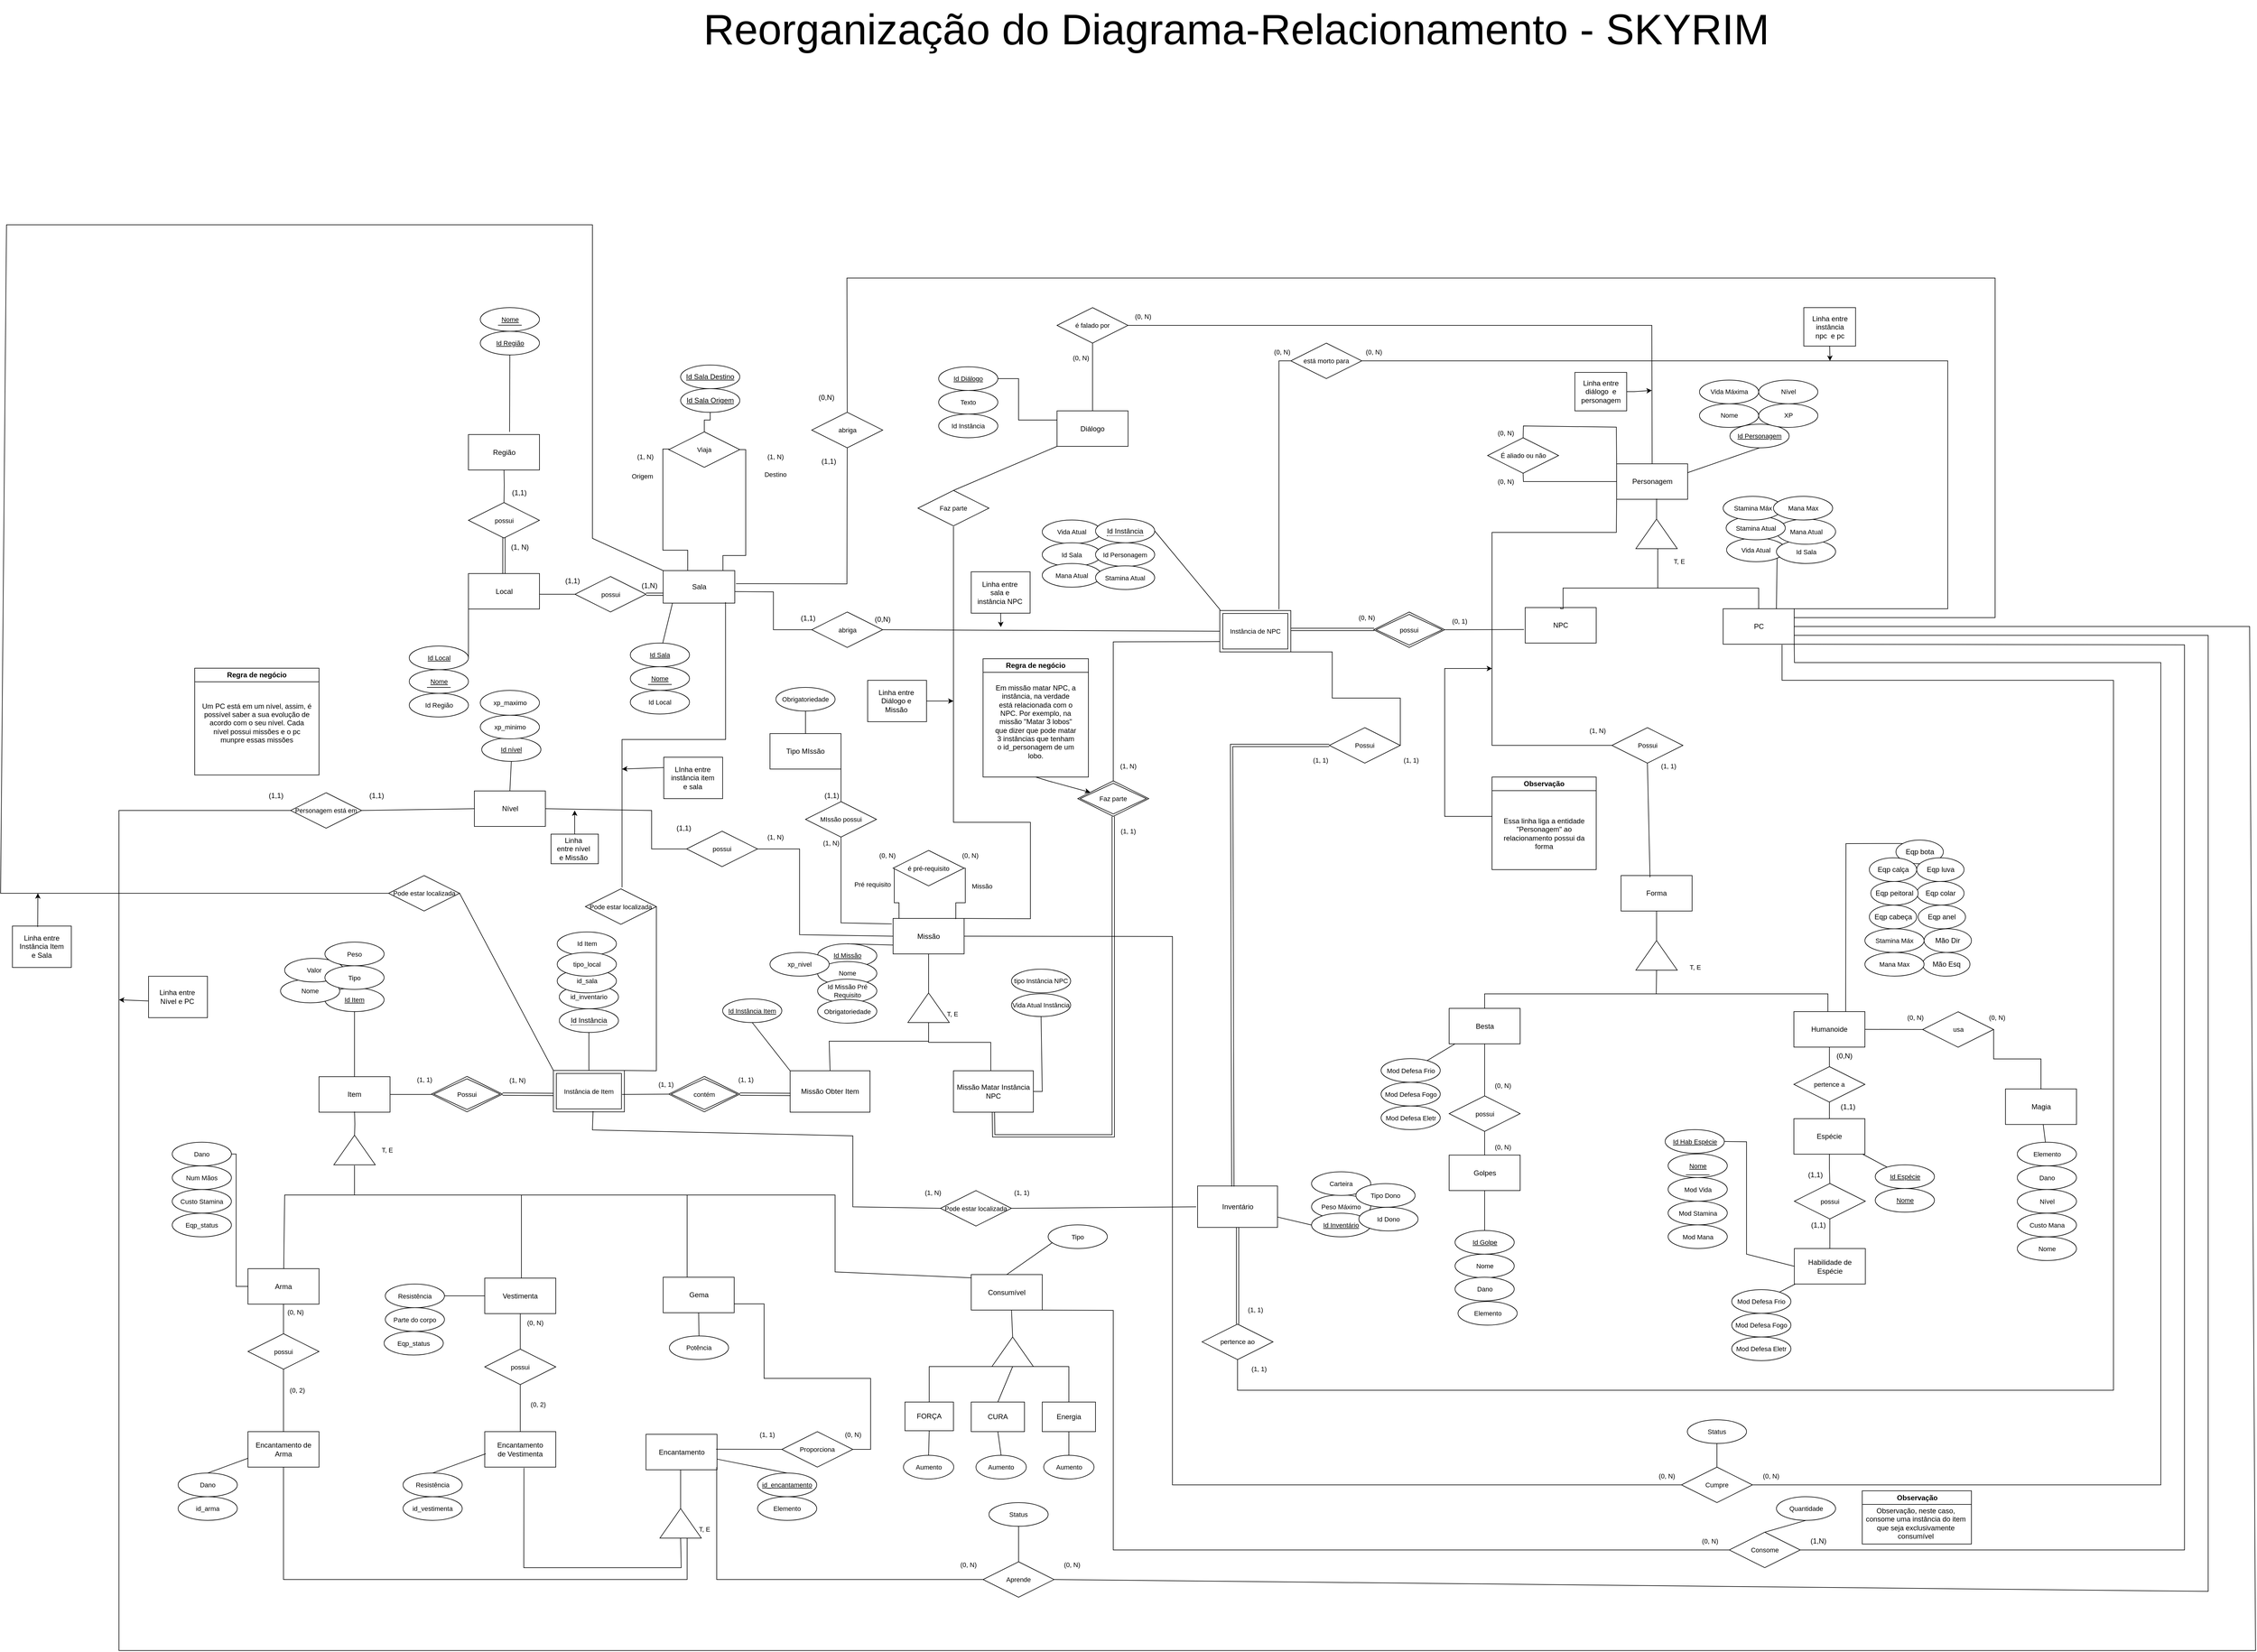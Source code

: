 <mxfile version="21.7.5" type="device">
  <diagram name="Page-1" id="Rvv_j3SJVuH3c3LjiXdO">
    <mxGraphModel dx="1362" dy="4143" grid="1" gridSize="10" guides="1" tooltips="1" connect="1" arrows="1" fold="1" page="1" pageScale="1" pageWidth="4681" pageHeight="3300" math="0" shadow="0">
      <root>
        <mxCell id="0" />
        <mxCell id="1" parent="0" />
        <mxCell id="bs7gGO4IZ-0njoiFuU7--302" value="" style="rounded=0;whiteSpace=wrap;html=1;" parent="1" vertex="1">
          <mxGeometry x="1170" y="-1730" width="80" height="50" as="geometry" />
        </mxCell>
        <mxCell id="t1T4R1C1Q-HxB1gUp0i3-22" value="(1, N)" style="text;html=1;align=center;verticalAlign=middle;resizable=0;points=[];autosize=1;strokeColor=none;fillColor=none;labelBackgroundColor=none;rounded=0;" parent="1" vertex="1">
          <mxGeometry x="1091.5" y="-2230.5" width="50" height="30" as="geometry" />
        </mxCell>
        <mxCell id="t1T4R1C1Q-HxB1gUp0i3-23" value="(1,1)" style="text;html=1;align=center;verticalAlign=middle;resizable=0;points=[];autosize=1;strokeColor=none;fillColor=none;labelBackgroundColor=none;rounded=0;" parent="1" vertex="1">
          <mxGeometry x="1090.5" y="-2322.5" width="50" height="30" as="geometry" />
        </mxCell>
        <mxCell id="t1T4R1C1Q-HxB1gUp0i3-25" value="(1,1)" style="text;html=1;align=center;verticalAlign=middle;resizable=0;points=[];autosize=1;strokeColor=none;fillColor=none;labelBackgroundColor=none;rounded=0;" parent="1" vertex="1">
          <mxGeometry x="1579" y="-2110.5" width="50" height="30" as="geometry" />
        </mxCell>
        <mxCell id="t1T4R1C1Q-HxB1gUp0i3-27" value="(1,N)" style="text;html=1;align=center;verticalAlign=middle;resizable=0;points=[];autosize=1;strokeColor=none;fillColor=none;labelBackgroundColor=none;rounded=0;" parent="1" vertex="1">
          <mxGeometry x="1310.5" y="-2165.5" width="50" height="30" as="geometry" />
        </mxCell>
        <mxCell id="t1T4R1C1Q-HxB1gUp0i3-28" value="(1,1)" style="text;html=1;align=center;verticalAlign=middle;resizable=0;points=[];autosize=1;strokeColor=none;fillColor=none;labelBackgroundColor=none;rounded=0;" parent="1" vertex="1">
          <mxGeometry x="1180.5" y="-2173.5" width="50" height="30" as="geometry" />
        </mxCell>
        <mxCell id="A0bwb3W7G9OGuWa9BE-2-149" style="shape=connector;rounded=0;orthogonalLoop=1;jettySize=auto;html=1;labelBackgroundColor=none;strokeColor=default;fontFamily=Helvetica;fontSize=11;fontColor=default;endArrow=none;endFill=0;entryX=0;entryY=0;entryDx=0;entryDy=0;" parent="1" target="t1T4R1C1Q-HxB1gUp0i3-66" edge="1">
          <mxGeometry relative="1" as="geometry">
            <mxPoint x="3357.5" y="-1430" as="sourcePoint" />
            <mxPoint x="3387.5" y="-1890" as="targetPoint" />
            <Array as="points">
              <mxPoint x="3357.5" y="-1450" />
              <mxPoint x="3358" y="-1714" />
            </Array>
          </mxGeometry>
        </mxCell>
        <mxCell id="A0bwb3W7G9OGuWa9BE-2-150" style="edgeStyle=orthogonalEdgeStyle;shape=connector;rounded=0;orthogonalLoop=1;jettySize=auto;html=1;entryX=0.5;entryY=0;entryDx=0;entryDy=0;labelBackgroundColor=none;strokeColor=default;fontFamily=Helvetica;fontSize=11;fontColor=default;endArrow=none;endFill=0;" parent="1" source="t1T4R1C1Q-HxB1gUp0i3-29" target="A0bwb3W7G9OGuWa9BE-2-65" edge="1">
          <mxGeometry relative="1" as="geometry" />
        </mxCell>
        <mxCell id="t1T4R1C1Q-HxB1gUp0i3-29" value="&lt;div&gt;Humanoide&lt;/div&gt;" style="rounded=0;whiteSpace=wrap;html=1;labelBackgroundColor=none;" parent="1" vertex="1">
          <mxGeometry x="3270" y="-1430" width="120" height="60" as="geometry" />
        </mxCell>
        <mxCell id="t1T4R1C1Q-HxB1gUp0i3-33" value="NPC" style="rounded=0;whiteSpace=wrap;html=1;labelBackgroundColor=none;" parent="1" vertex="1">
          <mxGeometry x="2816" y="-2113" width="120" height="60" as="geometry" />
        </mxCell>
        <mxCell id="t1T4R1C1Q-HxB1gUp0i3-34" value="PC" style="rounded=0;whiteSpace=wrap;html=1;labelBackgroundColor=none;" parent="1" vertex="1">
          <mxGeometry x="3150.5" y="-2111" width="120" height="60" as="geometry" />
        </mxCell>
        <mxCell id="GMfRlRAQtXF_4B_MuGy5-39" style="shape=connector;rounded=0;orthogonalLoop=1;jettySize=auto;html=1;labelBackgroundColor=none;strokeColor=default;fontFamily=Helvetica;fontSize=11;fontColor=default;endArrow=none;endFill=0;" parent="1" source="t1T4R1C1Q-HxB1gUp0i3-44" target="GMfRlRAQtXF_4B_MuGy5-38" edge="1">
          <mxGeometry relative="1" as="geometry" />
        </mxCell>
        <mxCell id="GMfRlRAQtXF_4B_MuGy5-44" style="edgeStyle=orthogonalEdgeStyle;shape=connector;rounded=0;orthogonalLoop=1;jettySize=auto;html=1;entryX=0.5;entryY=0;entryDx=0;entryDy=0;labelBackgroundColor=none;strokeColor=default;fontFamily=Helvetica;fontSize=11;fontColor=default;endArrow=none;endFill=0;" parent="1" source="t1T4R1C1Q-HxB1gUp0i3-44" target="GMfRlRAQtXF_4B_MuGy5-43" edge="1">
          <mxGeometry relative="1" as="geometry" />
        </mxCell>
        <mxCell id="t1T4R1C1Q-HxB1gUp0i3-44" value="Espécie" style="rounded=0;whiteSpace=wrap;html=1;labelBackgroundColor=none;" parent="1" vertex="1">
          <mxGeometry x="3270" y="-1249" width="120" height="60" as="geometry" />
        </mxCell>
        <mxCell id="t1T4R1C1Q-HxB1gUp0i3-66" value="Eqp bota" style="ellipse;whiteSpace=wrap;html=1;labelBackgroundColor=none;rounded=0;" parent="1" vertex="1">
          <mxGeometry x="3442.5" y="-1720" width="80" height="40" as="geometry" />
        </mxCell>
        <mxCell id="t1T4R1C1Q-HxB1gUp0i3-67" value="Eqp cabeça" style="ellipse;whiteSpace=wrap;html=1;labelBackgroundColor=none;rounded=0;" parent="1" vertex="1">
          <mxGeometry x="3397.5" y="-1610" width="80" height="40" as="geometry" />
        </mxCell>
        <mxCell id="t1T4R1C1Q-HxB1gUp0i3-68" value="Eqp colar" style="ellipse;whiteSpace=wrap;html=1;labelBackgroundColor=none;rounded=0;" parent="1" vertex="1">
          <mxGeometry x="3477.5" y="-1650" width="80" height="40" as="geometry" />
        </mxCell>
        <mxCell id="t1T4R1C1Q-HxB1gUp0i3-69" value="Eqp anel" style="ellipse;whiteSpace=wrap;html=1;labelBackgroundColor=none;rounded=0;" parent="1" vertex="1">
          <mxGeometry x="3480" y="-1610" width="80" height="40" as="geometry" />
        </mxCell>
        <mxCell id="t1T4R1C1Q-HxB1gUp0i3-70" value="Eqp peitoral" style="ellipse;whiteSpace=wrap;html=1;labelBackgroundColor=none;rounded=0;" parent="1" vertex="1">
          <mxGeometry x="3400" y="-1650" width="80" height="40" as="geometry" />
        </mxCell>
        <mxCell id="t1T4R1C1Q-HxB1gUp0i3-71" value="Eqp calça" style="ellipse;whiteSpace=wrap;html=1;labelBackgroundColor=none;rounded=0;" parent="1" vertex="1">
          <mxGeometry x="3397.5" y="-1690" width="80" height="40" as="geometry" />
        </mxCell>
        <mxCell id="t1T4R1C1Q-HxB1gUp0i3-72" value="Eqp luva" style="ellipse;whiteSpace=wrap;html=1;labelBackgroundColor=none;rounded=0;" parent="1" vertex="1">
          <mxGeometry x="3477.5" y="-1690" width="80" height="40" as="geometry" />
        </mxCell>
        <mxCell id="t1T4R1C1Q-HxB1gUp0i3-120" value="(0,N)" style="text;html=1;align=center;verticalAlign=middle;resizable=0;points=[];autosize=1;strokeColor=none;fillColor=none;labelBackgroundColor=none;rounded=0;" parent="1" vertex="1">
          <mxGeometry x="1705" y="-2108" width="50" height="30" as="geometry" />
        </mxCell>
        <mxCell id="t1T4R1C1Q-HxB1gUp0i3-130" value="(1,1)" style="text;html=1;align=center;verticalAlign=middle;resizable=0;points=[];autosize=1;strokeColor=none;fillColor=none;labelBackgroundColor=none;rounded=0;" parent="1" vertex="1">
          <mxGeometry x="3335.5" y="-1284.25" width="50" height="30" as="geometry" />
        </mxCell>
        <mxCell id="t1T4R1C1Q-HxB1gUp0i3-131" value="(0,N)" style="text;html=1;align=center;verticalAlign=middle;resizable=0;points=[];autosize=1;strokeColor=none;fillColor=none;labelBackgroundColor=none;rounded=0;" parent="1" vertex="1">
          <mxGeometry x="3330" y="-1370" width="50" height="30" as="geometry" />
        </mxCell>
        <mxCell id="A0bwb3W7G9OGuWa9BE-2-59" style="edgeStyle=orthogonalEdgeStyle;shape=connector;rounded=0;orthogonalLoop=1;jettySize=auto;html=1;labelBackgroundColor=none;strokeColor=default;fontFamily=Helvetica;fontSize=11;fontColor=default;endArrow=none;endFill=0;" parent="1" target="uXsPlb9PAqpXFLNLmczi-4" edge="1">
          <mxGeometry relative="1" as="geometry">
            <mxPoint x="1090.5" y="-2350.5" as="sourcePoint" />
            <mxPoint x="1090.5" y="-2292.5" as="targetPoint" />
          </mxGeometry>
        </mxCell>
        <mxCell id="GMfRlRAQtXF_4B_MuGy5-23" style="shape=connector;rounded=0;orthogonalLoop=1;jettySize=auto;html=1;labelBackgroundColor=none;strokeColor=default;fontFamily=Helvetica;fontSize=11;fontColor=default;endArrow=none;endFill=0;" parent="1" target="GMfRlRAQtXF_4B_MuGy5-22" edge="1">
          <mxGeometry relative="1" as="geometry">
            <mxPoint x="1100" y="-2410" as="sourcePoint" />
          </mxGeometry>
        </mxCell>
        <mxCell id="A0bwb3W7G9OGuWa9BE-2-165" style="edgeStyle=orthogonalEdgeStyle;shape=connector;rounded=0;orthogonalLoop=1;jettySize=auto;html=1;entryX=0;entryY=0.5;entryDx=0;entryDy=0;labelBackgroundColor=none;strokeColor=default;fontFamily=Helvetica;fontSize=11;fontColor=default;endArrow=none;endFill=0;" parent="1" edge="1">
          <mxGeometry relative="1" as="geometry">
            <mxPoint x="1150.5" y="-2135.5" as="sourcePoint" />
            <mxPoint x="1210.5" y="-2135.5" as="targetPoint" />
          </mxGeometry>
        </mxCell>
        <mxCell id="GMfRlRAQtXF_4B_MuGy5-26" style="shape=connector;rounded=0;orthogonalLoop=1;jettySize=auto;html=1;entryX=1;entryY=0.5;entryDx=0;entryDy=0;labelBackgroundColor=none;strokeColor=default;fontFamily=Helvetica;fontSize=11;fontColor=default;endArrow=none;endFill=0;" parent="1" target="GMfRlRAQtXF_4B_MuGy5-24" edge="1">
          <mxGeometry relative="1" as="geometry">
            <mxPoint x="1030.5" y="-2127.318" as="sourcePoint" />
          </mxGeometry>
        </mxCell>
        <mxCell id="A0bwb3W7G9OGuWa9BE-2-48" style="edgeStyle=orthogonalEdgeStyle;shape=connector;rounded=0;orthogonalLoop=1;jettySize=auto;html=1;entryX=0;entryY=0.5;entryDx=0;entryDy=0;labelBackgroundColor=none;strokeColor=default;fontFamily=Helvetica;fontSize=11;fontColor=default;endArrow=none;endFill=0;" parent="1" target="A0bwb3W7G9OGuWa9BE-2-47" edge="1">
          <mxGeometry relative="1" as="geometry">
            <mxPoint x="1480" y="-2140" as="sourcePoint" />
          </mxGeometry>
        </mxCell>
        <mxCell id="4BdcVGpJXEiYZAhmhKx7-17" style="edgeStyle=orthogonalEdgeStyle;shape=connector;rounded=0;orthogonalLoop=1;jettySize=auto;html=1;entryX=0;entryY=0.5;entryDx=0;entryDy=0;labelBackgroundColor=none;strokeColor=default;fontFamily=Helvetica;fontSize=11;fontColor=default;endArrow=none;endFill=0;" parent="1" source="uXsPlb9PAqpXFLNLmczi-3" target="4BdcVGpJXEiYZAhmhKx7-14" edge="1">
          <mxGeometry relative="1" as="geometry">
            <mxPoint x="1400" y="-2190" as="sourcePoint" />
            <Array as="points">
              <mxPoint x="1401" y="-2210" />
              <mxPoint x="1359" y="-2210" />
              <mxPoint x="1359" y="-2381" />
            </Array>
          </mxGeometry>
        </mxCell>
        <mxCell id="4BdcVGpJXEiYZAhmhKx7-18" style="edgeStyle=orthogonalEdgeStyle;shape=connector;rounded=0;orthogonalLoop=1;jettySize=auto;html=1;entryX=1;entryY=0.5;entryDx=0;entryDy=0;labelBackgroundColor=none;strokeColor=default;fontFamily=Helvetica;fontSize=11;fontColor=default;endArrow=none;endFill=0;" parent="1" target="4BdcVGpJXEiYZAhmhKx7-14" edge="1">
          <mxGeometry relative="1" as="geometry">
            <Array as="points">
              <mxPoint x="1461" y="-2201" />
              <mxPoint x="1499" y="-2201" />
            </Array>
            <mxPoint x="1460.529" y="-2170.5" as="sourcePoint" />
          </mxGeometry>
        </mxCell>
        <mxCell id="GMfRlRAQtXF_4B_MuGy5-32" style="shape=connector;rounded=0;orthogonalLoop=1;jettySize=auto;html=1;labelBackgroundColor=none;strokeColor=default;fontFamily=Helvetica;fontSize=11;fontColor=default;endArrow=none;endFill=0;" parent="1" target="GMfRlRAQtXF_4B_MuGy5-27" edge="1">
          <mxGeometry relative="1" as="geometry">
            <mxPoint x="1375.25" y="-2120.501" as="sourcePoint" />
            <mxPoint x="1290" y="-2073" as="targetPoint" />
          </mxGeometry>
        </mxCell>
        <mxCell id="h4q8RZi3fITXrQqZEIXK-2" style="shape=connector;rounded=0;orthogonalLoop=1;jettySize=auto;html=1;entryX=1;entryY=0.5;entryDx=0;entryDy=0;labelBackgroundColor=none;strokeColor=default;fontFamily=Helvetica;fontSize=11;fontColor=default;endArrow=none;endFill=0;exitX=0;exitY=0;exitDx=0;exitDy=0;" parent="1" source="A0bwb3W7G9OGuWa9BE-2-40" target="OnImwdpdV5gv037TQ_0V-14" edge="1">
          <mxGeometry relative="1" as="geometry">
            <mxPoint x="2220.5" y="-2030" as="sourcePoint" />
            <Array as="points">
              <mxPoint x="2300" y="-2110" />
            </Array>
          </mxGeometry>
        </mxCell>
        <mxCell id="A0bwb3W7G9OGuWa9BE-2-40" value="Instância de NPC" style="shape=ext;margin=3;double=1;whiteSpace=wrap;html=1;align=center;fontFamily=Helvetica;fontSize=11;fontColor=default;" parent="1" vertex="1">
          <mxGeometry x="2300" y="-2108" width="120" height="70" as="geometry" />
        </mxCell>
        <mxCell id="A0bwb3W7G9OGuWa9BE-2-46" style="edgeStyle=orthogonalEdgeStyle;shape=link;rounded=0;orthogonalLoop=1;jettySize=auto;html=1;labelBackgroundColor=none;strokeColor=default;fontFamily=Helvetica;fontSize=11;fontColor=default;endArrow=none;endFill=0;" parent="1" source="A0bwb3W7G9OGuWa9BE-2-43" edge="1">
          <mxGeometry relative="1" as="geometry">
            <mxPoint x="2420" y="-2076" as="targetPoint" />
          </mxGeometry>
        </mxCell>
        <mxCell id="A0bwb3W7G9OGuWa9BE-2-43" value="possui" style="shape=rhombus;double=1;perimeter=rhombusPerimeter;whiteSpace=wrap;html=1;align=center;fontFamily=Helvetica;fontSize=11;fontColor=default;" parent="1" vertex="1">
          <mxGeometry x="2560" y="-2105.5" width="120" height="60" as="geometry" />
        </mxCell>
        <mxCell id="A0bwb3W7G9OGuWa9BE-2-47" value="abriga" style="shape=rhombus;perimeter=rhombusPerimeter;whiteSpace=wrap;html=1;align=center;fontFamily=Helvetica;fontSize=11;fontColor=default;" parent="1" vertex="1">
          <mxGeometry x="1610.5" y="-2105.5" width="120" height="60" as="geometry" />
        </mxCell>
        <mxCell id="A0bwb3W7G9OGuWa9BE-2-60" style="edgeStyle=orthogonalEdgeStyle;shape=link;rounded=0;orthogonalLoop=1;jettySize=auto;html=1;labelBackgroundColor=none;strokeColor=default;fontFamily=Helvetica;fontSize=11;fontColor=default;endArrow=none;endFill=0;" parent="1" edge="1">
          <mxGeometry relative="1" as="geometry">
            <mxPoint x="1090.529" y="-2232.514" as="sourcePoint" />
            <mxPoint x="1090.5" y="-2170.5" as="targetPoint" />
          </mxGeometry>
        </mxCell>
        <mxCell id="A0bwb3W7G9OGuWa9BE-2-63" style="edgeStyle=orthogonalEdgeStyle;shape=link;rounded=0;orthogonalLoop=1;jettySize=auto;html=1;entryX=0;entryY=0.5;entryDx=0;entryDy=0;labelBackgroundColor=none;strokeColor=default;fontFamily=Helvetica;fontSize=11;fontColor=default;endArrow=none;endFill=0;exitX=1;exitY=0.5;exitDx=0;exitDy=0;" parent="1" source="uXsPlb9PAqpXFLNLmczi-5" edge="1">
          <mxGeometry relative="1" as="geometry">
            <mxPoint x="1330.443" y="-2135.471" as="sourcePoint" />
            <mxPoint x="1360.5" y="-2135.5" as="targetPoint" />
          </mxGeometry>
        </mxCell>
        <mxCell id="A0bwb3W7G9OGuWa9BE-2-151" style="edgeStyle=orthogonalEdgeStyle;shape=connector;rounded=0;orthogonalLoop=1;jettySize=auto;html=1;entryX=0.5;entryY=0;entryDx=0;entryDy=0;labelBackgroundColor=none;strokeColor=default;fontFamily=Helvetica;fontSize=11;fontColor=default;endArrow=none;endFill=0;" parent="1" source="A0bwb3W7G9OGuWa9BE-2-65" target="t1T4R1C1Q-HxB1gUp0i3-44" edge="1">
          <mxGeometry relative="1" as="geometry" />
        </mxCell>
        <mxCell id="A0bwb3W7G9OGuWa9BE-2-65" value="pertence a" style="shape=rhombus;perimeter=rhombusPerimeter;whiteSpace=wrap;html=1;align=center;fontFamily=Helvetica;fontSize=11;fontColor=default;" parent="1" vertex="1">
          <mxGeometry x="3270" y="-1337" width="120" height="60" as="geometry" />
        </mxCell>
        <mxCell id="A0bwb3W7G9OGuWa9BE-2-152" style="edgeStyle=orthogonalEdgeStyle;shape=connector;rounded=0;orthogonalLoop=1;jettySize=auto;html=1;entryX=0.5;entryY=0;entryDx=0;entryDy=0;labelBackgroundColor=none;strokeColor=default;fontFamily=Helvetica;fontSize=11;fontColor=default;endArrow=none;endFill=0;" parent="1" source="A0bwb3W7G9OGuWa9BE-2-77" target="A0bwb3W7G9OGuWa9BE-2-86" edge="1">
          <mxGeometry relative="1" as="geometry" />
        </mxCell>
        <mxCell id="IEvWim4mCh4ncMSWCwbU-18" style="shape=connector;rounded=0;orthogonalLoop=1;jettySize=auto;html=1;labelBackgroundColor=none;strokeColor=default;fontFamily=Helvetica;fontSize=11;fontColor=default;endArrow=none;endFill=0;" parent="1" source="A0bwb3W7G9OGuWa9BE-2-77" target="IEvWim4mCh4ncMSWCwbU-15" edge="1">
          <mxGeometry relative="1" as="geometry" />
        </mxCell>
        <mxCell id="A0bwb3W7G9OGuWa9BE-2-77" value="Besta" style="rounded=0;whiteSpace=wrap;html=1;labelBackgroundColor=none;" parent="1" vertex="1">
          <mxGeometry x="2687.5" y="-1435.5" width="120" height="60" as="geometry" />
        </mxCell>
        <mxCell id="A0bwb3W7G9OGuWa9BE-2-89" style="edgeStyle=orthogonalEdgeStyle;shape=connector;rounded=0;orthogonalLoop=1;jettySize=auto;html=1;entryX=0.5;entryY=0;entryDx=0;entryDy=0;labelBackgroundColor=none;strokeColor=default;fontFamily=Helvetica;fontSize=11;fontColor=default;endArrow=none;endFill=0;" parent="1" source="A0bwb3W7G9OGuWa9BE-2-86" target="A0bwb3W7G9OGuWa9BE-2-87" edge="1">
          <mxGeometry relative="1" as="geometry" />
        </mxCell>
        <mxCell id="A0bwb3W7G9OGuWa9BE-2-86" value="possui" style="shape=rhombus;perimeter=rhombusPerimeter;whiteSpace=wrap;html=1;align=center;fontFamily=Helvetica;fontSize=11;fontColor=default;" parent="1" vertex="1">
          <mxGeometry x="2687.5" y="-1287.5" width="120" height="60" as="geometry" />
        </mxCell>
        <mxCell id="GMfRlRAQtXF_4B_MuGy5-57" style="shape=connector;rounded=0;orthogonalLoop=1;jettySize=auto;html=1;entryX=0.5;entryY=0;entryDx=0;entryDy=0;labelBackgroundColor=none;strokeColor=default;fontFamily=Helvetica;fontSize=11;fontColor=default;endArrow=none;endFill=0;" parent="1" source="A0bwb3W7G9OGuWa9BE-2-87" target="GMfRlRAQtXF_4B_MuGy5-54" edge="1">
          <mxGeometry relative="1" as="geometry" />
        </mxCell>
        <mxCell id="A0bwb3W7G9OGuWa9BE-2-87" value="Golpes" style="rounded=0;whiteSpace=wrap;html=1;labelBackgroundColor=none;" parent="1" vertex="1">
          <mxGeometry x="2687.5" y="-1187.5" width="120" height="60" as="geometry" />
        </mxCell>
        <mxCell id="A0bwb3W7G9OGuWa9BE-2-153" value="(0, N)" style="text;html=1;align=center;verticalAlign=middle;resizable=0;points=[];autosize=1;strokeColor=none;fillColor=none;fontSize=11;fontFamily=Helvetica;fontColor=default;" parent="1" vertex="1">
          <mxGeometry x="2752.5" y="-1320.5" width="50" height="30" as="geometry" />
        </mxCell>
        <mxCell id="A0bwb3W7G9OGuWa9BE-2-154" value="(0, N)" style="text;html=1;align=center;verticalAlign=middle;resizable=0;points=[];autosize=1;strokeColor=none;fillColor=none;fontSize=11;fontFamily=Helvetica;fontColor=default;" parent="1" vertex="1">
          <mxGeometry x="2752.5" y="-1216.5" width="50" height="30" as="geometry" />
        </mxCell>
        <mxCell id="GMfRlRAQtXF_4B_MuGy5-84" style="shape=connector;rounded=0;orthogonalLoop=1;jettySize=auto;html=1;labelBackgroundColor=none;strokeColor=default;fontFamily=Helvetica;fontSize=11;fontColor=default;endArrow=none;endFill=0;" parent="1" source="4BdcVGpJXEiYZAhmhKx7-10" target="GMfRlRAQtXF_4B_MuGy5-82" edge="1">
          <mxGeometry relative="1" as="geometry" />
        </mxCell>
        <mxCell id="4BdcVGpJXEiYZAhmhKx7-10" value="Magia" style="rounded=0;whiteSpace=wrap;html=1;labelBackgroundColor=none;" parent="1" vertex="1">
          <mxGeometry x="3627.5" y="-1299.25" width="120" height="60" as="geometry" />
        </mxCell>
        <mxCell id="uXsPlb9PAqpXFLNLmczi-12" style="edgeStyle=orthogonalEdgeStyle;shape=connector;rounded=0;orthogonalLoop=1;jettySize=auto;html=1;labelBackgroundColor=none;strokeColor=default;fontFamily=Helvetica;fontSize=11;fontColor=default;endArrow=none;endFill=0;" parent="1" source="4BdcVGpJXEiYZAhmhKx7-14" target="uXsPlb9PAqpXFLNLmczi-9" edge="1">
          <mxGeometry relative="1" as="geometry" />
        </mxCell>
        <mxCell id="4BdcVGpJXEiYZAhmhKx7-14" value="Viaja" style="shape=rhombus;perimeter=rhombusPerimeter;whiteSpace=wrap;html=1;align=center;fontFamily=Helvetica;fontSize=11;fontColor=default;" parent="1" vertex="1">
          <mxGeometry x="1369" y="-2410" width="120" height="60" as="geometry" />
        </mxCell>
        <mxCell id="4BdcVGpJXEiYZAhmhKx7-19" value="Origem" style="text;html=1;align=center;verticalAlign=middle;resizable=0;points=[];autosize=1;strokeColor=none;fillColor=none;fontSize=11;fontFamily=Helvetica;fontColor=default;" parent="1" vertex="1">
          <mxGeometry x="1294" y="-2350" width="60" height="30" as="geometry" />
        </mxCell>
        <mxCell id="4BdcVGpJXEiYZAhmhKx7-20" value="Destino" style="text;html=1;align=center;verticalAlign=middle;resizable=0;points=[];autosize=1;strokeColor=none;fillColor=none;fontSize=11;fontFamily=Helvetica;fontColor=default;" parent="1" vertex="1">
          <mxGeometry x="1519" y="-2353.03" width="60" height="30" as="geometry" />
        </mxCell>
        <mxCell id="4BdcVGpJXEiYZAhmhKx7-21" value="(1, N)" style="text;html=1;align=center;verticalAlign=middle;resizable=0;points=[];autosize=1;strokeColor=none;fillColor=none;fontSize=11;fontFamily=Helvetica;fontColor=default;" parent="1" vertex="1">
          <mxGeometry x="1304" y="-2383.03" width="50" height="30" as="geometry" />
        </mxCell>
        <mxCell id="4BdcVGpJXEiYZAhmhKx7-22" value="(1, N)" style="text;html=1;align=center;verticalAlign=middle;resizable=0;points=[];autosize=1;strokeColor=none;fillColor=none;fontSize=11;fontFamily=Helvetica;fontColor=default;" parent="1" vertex="1">
          <mxGeometry x="1524" y="-2383.03" width="50" height="30" as="geometry" />
        </mxCell>
        <mxCell id="XJTP8P5wbj6XosPGdRn--5" value="Personagem" style="rounded=0;whiteSpace=wrap;html=1;labelBackgroundColor=none;" parent="1" vertex="1">
          <mxGeometry x="2970.5" y="-2356" width="120" height="60" as="geometry" />
        </mxCell>
        <mxCell id="XJTP8P5wbj6XosPGdRn--46" style="edgeStyle=orthogonalEdgeStyle;shape=connector;rounded=0;orthogonalLoop=1;jettySize=auto;html=1;entryX=0.5;entryY=0;entryDx=0;entryDy=0;labelBackgroundColor=none;strokeColor=default;fontFamily=Helvetica;fontSize=11;fontColor=default;endArrow=none;endFill=0;" parent="1" source="XJTP8P5wbj6XosPGdRn--38" target="t1T4R1C1Q-HxB1gUp0i3-33" edge="1">
          <mxGeometry relative="1" as="geometry">
            <Array as="points">
              <mxPoint x="3040" y="-2146" />
              <mxPoint x="2880" y="-2146" />
              <mxPoint x="2880" y="-2111" />
              <mxPoint x="2876" y="-2111" />
            </Array>
          </mxGeometry>
        </mxCell>
        <mxCell id="XJTP8P5wbj6XosPGdRn--38" value="" style="verticalLabelPosition=bottom;verticalAlign=top;html=1;shape=mxgraph.basic.acute_triangle;dx=0.5;fontFamily=Helvetica;fontSize=11;fontColor=default;" parent="1" vertex="1">
          <mxGeometry x="3003" y="-2262.5" width="70" height="50" as="geometry" />
        </mxCell>
        <mxCell id="XJTP8P5wbj6XosPGdRn--48" value="T, E" style="text;html=1;align=center;verticalAlign=middle;resizable=0;points=[];autosize=1;strokeColor=none;fillColor=none;fontSize=11;fontFamily=Helvetica;fontColor=default;" parent="1" vertex="1">
          <mxGeometry x="3055.5" y="-2206" width="40" height="30" as="geometry" />
        </mxCell>
        <mxCell id="GMfRlRAQtXF_4B_MuGy5-21" value="&lt;u&gt;Nome&lt;/u&gt;" style="ellipse;whiteSpace=wrap;html=1;align=center;fontFamily=Helvetica;fontSize=11;fontColor=default;" parent="1" vertex="1">
          <mxGeometry x="1050.5" y="-2620" width="100" height="40" as="geometry" />
        </mxCell>
        <mxCell id="GMfRlRAQtXF_4B_MuGy5-22" value="&lt;u&gt;Id Região&lt;/u&gt;" style="ellipse;whiteSpace=wrap;html=1;align=center;fontFamily=Helvetica;fontSize=11;fontColor=default;" parent="1" vertex="1">
          <mxGeometry x="1050.5" y="-2580" width="100" height="40" as="geometry" />
        </mxCell>
        <mxCell id="GMfRlRAQtXF_4B_MuGy5-24" value="&lt;u&gt;Id Local&lt;/u&gt;" style="ellipse;whiteSpace=wrap;html=1;align=center;fontFamily=Helvetica;fontSize=11;fontColor=default;" parent="1" vertex="1">
          <mxGeometry x="930.5" y="-2048" width="100" height="40" as="geometry" />
        </mxCell>
        <mxCell id="GMfRlRAQtXF_4B_MuGy5-25" value="&lt;u&gt;Nome&lt;/u&gt;" style="ellipse;whiteSpace=wrap;html=1;align=center;fontFamily=Helvetica;fontSize=11;fontColor=default;" parent="1" vertex="1">
          <mxGeometry x="930.5" y="-2008" width="100" height="40" as="geometry" />
        </mxCell>
        <mxCell id="GMfRlRAQtXF_4B_MuGy5-27" value="&lt;u&gt;Id Sala&lt;/u&gt;" style="ellipse;whiteSpace=wrap;html=1;align=center;fontFamily=Helvetica;fontSize=11;fontColor=default;" parent="1" vertex="1">
          <mxGeometry x="1304" y="-2053" width="100" height="40" as="geometry" />
        </mxCell>
        <mxCell id="GMfRlRAQtXF_4B_MuGy5-29" value="Id Região" style="ellipse;whiteSpace=wrap;html=1;align=center;fontFamily=Helvetica;fontSize=11;fontColor=default;" parent="1" vertex="1">
          <mxGeometry x="930.5" y="-1968" width="100" height="40" as="geometry" />
        </mxCell>
        <mxCell id="GMfRlRAQtXF_4B_MuGy5-30" value="&lt;u&gt;Nome&lt;/u&gt;" style="ellipse;whiteSpace=wrap;html=1;align=center;fontFamily=Helvetica;fontSize=11;fontColor=default;" parent="1" vertex="1">
          <mxGeometry x="1304" y="-2013" width="100" height="40" as="geometry" />
        </mxCell>
        <mxCell id="GMfRlRAQtXF_4B_MuGy5-31" value="Id Local" style="ellipse;whiteSpace=wrap;html=1;align=center;fontFamily=Helvetica;fontSize=11;fontColor=default;" parent="1" vertex="1">
          <mxGeometry x="1304" y="-1973" width="100" height="40" as="geometry" />
        </mxCell>
        <mxCell id="GMfRlRAQtXF_4B_MuGy5-34" value="&lt;u&gt;Id Personagem&lt;/u&gt;" style="ellipse;whiteSpace=wrap;html=1;align=center;fontFamily=Helvetica;fontSize=11;fontColor=default;" parent="1" vertex="1">
          <mxGeometry x="3162" y="-2423.03" width="100" height="40" as="geometry" />
        </mxCell>
        <mxCell id="GMfRlRAQtXF_4B_MuGy5-35" value="Nome" style="ellipse;whiteSpace=wrap;html=1;align=center;fontFamily=Helvetica;fontSize=11;fontColor=default;" parent="1" vertex="1">
          <mxGeometry x="3110.5" y="-2457.53" width="100" height="40" as="geometry" />
        </mxCell>
        <mxCell id="GMfRlRAQtXF_4B_MuGy5-38" value="Id Espécie" style="ellipse;whiteSpace=wrap;html=1;align=center;fontFamily=Helvetica;fontSize=11;fontColor=default;fontStyle=4" parent="1" vertex="1">
          <mxGeometry x="3407.5" y="-1171" width="100" height="40" as="geometry" />
        </mxCell>
        <mxCell id="GMfRlRAQtXF_4B_MuGy5-41" value="&lt;u&gt;Nome&lt;/u&gt;" style="ellipse;whiteSpace=wrap;html=1;align=center;fontFamily=Helvetica;fontSize=11;fontColor=default;" parent="1" vertex="1">
          <mxGeometry x="3407.5" y="-1131" width="100" height="40" as="geometry" />
        </mxCell>
        <mxCell id="GMfRlRAQtXF_4B_MuGy5-81" style="shape=connector;rounded=0;orthogonalLoop=1;jettySize=auto;html=1;labelBackgroundColor=none;strokeColor=default;fontFamily=Helvetica;fontSize=11;fontColor=default;endArrow=none;endFill=0;" parent="1" source="GMfRlRAQtXF_4B_MuGy5-42" target="GMfRlRAQtXF_4B_MuGy5-78" edge="1">
          <mxGeometry relative="1" as="geometry" />
        </mxCell>
        <mxCell id="GMfRlRAQtXF_4B_MuGy5-42" value="Habilidade de Espécie" style="rounded=0;whiteSpace=wrap;html=1;labelBackgroundColor=none;" parent="1" vertex="1">
          <mxGeometry x="3270.75" y="-1029.5" width="120" height="60" as="geometry" />
        </mxCell>
        <mxCell id="GMfRlRAQtXF_4B_MuGy5-45" style="edgeStyle=orthogonalEdgeStyle;shape=connector;rounded=0;orthogonalLoop=1;jettySize=auto;html=1;entryX=0.5;entryY=0;entryDx=0;entryDy=0;labelBackgroundColor=none;strokeColor=default;fontFamily=Helvetica;fontSize=11;fontColor=default;endArrow=none;endFill=0;" parent="1" source="GMfRlRAQtXF_4B_MuGy5-43" target="GMfRlRAQtXF_4B_MuGy5-42" edge="1">
          <mxGeometry relative="1" as="geometry" />
        </mxCell>
        <mxCell id="GMfRlRAQtXF_4B_MuGy5-43" value="possui" style="shape=rhombus;perimeter=rhombusPerimeter;whiteSpace=wrap;html=1;align=center;fontFamily=Helvetica;fontSize=11;fontColor=default;" parent="1" vertex="1">
          <mxGeometry x="3270.75" y="-1139.5" width="120" height="60" as="geometry" />
        </mxCell>
        <mxCell id="GMfRlRAQtXF_4B_MuGy5-49" style="shape=connector;rounded=0;orthogonalLoop=1;jettySize=auto;html=1;entryX=0;entryY=0.5;entryDx=0;entryDy=0;labelBackgroundColor=none;strokeColor=default;fontFamily=Helvetica;fontSize=11;fontColor=default;endArrow=none;endFill=0;exitX=1;exitY=0.5;exitDx=0;exitDy=0;" parent="1" source="GMfRlRAQtXF_4B_MuGy5-48" target="GMfRlRAQtXF_4B_MuGy5-42" edge="1">
          <mxGeometry relative="1" as="geometry">
            <Array as="points">
              <mxPoint x="3190" y="-1210" />
              <mxPoint x="3190" y="-1020" />
            </Array>
          </mxGeometry>
        </mxCell>
        <mxCell id="GMfRlRAQtXF_4B_MuGy5-48" value="Id Hab Espécie" style="ellipse;whiteSpace=wrap;html=1;align=center;fontFamily=Helvetica;fontSize=11;fontColor=default;fontStyle=4" parent="1" vertex="1">
          <mxGeometry x="3052.5" y="-1230.5" width="100" height="40" as="geometry" />
        </mxCell>
        <mxCell id="GMfRlRAQtXF_4B_MuGy5-50" value="&lt;u&gt;Nome&lt;/u&gt;" style="ellipse;whiteSpace=wrap;html=1;align=center;fontFamily=Helvetica;fontSize=11;fontColor=default;" parent="1" vertex="1">
          <mxGeometry x="3057.5" y="-1189.5" width="100" height="40" as="geometry" />
        </mxCell>
        <mxCell id="GMfRlRAQtXF_4B_MuGy5-51" value="Mod Vida" style="ellipse;whiteSpace=wrap;html=1;align=center;fontFamily=Helvetica;fontSize=11;fontColor=default;" parent="1" vertex="1">
          <mxGeometry x="3057.5" y="-1149.5" width="100" height="40" as="geometry" />
        </mxCell>
        <mxCell id="GMfRlRAQtXF_4B_MuGy5-52" value="Mod Stamina" style="ellipse;whiteSpace=wrap;html=1;align=center;fontFamily=Helvetica;fontSize=11;fontColor=default;" parent="1" vertex="1">
          <mxGeometry x="3057.5" y="-1109.5" width="100" height="40" as="geometry" />
        </mxCell>
        <mxCell id="GMfRlRAQtXF_4B_MuGy5-53" value="Mod Mana" style="ellipse;whiteSpace=wrap;html=1;align=center;fontFamily=Helvetica;fontSize=11;fontColor=default;" parent="1" vertex="1">
          <mxGeometry x="3057.5" y="-1069.5" width="100" height="40" as="geometry" />
        </mxCell>
        <mxCell id="GMfRlRAQtXF_4B_MuGy5-54" value="&lt;u&gt;Id Golpe&lt;/u&gt;" style="ellipse;whiteSpace=wrap;html=1;align=center;fontFamily=Helvetica;fontSize=11;fontColor=default;" parent="1" vertex="1">
          <mxGeometry x="2697.5" y="-1060" width="100" height="40" as="geometry" />
        </mxCell>
        <mxCell id="GMfRlRAQtXF_4B_MuGy5-55" value="Nome" style="ellipse;whiteSpace=wrap;html=1;align=center;fontFamily=Helvetica;fontSize=11;fontColor=default;" parent="1" vertex="1">
          <mxGeometry x="2697.5" y="-1020" width="100" height="40" as="geometry" />
        </mxCell>
        <mxCell id="GMfRlRAQtXF_4B_MuGy5-56" value="Dano" style="ellipse;whiteSpace=wrap;html=1;align=center;fontFamily=Helvetica;fontSize=11;fontColor=default;" parent="1" vertex="1">
          <mxGeometry x="2697.5" y="-981" width="100" height="40" as="geometry" />
        </mxCell>
        <mxCell id="GMfRlRAQtXF_4B_MuGy5-62" value="Vida Atual" style="ellipse;whiteSpace=wrap;html=1;align=center;fontFamily=Helvetica;fontSize=11;fontColor=default;" parent="1" vertex="1">
          <mxGeometry x="2000" y="-2261" width="100" height="40" as="geometry" />
        </mxCell>
        <mxCell id="GMfRlRAQtXF_4B_MuGy5-63" value="Vida Máxima" style="ellipse;whiteSpace=wrap;html=1;align=center;fontFamily=Helvetica;fontSize=11;fontColor=default;" parent="1" vertex="1">
          <mxGeometry x="3110.5" y="-2497.53" width="100" height="40" as="geometry" />
        </mxCell>
        <mxCell id="GMfRlRAQtXF_4B_MuGy5-73" style="edgeStyle=orthogonalEdgeStyle;shape=connector;rounded=0;orthogonalLoop=1;jettySize=auto;html=1;entryX=0.5;entryY=0;entryDx=0;entryDy=0;labelBackgroundColor=none;strokeColor=default;fontFamily=Helvetica;fontSize=11;fontColor=default;endArrow=none;endFill=0;exitX=1;exitY=0.5;exitDx=0;exitDy=0;" parent="1" source="GMfRlRAQtXF_4B_MuGy5-70" target="4BdcVGpJXEiYZAhmhKx7-10" edge="1">
          <mxGeometry relative="1" as="geometry">
            <Array as="points">
              <mxPoint x="3607" y="-1350" />
              <mxPoint x="3687" y="-1350" />
            </Array>
          </mxGeometry>
        </mxCell>
        <mxCell id="GMfRlRAQtXF_4B_MuGy5-70" value="usa" style="shape=rhombus;perimeter=rhombusPerimeter;whiteSpace=wrap;html=1;align=center;fontFamily=Helvetica;fontSize=11;fontColor=default;" parent="1" vertex="1">
          <mxGeometry x="3487.5" y="-1429.75" width="120" height="60" as="geometry" />
        </mxCell>
        <mxCell id="GMfRlRAQtXF_4B_MuGy5-76" value="Vida Atual" style="ellipse;whiteSpace=wrap;html=1;align=center;fontFamily=Helvetica;fontSize=11;fontColor=default;" parent="1" vertex="1">
          <mxGeometry x="3156.25" y="-2230.5" width="100" height="40" as="geometry" />
        </mxCell>
        <mxCell id="GMfRlRAQtXF_4B_MuGy5-78" value="Mod Defesa Frio" style="ellipse;whiteSpace=wrap;html=1;align=center;fontFamily=Helvetica;fontSize=11;fontColor=default;" parent="1" vertex="1">
          <mxGeometry x="3165" y="-960" width="100" height="40" as="geometry" />
        </mxCell>
        <mxCell id="GMfRlRAQtXF_4B_MuGy5-79" value="Mod Defesa Fogo" style="ellipse;whiteSpace=wrap;html=1;align=center;fontFamily=Helvetica;fontSize=11;fontColor=default;" parent="1" vertex="1">
          <mxGeometry x="3165" y="-920" width="100" height="40" as="geometry" />
        </mxCell>
        <mxCell id="GMfRlRAQtXF_4B_MuGy5-80" value="Mod Defesa Eletr" style="ellipse;whiteSpace=wrap;html=1;align=center;fontFamily=Helvetica;fontSize=11;fontColor=default;" parent="1" vertex="1">
          <mxGeometry x="3165" y="-880" width="100" height="40" as="geometry" />
        </mxCell>
        <mxCell id="GMfRlRAQtXF_4B_MuGy5-82" value="Elemento" style="ellipse;whiteSpace=wrap;html=1;align=center;fontFamily=Helvetica;fontSize=11;fontColor=default;" parent="1" vertex="1">
          <mxGeometry x="3647.5" y="-1209.25" width="100" height="40" as="geometry" />
        </mxCell>
        <mxCell id="GMfRlRAQtXF_4B_MuGy5-83" value="Dano" style="ellipse;whiteSpace=wrap;html=1;align=center;fontFamily=Helvetica;fontSize=11;fontColor=default;" parent="1" vertex="1">
          <mxGeometry x="3647.5" y="-1169.25" width="100" height="40" as="geometry" />
        </mxCell>
        <mxCell id="GMfRlRAQtXF_4B_MuGy5-85" value="Nível" style="ellipse;whiteSpace=wrap;html=1;align=center;fontFamily=Helvetica;fontSize=11;fontColor=default;" parent="1" vertex="1">
          <mxGeometry x="3647.5" y="-1129.25" width="100" height="40" as="geometry" />
        </mxCell>
        <mxCell id="GMfRlRAQtXF_4B_MuGy5-86" value="Id Sala" style="ellipse;whiteSpace=wrap;html=1;align=center;fontFamily=Helvetica;fontSize=11;fontColor=default;" parent="1" vertex="1">
          <mxGeometry x="3240.5" y="-2227.5" width="100" height="40" as="geometry" />
        </mxCell>
        <mxCell id="GMfRlRAQtXF_4B_MuGy5-87" value="Id Sala" style="ellipse;whiteSpace=wrap;html=1;align=center;fontFamily=Helvetica;fontSize=11;fontColor=default;" parent="1" vertex="1">
          <mxGeometry x="2000" y="-2222.5" width="100" height="40" as="geometry" />
        </mxCell>
        <mxCell id="GMfRlRAQtXF_4B_MuGy5-92" value="Id Personagem" style="ellipse;whiteSpace=wrap;html=1;align=center;fontFamily=Helvetica;fontSize=11;fontColor=default;" parent="1" vertex="1">
          <mxGeometry x="2090" y="-2222.5" width="100" height="40" as="geometry" />
        </mxCell>
        <mxCell id="GMfRlRAQtXF_4B_MuGy5-107" value="Mão Esq" style="ellipse;whiteSpace=wrap;html=1;labelBackgroundColor=none;rounded=0;" parent="1" vertex="1">
          <mxGeometry x="3487.5" y="-1530" width="80" height="40" as="geometry" />
        </mxCell>
        <mxCell id="GMfRlRAQtXF_4B_MuGy5-108" value="Mão Dir" style="ellipse;whiteSpace=wrap;html=1;labelBackgroundColor=none;rounded=0;" parent="1" vertex="1">
          <mxGeometry x="3490" y="-1570" width="80" height="40" as="geometry" />
        </mxCell>
        <mxCell id="GMfRlRAQtXF_4B_MuGy5-124" value="Mana Atual" style="ellipse;whiteSpace=wrap;html=1;align=center;fontFamily=Helvetica;fontSize=11;fontColor=default;" parent="1" vertex="1">
          <mxGeometry x="3240.5" y="-2262.5" width="100" height="42.5" as="geometry" />
        </mxCell>
        <mxCell id="GMfRlRAQtXF_4B_MuGy5-126" value="Stamina Atual" style="ellipse;whiteSpace=wrap;html=1;align=center;fontFamily=Helvetica;fontSize=11;fontColor=default;" parent="1" vertex="1">
          <mxGeometry x="3155.5" y="-2267.5" width="100" height="40" as="geometry" />
        </mxCell>
        <mxCell id="GMfRlRAQtXF_4B_MuGy5-132" value="Custo Mana" style="ellipse;whiteSpace=wrap;html=1;align=center;fontFamily=Helvetica;fontSize=11;fontColor=default;" parent="1" vertex="1">
          <mxGeometry x="3647.5" y="-1089.25" width="100" height="40" as="geometry" />
        </mxCell>
        <mxCell id="GMfRlRAQtXF_4B_MuGy5-172" value="Elemento" style="ellipse;whiteSpace=wrap;html=1;align=center;fontFamily=Helvetica;fontSize=11;fontColor=default;" parent="1" vertex="1">
          <mxGeometry x="2702.5" y="-940" width="100" height="40" as="geometry" />
        </mxCell>
        <mxCell id="GMfRlRAQtXF_4B_MuGy5-174" value="(0, N)" style="text;html=1;align=center;verticalAlign=middle;resizable=0;points=[];autosize=1;strokeColor=none;fillColor=none;fontSize=11;fontFamily=Helvetica;fontColor=default;" parent="1" vertex="1">
          <mxGeometry x="3450" y="-1435.5" width="50" height="30" as="geometry" />
        </mxCell>
        <mxCell id="GMfRlRAQtXF_4B_MuGy5-175" value="(0, N)" style="text;html=1;align=center;verticalAlign=middle;resizable=0;points=[];autosize=1;strokeColor=none;fillColor=none;fontSize=11;fontFamily=Helvetica;fontColor=default;" parent="1" vertex="1">
          <mxGeometry x="3587.5" y="-1434.75" width="50" height="30" as="geometry" />
        </mxCell>
        <mxCell id="IEvWim4mCh4ncMSWCwbU-15" value="Mod Defesa Frio" style="ellipse;whiteSpace=wrap;html=1;align=center;fontFamily=Helvetica;fontSize=11;fontColor=default;" parent="1" vertex="1">
          <mxGeometry x="2572.5" y="-1350.5" width="100" height="40" as="geometry" />
        </mxCell>
        <mxCell id="IEvWim4mCh4ncMSWCwbU-16" value="Mod Defesa Fogo" style="ellipse;whiteSpace=wrap;html=1;align=center;fontFamily=Helvetica;fontSize=11;fontColor=default;" parent="1" vertex="1">
          <mxGeometry x="2572.5" y="-1310.5" width="100" height="40" as="geometry" />
        </mxCell>
        <mxCell id="IEvWim4mCh4ncMSWCwbU-17" value="Mod Defesa Eletr" style="ellipse;whiteSpace=wrap;html=1;align=center;fontFamily=Helvetica;fontSize=11;fontColor=default;" parent="1" vertex="1">
          <mxGeometry x="2572.5" y="-1270.5" width="100" height="40" as="geometry" />
        </mxCell>
        <mxCell id="IEvWim4mCh4ncMSWCwbU-23" value="Stamina Máx" style="ellipse;whiteSpace=wrap;html=1;align=center;fontFamily=Helvetica;fontSize=11;fontColor=default;" parent="1" vertex="1">
          <mxGeometry x="3150.5" y="-2301" width="100" height="40" as="geometry" />
        </mxCell>
        <mxCell id="IEvWim4mCh4ncMSWCwbU-24" value="Mana Max" style="ellipse;whiteSpace=wrap;html=1;align=center;fontFamily=Helvetica;fontSize=11;fontColor=default;" parent="1" vertex="1">
          <mxGeometry x="3235.5" y="-2301" width="100" height="40" as="geometry" />
        </mxCell>
        <mxCell id="IEvWim4mCh4ncMSWCwbU-29" value="Stamina Máx" style="ellipse;whiteSpace=wrap;html=1;align=center;fontFamily=Helvetica;fontSize=11;fontColor=default;" parent="1" vertex="1">
          <mxGeometry x="3390" y="-1570" width="100" height="40" as="geometry" />
        </mxCell>
        <mxCell id="IEvWim4mCh4ncMSWCwbU-30" value="Mana Max" style="ellipse;whiteSpace=wrap;html=1;align=center;fontFamily=Helvetica;fontSize=11;fontColor=default;" parent="1" vertex="1">
          <mxGeometry x="3390" y="-1530" width="100" height="40" as="geometry" />
        </mxCell>
        <mxCell id="IEvWim4mCh4ncMSWCwbU-31" value="Mana Atual" style="ellipse;whiteSpace=wrap;html=1;align=center;fontFamily=Helvetica;fontSize=11;fontColor=default;" parent="1" vertex="1">
          <mxGeometry x="2000" y="-2187.5" width="100" height="40" as="geometry" />
        </mxCell>
        <mxCell id="IEvWim4mCh4ncMSWCwbU-32" value="Stamina Atual" style="ellipse;whiteSpace=wrap;html=1;align=center;fontFamily=Helvetica;fontSize=11;fontColor=default;" parent="1" vertex="1">
          <mxGeometry x="2090" y="-2183.5" width="100" height="40" as="geometry" />
        </mxCell>
        <mxCell id="uXsPlb9PAqpXFLNLmczi-1" value="Região" style="rounded=0;whiteSpace=wrap;html=1;labelBackgroundColor=none;" parent="1" vertex="1">
          <mxGeometry x="1030.5" y="-2405.5" width="120" height="60" as="geometry" />
        </mxCell>
        <mxCell id="uXsPlb9PAqpXFLNLmczi-2" value="Local" style="rounded=0;whiteSpace=wrap;html=1;labelBackgroundColor=none;" parent="1" vertex="1">
          <mxGeometry x="1030.5" y="-2170.5" width="120" height="60" as="geometry" />
        </mxCell>
        <mxCell id="uXsPlb9PAqpXFLNLmczi-3" value="Sala" style="rounded=0;whiteSpace=wrap;html=1;labelBackgroundColor=none;" parent="1" vertex="1">
          <mxGeometry x="1359.5" y="-2175.5" width="121" height="55" as="geometry" />
        </mxCell>
        <mxCell id="uXsPlb9PAqpXFLNLmczi-4" value="possui" style="shape=rhombus;perimeter=rhombusPerimeter;whiteSpace=wrap;html=1;align=center;fontFamily=Helvetica;fontSize=11;fontColor=default;" parent="1" vertex="1">
          <mxGeometry x="1030.5" y="-2290.5" width="120" height="60" as="geometry" />
        </mxCell>
        <mxCell id="uXsPlb9PAqpXFLNLmczi-5" value="possui" style="shape=rhombus;perimeter=rhombusPerimeter;whiteSpace=wrap;html=1;align=center;fontFamily=Helvetica;fontSize=11;fontColor=default;" parent="1" vertex="1">
          <mxGeometry x="1210.5" y="-2165.5" width="120" height="60" as="geometry" />
        </mxCell>
        <mxCell id="uXsPlb9PAqpXFLNLmczi-9" value="&lt;u&gt;Id Sala Origem&lt;/u&gt;" style="ellipse;whiteSpace=wrap;html=1;align=center;" parent="1" vertex="1">
          <mxGeometry x="1389" y="-2483.03" width="100" height="40" as="geometry" />
        </mxCell>
        <mxCell id="uXsPlb9PAqpXFLNLmczi-10" value="&lt;u&gt;Id Sala Destino&lt;/u&gt;" style="ellipse;whiteSpace=wrap;html=1;align=center;" parent="1" vertex="1">
          <mxGeometry x="1389" y="-2523.03" width="100" height="40" as="geometry" />
        </mxCell>
        <mxCell id="uXsPlb9PAqpXFLNLmczi-13" value="" style="endArrow=none;html=1;rounded=0;labelBackgroundColor=none;strokeColor=default;fontFamily=Helvetica;fontSize=11;fontColor=default;shape=connector;entryX=0.7;entryY=0.75;entryDx=0;entryDy=0;entryPerimeter=0;" parent="1" target="GMfRlRAQtXF_4B_MuGy5-25" edge="1">
          <mxGeometry width="50" height="50" relative="1" as="geometry">
            <mxPoint x="960.5" y="-1978" as="sourcePoint" />
            <mxPoint x="1010.5" y="-2028" as="targetPoint" />
          </mxGeometry>
        </mxCell>
        <mxCell id="uXsPlb9PAqpXFLNLmczi-14" value="" style="endArrow=none;html=1;rounded=0;labelBackgroundColor=none;strokeColor=default;fontFamily=Helvetica;fontSize=11;fontColor=default;shape=connector;entryX=0.7;entryY=0.75;entryDx=0;entryDy=0;entryPerimeter=0;" parent="1" edge="1">
          <mxGeometry width="50" height="50" relative="1" as="geometry">
            <mxPoint x="1334" y="-1983" as="sourcePoint" />
            <mxPoint x="1374" y="-1983" as="targetPoint" />
          </mxGeometry>
        </mxCell>
        <mxCell id="uXsPlb9PAqpXFLNLmczi-15" value="" style="endArrow=none;html=1;rounded=0;labelBackgroundColor=none;strokeColor=default;fontFamily=Helvetica;fontSize=11;fontColor=default;shape=connector;entryX=0.7;entryY=0.75;entryDx=0;entryDy=0;entryPerimeter=0;" parent="1" edge="1">
          <mxGeometry width="50" height="50" relative="1" as="geometry">
            <mxPoint x="1080.5" y="-2590.29" as="sourcePoint" />
            <mxPoint x="1120.5" y="-2590.29" as="targetPoint" />
          </mxGeometry>
        </mxCell>
        <mxCell id="OnImwdpdV5gv037TQ_0V-8" value="Nível" style="ellipse;whiteSpace=wrap;html=1;align=center;fontFamily=Helvetica;fontSize=11;fontColor=default;" parent="1" vertex="1">
          <mxGeometry x="3210.5" y="-2497.53" width="100" height="40" as="geometry" />
        </mxCell>
        <mxCell id="OnImwdpdV5gv037TQ_0V-9" value="XP" style="ellipse;whiteSpace=wrap;html=1;align=center;fontFamily=Helvetica;fontSize=11;fontColor=default;" parent="1" vertex="1">
          <mxGeometry x="3210.5" y="-2457.53" width="100" height="40" as="geometry" />
        </mxCell>
        <mxCell id="OnImwdpdV5gv037TQ_0V-11" value="" style="endArrow=none;html=1;rounded=0;labelBackgroundColor=none;strokeColor=default;fontFamily=Helvetica;fontSize=11;fontColor=default;shape=connector;entryX=0.7;entryY=0.75;entryDx=0;entryDy=0;entryPerimeter=0;" parent="1" edge="1">
          <mxGeometry width="50" height="50" relative="1" as="geometry">
            <mxPoint x="3087.5" y="-1154" as="sourcePoint" />
            <mxPoint x="3127.5" y="-1154" as="targetPoint" />
          </mxGeometry>
        </mxCell>
        <mxCell id="OnImwdpdV5gv037TQ_0V-14" value="&lt;span style=&quot;border-bottom: 1px dotted&quot;&gt;Id Instância&lt;/span&gt;" style="ellipse;whiteSpace=wrap;html=1;align=center;" parent="1" vertex="1">
          <mxGeometry x="2090" y="-2262.5" width="100" height="40" as="geometry" />
        </mxCell>
        <mxCell id="h4q8RZi3fITXrQqZEIXK-20" value="Diálogo" style="rounded=0;whiteSpace=wrap;html=1;labelBackgroundColor=none;" parent="1" vertex="1">
          <mxGeometry x="2025" y="-2445.5" width="120" height="60" as="geometry" />
        </mxCell>
        <mxCell id="h4q8RZi3fITXrQqZEIXK-26" style="edgeStyle=orthogonalEdgeStyle;shape=connector;rounded=0;orthogonalLoop=1;jettySize=auto;html=1;labelBackgroundColor=none;strokeColor=default;fontFamily=Helvetica;fontSize=11;fontColor=default;endArrow=none;endFill=0;" parent="1" source="h4q8RZi3fITXrQqZEIXK-21" target="h4q8RZi3fITXrQqZEIXK-20" edge="1">
          <mxGeometry relative="1" as="geometry">
            <Array as="points">
              <mxPoint x="1960" y="-2500" />
              <mxPoint x="1960" y="-2430" />
            </Array>
          </mxGeometry>
        </mxCell>
        <mxCell id="h4q8RZi3fITXrQqZEIXK-21" value="&lt;u&gt;Id Diálogo&lt;/u&gt;" style="ellipse;whiteSpace=wrap;html=1;align=center;fontFamily=Helvetica;fontSize=11;fontColor=default;" parent="1" vertex="1">
          <mxGeometry x="1825" y="-2520" width="100" height="40" as="geometry" />
        </mxCell>
        <mxCell id="h4q8RZi3fITXrQqZEIXK-28" value="Texto" style="ellipse;whiteSpace=wrap;html=1;align=center;fontFamily=Helvetica;fontSize=11;fontColor=default;" parent="1" vertex="1">
          <mxGeometry x="1825" y="-2480" width="100" height="40" as="geometry" />
        </mxCell>
        <mxCell id="h4q8RZi3fITXrQqZEIXK-29" value="Id Instância" style="ellipse;whiteSpace=wrap;html=1;align=center;fontFamily=Helvetica;fontSize=11;fontColor=default;" parent="1" vertex="1">
          <mxGeometry x="1825" y="-2440" width="100" height="40" as="geometry" />
        </mxCell>
        <mxCell id="xJObVhUDm9e0IeOVZ8xZ-5" style="edgeStyle=orthogonalEdgeStyle;shape=connector;rounded=0;orthogonalLoop=1;jettySize=auto;html=1;labelBackgroundColor=none;strokeColor=default;fontFamily=Helvetica;fontSize=11;fontColor=default;endArrow=none;endFill=0;" parent="1" source="xJObVhUDm9e0IeOVZ8xZ-4" target="h4q8RZi3fITXrQqZEIXK-20" edge="1">
          <mxGeometry relative="1" as="geometry">
            <mxPoint x="2100" y="-2220" as="targetPoint" />
          </mxGeometry>
        </mxCell>
        <mxCell id="xJObVhUDm9e0IeOVZ8xZ-4" value="é falado por" style="shape=rhombus;perimeter=rhombusPerimeter;whiteSpace=wrap;html=1;align=center;fontFamily=Helvetica;fontSize=11;fontColor=default;" parent="1" vertex="1">
          <mxGeometry x="2025" y="-2620" width="120" height="60" as="geometry" />
        </mxCell>
        <mxCell id="xJObVhUDm9e0IeOVZ8xZ-6" value="(0, N)" style="text;html=1;align=center;verticalAlign=middle;resizable=0;points=[];autosize=1;strokeColor=none;fillColor=none;fontSize=11;fontFamily=Helvetica;fontColor=default;" parent="1" vertex="1">
          <mxGeometry x="2040" y="-2550" width="50" height="30" as="geometry" />
        </mxCell>
        <mxCell id="xJObVhUDm9e0IeOVZ8xZ-7" value="(0, N)" style="text;html=1;align=center;verticalAlign=middle;resizable=0;points=[];autosize=1;strokeColor=none;fillColor=none;fontSize=11;fontFamily=Helvetica;fontColor=default;" parent="1" vertex="1">
          <mxGeometry x="2145" y="-2620" width="50" height="30" as="geometry" />
        </mxCell>
        <mxCell id="bs7gGO4IZ-0njoiFuU7--3" value="" style="endArrow=none;html=1;rounded=0;exitX=0.563;exitY=0.983;exitDx=0;exitDy=0;entryX=0;entryY=0;entryDx=35;entryDy=0;entryPerimeter=0;exitPerimeter=0;" parent="1" source="XJTP8P5wbj6XosPGdRn--5" target="XJTP8P5wbj6XosPGdRn--38" edge="1">
          <mxGeometry width="50" height="50" relative="1" as="geometry">
            <mxPoint x="3135.5" y="-2066" as="sourcePoint" />
            <mxPoint x="3185.5" y="-2116" as="targetPoint" />
          </mxGeometry>
        </mxCell>
        <mxCell id="bs7gGO4IZ-0njoiFuU7--4" value="" style="endArrow=none;html=1;rounded=0;entryX=0.5;entryY=0;entryDx=0;entryDy=0;" parent="1" target="t1T4R1C1Q-HxB1gUp0i3-34" edge="1">
          <mxGeometry width="50" height="50" relative="1" as="geometry">
            <mxPoint x="3025.5" y="-2146" as="sourcePoint" />
            <mxPoint x="3215.5" y="-2116" as="targetPoint" />
            <Array as="points">
              <mxPoint x="3210.5" y="-2146" />
            </Array>
          </mxGeometry>
        </mxCell>
        <mxCell id="bs7gGO4IZ-0njoiFuU7--6" value="Forma" style="rounded=0;whiteSpace=wrap;html=1;labelBackgroundColor=none;" parent="1" vertex="1">
          <mxGeometry x="2978" y="-1660" width="120" height="60" as="geometry" />
        </mxCell>
        <mxCell id="bs7gGO4IZ-0njoiFuU7--25" value="" style="verticalLabelPosition=bottom;verticalAlign=top;html=1;shape=mxgraph.basic.acute_triangle;dx=0.5;fontFamily=Helvetica;fontSize=11;fontColor=default;" parent="1" vertex="1">
          <mxGeometry x="3003" y="-1550" width="70" height="50" as="geometry" />
        </mxCell>
        <mxCell id="bs7gGO4IZ-0njoiFuU7--26" value="T, E" style="text;html=1;align=center;verticalAlign=middle;resizable=0;points=[];autosize=1;strokeColor=none;fillColor=none;fontSize=11;fontFamily=Helvetica;fontColor=default;" parent="1" vertex="1">
          <mxGeometry x="3082.5" y="-1520" width="40" height="30" as="geometry" />
        </mxCell>
        <mxCell id="bs7gGO4IZ-0njoiFuU7--27" value="" style="endArrow=none;html=1;rounded=0;exitX=0;exitY=0;exitDx=35;exitDy=0;exitPerimeter=0;entryX=0.5;entryY=1;entryDx=0;entryDy=0;" parent="1" source="bs7gGO4IZ-0njoiFuU7--25" target="bs7gGO4IZ-0njoiFuU7--6" edge="1">
          <mxGeometry width="50" height="50" relative="1" as="geometry">
            <mxPoint x="3157.5" y="-1500" as="sourcePoint" />
            <mxPoint x="3207.5" y="-1550" as="targetPoint" />
          </mxGeometry>
        </mxCell>
        <mxCell id="bs7gGO4IZ-0njoiFuU7--28" value="" style="endArrow=none;html=1;rounded=0;entryX=0.5;entryY=1;entryDx=0;entryDy=0;entryPerimeter=0;exitX=0.5;exitY=0;exitDx=0;exitDy=0;" parent="1" source="A0bwb3W7G9OGuWa9BE-2-77" target="bs7gGO4IZ-0njoiFuU7--25" edge="1">
          <mxGeometry width="50" height="50" relative="1" as="geometry">
            <mxPoint x="3157.5" y="-1180" as="sourcePoint" />
            <mxPoint x="3207.5" y="-1230" as="targetPoint" />
            <Array as="points">
              <mxPoint x="2747.5" y="-1460" />
              <mxPoint x="3037.5" y="-1460" />
            </Array>
          </mxGeometry>
        </mxCell>
        <mxCell id="bs7gGO4IZ-0njoiFuU7--36" value="" style="endArrow=none;html=1;rounded=0;exitX=0;exitY=0.5;exitDx=0;exitDy=0;entryX=1;entryY=0.5;entryDx=0;entryDy=0;" parent="1" source="GMfRlRAQtXF_4B_MuGy5-70" target="t1T4R1C1Q-HxB1gUp0i3-29" edge="1">
          <mxGeometry width="50" height="50" relative="1" as="geometry">
            <mxPoint x="3117.5" y="-1190" as="sourcePoint" />
            <mxPoint x="3167.5" y="-1240" as="targetPoint" />
          </mxGeometry>
        </mxCell>
        <mxCell id="bs7gGO4IZ-0njoiFuU7--37" value="" style="endArrow=none;html=1;rounded=0;exitX=0.479;exitY=0;exitDx=0;exitDy=0;exitPerimeter=0;" parent="1" source="t1T4R1C1Q-HxB1gUp0i3-29" edge="1">
          <mxGeometry width="50" height="50" relative="1" as="geometry">
            <mxPoint x="3117.5" y="-1100" as="sourcePoint" />
            <mxPoint x="3037.5" y="-1460" as="targetPoint" />
            <Array as="points">
              <mxPoint x="3327.5" y="-1460" />
            </Array>
          </mxGeometry>
        </mxCell>
        <mxCell id="bs7gGO4IZ-0njoiFuU7--38" value="" style="endArrow=none;html=1;rounded=0;entryX=-0.018;entryY=0.619;entryDx=0;entryDy=0;entryPerimeter=0;exitX=1;exitY=0.5;exitDx=0;exitDy=0;" parent="1" source="A0bwb3W7G9OGuWa9BE-2-43" target="t1T4R1C1Q-HxB1gUp0i3-33" edge="1">
          <mxGeometry width="50" height="50" relative="1" as="geometry">
            <mxPoint x="2710" y="-1870" as="sourcePoint" />
            <mxPoint x="2760" y="-1920" as="targetPoint" />
          </mxGeometry>
        </mxCell>
        <mxCell id="bs7gGO4IZ-0njoiFuU7--39" value="" style="endArrow=none;html=1;rounded=0;exitX=1;exitY=0.5;exitDx=0;exitDy=0;entryX=0;entryY=0.5;entryDx=0;entryDy=0;" parent="1" source="A0bwb3W7G9OGuWa9BE-2-47" target="A0bwb3W7G9OGuWa9BE-2-40" edge="1">
          <mxGeometry width="50" height="50" relative="1" as="geometry">
            <mxPoint x="1760" y="-2100" as="sourcePoint" />
            <mxPoint x="1810" y="-2150" as="targetPoint" />
          </mxGeometry>
        </mxCell>
        <mxCell id="bs7gGO4IZ-0njoiFuU7--40" value="abriga" style="shape=rhombus;perimeter=rhombusPerimeter;whiteSpace=wrap;html=1;align=center;fontFamily=Helvetica;fontSize=11;fontColor=default;" parent="1" vertex="1">
          <mxGeometry x="1610.5" y="-2443.03" width="120" height="60" as="geometry" />
        </mxCell>
        <mxCell id="bs7gGO4IZ-0njoiFuU7--41" value="" style="endArrow=none;html=1;rounded=0;entryX=0.5;entryY=1;entryDx=0;entryDy=0;exitX=1.016;exitY=0.402;exitDx=0;exitDy=0;exitPerimeter=0;" parent="1" source="uXsPlb9PAqpXFLNLmczi-3" target="bs7gGO4IZ-0njoiFuU7--40" edge="1">
          <mxGeometry width="50" height="50" relative="1" as="geometry">
            <mxPoint x="1530" y="-2140" as="sourcePoint" />
            <mxPoint x="1810" y="-2150" as="targetPoint" />
            <Array as="points">
              <mxPoint x="1670" y="-2153" />
            </Array>
          </mxGeometry>
        </mxCell>
        <mxCell id="bs7gGO4IZ-0njoiFuU7--42" value="" style="endArrow=none;html=1;rounded=0;exitX=0.5;exitY=0;exitDx=0;exitDy=0;entryX=1;entryY=0.25;entryDx=0;entryDy=0;" parent="1" source="bs7gGO4IZ-0njoiFuU7--40" target="t1T4R1C1Q-HxB1gUp0i3-34" edge="1">
          <mxGeometry width="50" height="50" relative="1" as="geometry">
            <mxPoint x="2160" y="-2100" as="sourcePoint" />
            <mxPoint x="2210" y="-2150" as="targetPoint" />
            <Array as="points">
              <mxPoint x="1670" y="-2670" />
              <mxPoint x="2590" y="-2670" />
              <mxPoint x="3610" y="-2670" />
              <mxPoint x="3610" y="-2380" />
              <mxPoint x="3610" y="-2096" />
            </Array>
          </mxGeometry>
        </mxCell>
        <mxCell id="bs7gGO4IZ-0njoiFuU7--43" value="(1,1)" style="text;html=1;align=center;verticalAlign=middle;resizable=0;points=[];autosize=1;strokeColor=none;fillColor=none;labelBackgroundColor=none;rounded=0;" parent="1" vertex="1">
          <mxGeometry x="1614" y="-2375.5" width="50" height="30" as="geometry" />
        </mxCell>
        <mxCell id="bs7gGO4IZ-0njoiFuU7--44" value="(0,N)" style="text;html=1;align=center;verticalAlign=middle;resizable=0;points=[];autosize=1;strokeColor=none;fillColor=none;labelBackgroundColor=none;rounded=0;" parent="1" vertex="1">
          <mxGeometry x="1610" y="-2483.03" width="50" height="30" as="geometry" />
        </mxCell>
        <mxCell id="bs7gGO4IZ-0njoiFuU7--45" value="É aliado ou não" style="shape=rhombus;perimeter=rhombusPerimeter;whiteSpace=wrap;html=1;align=center;fontFamily=Helvetica;fontSize=11;fontColor=default;" parent="1" vertex="1">
          <mxGeometry x="2752.5" y="-2400.0" width="120" height="60" as="geometry" />
        </mxCell>
        <mxCell id="bs7gGO4IZ-0njoiFuU7--48" value="está morto para" style="shape=rhombus;perimeter=rhombusPerimeter;whiteSpace=wrap;html=1;align=center;fontFamily=Helvetica;fontSize=11;fontColor=default;" parent="1" vertex="1">
          <mxGeometry x="2420" y="-2560" width="120" height="60" as="geometry" />
        </mxCell>
        <mxCell id="bs7gGO4IZ-0njoiFuU7--49" value="" style="endArrow=none;html=1;rounded=0;entryX=0;entryY=0.5;entryDx=0;entryDy=0;" parent="1" target="bs7gGO4IZ-0njoiFuU7--48" edge="1">
          <mxGeometry width="50" height="50" relative="1" as="geometry">
            <mxPoint x="2400" y="-2110" as="sourcePoint" />
            <mxPoint x="2420" y="-2430" as="targetPoint" />
            <Array as="points">
              <mxPoint x="2400" y="-2440" />
              <mxPoint x="2400" y="-2530" />
            </Array>
          </mxGeometry>
        </mxCell>
        <mxCell id="bs7gGO4IZ-0njoiFuU7--50" value="" style="endArrow=none;html=1;rounded=0;exitX=1;exitY=0.5;exitDx=0;exitDy=0;entryX=1;entryY=0;entryDx=0;entryDy=0;" parent="1" source="bs7gGO4IZ-0njoiFuU7--48" target="t1T4R1C1Q-HxB1gUp0i3-34" edge="1">
          <mxGeometry width="50" height="50" relative="1" as="geometry">
            <mxPoint x="2870" y="-2160" as="sourcePoint" />
            <mxPoint x="3270" y="-2120" as="targetPoint" />
            <Array as="points">
              <mxPoint x="3530" y="-2530" />
              <mxPoint x="3530" y="-2111" />
            </Array>
          </mxGeometry>
        </mxCell>
        <mxCell id="bs7gGO4IZ-0njoiFuU7--56" value="" style="endArrow=none;html=1;rounded=0;entryX=1;entryY=0.25;entryDx=0;entryDy=0;exitX=0.5;exitY=1;exitDx=0;exitDy=0;" parent="1" source="GMfRlRAQtXF_4B_MuGy5-34" target="XJTP8P5wbj6XosPGdRn--5" edge="1">
          <mxGeometry width="50" height="50" relative="1" as="geometry">
            <mxPoint x="3210" y="-2350" as="sourcePoint" />
            <mxPoint x="2970" y="-2316" as="targetPoint" />
          </mxGeometry>
        </mxCell>
        <mxCell id="bs7gGO4IZ-0njoiFuU7--57" value="" style="endArrow=none;html=1;rounded=0;exitX=0.75;exitY=0;exitDx=0;exitDy=0;entryX=1;entryY=1;entryDx=0;entryDy=0;" parent="1" source="t1T4R1C1Q-HxB1gUp0i3-34" target="GMfRlRAQtXF_4B_MuGy5-76" edge="1">
          <mxGeometry width="50" height="50" relative="1" as="geometry">
            <mxPoint x="3250" y="-2120" as="sourcePoint" />
            <mxPoint x="3236" y="-2180" as="targetPoint" />
          </mxGeometry>
        </mxCell>
        <mxCell id="bs7gGO4IZ-0njoiFuU7--58" value="Inventário" style="rounded=0;whiteSpace=wrap;html=1;labelBackgroundColor=none;" parent="1" vertex="1">
          <mxGeometry x="2262.5" y="-1135.25" width="135" height="70" as="geometry" />
        </mxCell>
        <mxCell id="bs7gGO4IZ-0njoiFuU7--59" value="Peso Máximo" style="ellipse;whiteSpace=wrap;html=1;align=center;fontFamily=Helvetica;fontSize=11;fontColor=default;" parent="1" vertex="1">
          <mxGeometry x="2455" y="-1120.25" width="100" height="40" as="geometry" />
        </mxCell>
        <mxCell id="bs7gGO4IZ-0njoiFuU7--60" value="Carteira" style="ellipse;whiteSpace=wrap;html=1;align=center;fontFamily=Helvetica;fontSize=11;fontColor=default;" parent="1" vertex="1">
          <mxGeometry x="2455" y="-1159.25" width="100" height="40" as="geometry" />
        </mxCell>
        <mxCell id="bs7gGO4IZ-0njoiFuU7--61" value="Id Inventário" style="ellipse;whiteSpace=wrap;html=1;align=center;fontFamily=Helvetica;fontSize=11;fontColor=default;fontStyle=4" parent="1" vertex="1">
          <mxGeometry x="2455" y="-1089.25" width="100" height="40" as="geometry" />
        </mxCell>
        <mxCell id="bs7gGO4IZ-0njoiFuU7--62" value="Tipo Dono" style="ellipse;whiteSpace=wrap;html=1;align=center;fontFamily=Helvetica;fontSize=11;fontColor=default;" parent="1" vertex="1">
          <mxGeometry x="2530" y="-1139.25" width="100" height="40" as="geometry" />
        </mxCell>
        <mxCell id="bs7gGO4IZ-0njoiFuU7--63" value="Id Dono" style="ellipse;whiteSpace=wrap;html=1;align=center;fontFamily=Helvetica;fontSize=11;fontColor=default;" parent="1" vertex="1">
          <mxGeometry x="2535" y="-1099.25" width="100" height="40" as="geometry" />
        </mxCell>
        <mxCell id="bs7gGO4IZ-0njoiFuU7--64" value="" style="endArrow=none;html=1;rounded=0;exitX=1;exitY=0.75;exitDx=0;exitDy=0;entryX=0;entryY=0.5;entryDx=0;entryDy=0;" parent="1" source="bs7gGO4IZ-0njoiFuU7--58" target="bs7gGO4IZ-0njoiFuU7--61" edge="1">
          <mxGeometry width="50" height="50" relative="1" as="geometry">
            <mxPoint x="2690" y="-969.25" as="sourcePoint" />
            <mxPoint x="2450" y="-1069.25" as="targetPoint" />
          </mxGeometry>
        </mxCell>
        <mxCell id="bs7gGO4IZ-0njoiFuU7--65" value="Possui" style="shape=rhombus;perimeter=rhombusPerimeter;whiteSpace=wrap;html=1;align=center;fontFamily=Helvetica;fontSize=11;fontColor=default;" parent="1" vertex="1">
          <mxGeometry x="2485" y="-1910" width="120" height="60" as="geometry" />
        </mxCell>
        <mxCell id="bs7gGO4IZ-0njoiFuU7--66" value="" style="shape=link;html=1;rounded=0;exitX=0;exitY=0.5;exitDx=0;exitDy=0;entryX=0.441;entryY=0.012;entryDx=0;entryDy=0;entryPerimeter=0;" parent="1" source="bs7gGO4IZ-0njoiFuU7--65" target="bs7gGO4IZ-0njoiFuU7--58" edge="1">
          <mxGeometry relative="1" as="geometry">
            <mxPoint x="2630" y="-1840" as="sourcePoint" />
            <mxPoint x="2310" y="-1180" as="targetPoint" />
            <Array as="points">
              <mxPoint x="2320" y="-1880" />
            </Array>
          </mxGeometry>
        </mxCell>
        <mxCell id="bs7gGO4IZ-0njoiFuU7--68" value="" style="endArrow=none;html=1;rounded=0;entryX=1;entryY=1;entryDx=0;entryDy=0;exitX=1;exitY=0.5;exitDx=0;exitDy=0;" parent="1" source="bs7gGO4IZ-0njoiFuU7--65" target="A0bwb3W7G9OGuWa9BE-2-40" edge="1">
          <mxGeometry width="50" height="50" relative="1" as="geometry">
            <mxPoint x="2690" y="-1810" as="sourcePoint" />
            <mxPoint x="2740" y="-1860" as="targetPoint" />
            <Array as="points">
              <mxPoint x="2605" y="-1960" />
              <mxPoint x="2490" y="-1960" />
              <mxPoint x="2490" y="-2038" />
            </Array>
          </mxGeometry>
        </mxCell>
        <mxCell id="bs7gGO4IZ-0njoiFuU7--69" value="" style="shape=link;html=1;rounded=0;exitX=0.5;exitY=1;exitDx=0;exitDy=0;entryX=0.5;entryY=0;entryDx=0;entryDy=0;" parent="1" source="bs7gGO4IZ-0njoiFuU7--58" target="bs7gGO4IZ-0njoiFuU7--70" edge="1">
          <mxGeometry relative="1" as="geometry">
            <mxPoint x="2328" y="-1670" as="sourcePoint" />
            <mxPoint x="2330" y="-1260" as="targetPoint" />
            <Array as="points" />
          </mxGeometry>
        </mxCell>
        <mxCell id="bs7gGO4IZ-0njoiFuU7--70" value="pertence ao" style="shape=rhombus;perimeter=rhombusPerimeter;whiteSpace=wrap;html=1;align=center;fontFamily=Helvetica;fontSize=11;fontColor=default;" parent="1" vertex="1">
          <mxGeometry x="2270" y="-901.75" width="120" height="60" as="geometry" />
        </mxCell>
        <mxCell id="bs7gGO4IZ-0njoiFuU7--71" value="" style="endArrow=none;html=1;rounded=0;entryX=0.5;entryY=1;entryDx=0;entryDy=0;" parent="1" target="bs7gGO4IZ-0njoiFuU7--70" edge="1">
          <mxGeometry width="50" height="50" relative="1" as="geometry">
            <mxPoint x="3250" y="-2050" as="sourcePoint" />
            <mxPoint x="3340" y="-1560" as="targetPoint" />
            <Array as="points">
              <mxPoint x="3250" y="-1990" />
              <mxPoint x="3810" y="-1990" />
              <mxPoint x="3810" y="-790" />
              <mxPoint x="2330" y="-790" />
            </Array>
          </mxGeometry>
        </mxCell>
        <mxCell id="bs7gGO4IZ-0njoiFuU7--74" style="edgeStyle=orthogonalEdgeStyle;shape=connector;rounded=0;orthogonalLoop=1;jettySize=auto;html=1;entryX=0;entryY=0.5;entryDx=0;entryDy=0;labelBackgroundColor=none;strokeColor=default;fontFamily=Helvetica;fontSize=11;fontColor=default;endArrow=none;endFill=0;" parent="1" source="bs7gGO4IZ-0njoiFuU7--75" target="bs7gGO4IZ-0njoiFuU7--78" edge="1">
          <mxGeometry relative="1" as="geometry">
            <Array as="points">
              <mxPoint x="1758" y="-1614" />
              <mxPoint x="1750" y="-1614" />
              <mxPoint x="1750" y="-1672" />
            </Array>
          </mxGeometry>
        </mxCell>
        <mxCell id="bs7gGO4IZ-0njoiFuU7--75" value="Missão" style="rounded=0;whiteSpace=wrap;html=1;labelBackgroundColor=none;" parent="1" vertex="1">
          <mxGeometry x="1748" y="-1587.5" width="120" height="60" as="geometry" />
        </mxCell>
        <mxCell id="bs7gGO4IZ-0njoiFuU7--77" style="edgeStyle=orthogonalEdgeStyle;shape=connector;rounded=0;orthogonalLoop=1;jettySize=auto;html=1;entryX=0.883;entryY=0.017;entryDx=0;entryDy=0;entryPerimeter=0;labelBackgroundColor=none;strokeColor=default;fontFamily=Helvetica;fontSize=11;fontColor=default;endArrow=none;endFill=0;" parent="1" source="bs7gGO4IZ-0njoiFuU7--78" target="bs7gGO4IZ-0njoiFuU7--75" edge="1">
          <mxGeometry relative="1" as="geometry">
            <Array as="points">
              <mxPoint x="1870" y="-1672" />
              <mxPoint x="1870" y="-1614" />
              <mxPoint x="1854" y="-1614" />
            </Array>
          </mxGeometry>
        </mxCell>
        <mxCell id="bs7gGO4IZ-0njoiFuU7--78" value="é pré-requisito" style="shape=rhombus;perimeter=rhombusPerimeter;whiteSpace=wrap;html=1;align=center;fontFamily=Helvetica;fontSize=11;fontColor=default;" parent="1" vertex="1">
          <mxGeometry x="1748" y="-1702.5" width="120" height="60" as="geometry" />
        </mxCell>
        <mxCell id="bs7gGO4IZ-0njoiFuU7--79" value="Pré requisito" style="text;html=1;align=center;verticalAlign=middle;resizable=0;points=[];autosize=1;strokeColor=none;fillColor=none;fontSize=11;fontFamily=Helvetica;fontColor=default;" parent="1" vertex="1">
          <mxGeometry x="1668" y="-1660" width="90" height="30" as="geometry" />
        </mxCell>
        <mxCell id="bs7gGO4IZ-0njoiFuU7--80" value="Missão" style="text;html=1;align=center;verticalAlign=middle;resizable=0;points=[];autosize=1;strokeColor=none;fillColor=none;fontSize=11;fontFamily=Helvetica;fontColor=default;" parent="1" vertex="1">
          <mxGeometry x="1868" y="-1657.5" width="60" height="30" as="geometry" />
        </mxCell>
        <mxCell id="bs7gGO4IZ-0njoiFuU7--81" value="(0, N)" style="text;html=1;align=center;verticalAlign=middle;resizable=0;points=[];autosize=1;strokeColor=none;fillColor=none;fontSize=11;fontFamily=Helvetica;fontColor=default;" parent="1" vertex="1">
          <mxGeometry x="1853" y="-1709.5" width="50" height="30" as="geometry" />
        </mxCell>
        <mxCell id="bs7gGO4IZ-0njoiFuU7--82" value="(0, N)" style="text;html=1;align=center;verticalAlign=middle;resizable=0;points=[];autosize=1;strokeColor=none;fillColor=none;fontSize=11;fontFamily=Helvetica;fontColor=default;" parent="1" vertex="1">
          <mxGeometry x="1713" y="-1709.5" width="50" height="30" as="geometry" />
        </mxCell>
        <mxCell id="bs7gGO4IZ-0njoiFuU7--83" value="Id Missão" style="ellipse;whiteSpace=wrap;html=1;align=center;fontFamily=Helvetica;fontSize=11;fontColor=default;fontStyle=4" parent="1" vertex="1">
          <mxGeometry x="1620.5" y="-1544.63" width="100" height="40" as="geometry" />
        </mxCell>
        <mxCell id="bs7gGO4IZ-0njoiFuU7--84" value="Nome" style="ellipse;whiteSpace=wrap;html=1;align=center;fontFamily=Helvetica;fontSize=11;fontColor=default;" parent="1" vertex="1">
          <mxGeometry x="1620.5" y="-1514.63" width="100" height="40" as="geometry" />
        </mxCell>
        <mxCell id="bs7gGO4IZ-0njoiFuU7--85" value="Id Missão Pré Requisito" style="ellipse;whiteSpace=wrap;html=1;align=center;fontFamily=Helvetica;fontSize=11;fontColor=default;" parent="1" vertex="1">
          <mxGeometry x="1620.5" y="-1484.88" width="100" height="40" as="geometry" />
        </mxCell>
        <mxCell id="bs7gGO4IZ-0njoiFuU7--88" style="edgeStyle=orthogonalEdgeStyle;shape=connector;rounded=0;orthogonalLoop=1;jettySize=auto;html=1;entryX=0.5;entryY=0;entryDx=0;entryDy=0;labelBackgroundColor=none;strokeColor=default;fontFamily=Helvetica;fontSize=11;fontColor=default;endArrow=none;endFill=0;" parent="1" source="bs7gGO4IZ-0njoiFuU7--89" edge="1">
          <mxGeometry relative="1" as="geometry">
            <mxPoint x="1913.0" y="-1328.5" as="targetPoint" />
            <Array as="points">
              <mxPoint x="1808" y="-1378" />
              <mxPoint x="1913" y="-1378" />
            </Array>
          </mxGeometry>
        </mxCell>
        <mxCell id="bs7gGO4IZ-0njoiFuU7--89" value="" style="verticalLabelPosition=bottom;verticalAlign=top;html=1;shape=mxgraph.basic.acute_triangle;dx=0.5;fontFamily=Helvetica;fontSize=11;fontColor=default;" parent="1" vertex="1">
          <mxGeometry x="1773" y="-1461.5" width="70" height="50" as="geometry" />
        </mxCell>
        <mxCell id="bs7gGO4IZ-0njoiFuU7--92" value="tipo Instância NPC" style="ellipse;whiteSpace=wrap;html=1;align=center;fontFamily=Helvetica;fontSize=11;fontColor=default;" parent="1" vertex="1">
          <mxGeometry x="1948" y="-1501.75" width="100" height="40" as="geometry" />
        </mxCell>
        <mxCell id="bs7gGO4IZ-0njoiFuU7--93" value="Vida Atual Instância" style="ellipse;whiteSpace=wrap;html=1;align=center;fontFamily=Helvetica;fontSize=11;fontColor=default;" parent="1" vertex="1">
          <mxGeometry x="1948" y="-1460.25" width="100" height="38.5" as="geometry" />
        </mxCell>
        <mxCell id="bs7gGO4IZ-0njoiFuU7--94" value="&lt;u&gt;Id Instância Item&lt;/u&gt;" style="ellipse;whiteSpace=wrap;html=1;align=center;fontFamily=Helvetica;fontSize=11;fontColor=default;" parent="1" vertex="1">
          <mxGeometry x="1460" y="-1451.5" width="100" height="40" as="geometry" />
        </mxCell>
        <mxCell id="bs7gGO4IZ-0njoiFuU7--95" value="T, E" style="text;html=1;align=center;verticalAlign=middle;resizable=0;points=[];autosize=1;strokeColor=none;fillColor=none;fontSize=11;fontFamily=Helvetica;fontColor=default;" parent="1" vertex="1">
          <mxGeometry x="1828" y="-1441.5" width="40" height="30" as="geometry" />
        </mxCell>
        <mxCell id="bs7gGO4IZ-0njoiFuU7--98" value="Missão Obter Item" style="rounded=0;whiteSpace=wrap;html=1;labelBackgroundColor=none;" parent="1" vertex="1">
          <mxGeometry x="1574" y="-1330" width="135" height="70" as="geometry" />
        </mxCell>
        <mxCell id="bs7gGO4IZ-0njoiFuU7--99" value="Missão Matar Instância NPC" style="rounded=0;whiteSpace=wrap;html=1;labelBackgroundColor=none;" parent="1" vertex="1">
          <mxGeometry x="1850" y="-1330" width="135" height="70" as="geometry" />
        </mxCell>
        <mxCell id="bs7gGO4IZ-0njoiFuU7--100" value="" style="endArrow=none;html=1;rounded=0;entryX=0.5;entryY=1;entryDx=0;entryDy=0;exitX=0;exitY=0;exitDx=35;exitDy=0;exitPerimeter=0;" parent="1" source="bs7gGO4IZ-0njoiFuU7--89" target="bs7gGO4IZ-0njoiFuU7--75" edge="1">
          <mxGeometry width="50" height="50" relative="1" as="geometry">
            <mxPoint x="2160" y="-1240" as="sourcePoint" />
            <mxPoint x="2210" y="-1290" as="targetPoint" />
          </mxGeometry>
        </mxCell>
        <mxCell id="bs7gGO4IZ-0njoiFuU7--102" value="" style="endArrow=none;html=1;rounded=0;exitX=1;exitY=0.5;exitDx=0;exitDy=0;entryX=0.5;entryY=1;entryDx=0;entryDy=0;" parent="1" source="bs7gGO4IZ-0njoiFuU7--99" target="bs7gGO4IZ-0njoiFuU7--93" edge="1">
          <mxGeometry width="50" height="50" relative="1" as="geometry">
            <mxPoint x="2160" y="-1240" as="sourcePoint" />
            <mxPoint x="2210" y="-1290" as="targetPoint" />
            <Array as="points">
              <mxPoint x="2000" y="-1295" />
            </Array>
          </mxGeometry>
        </mxCell>
        <mxCell id="bs7gGO4IZ-0njoiFuU7--103" value="" style="endArrow=none;html=1;rounded=0;exitX=0.5;exitY=0;exitDx=0;exitDy=0;entryX=0.5;entryY=1;entryDx=0;entryDy=0;entryPerimeter=0;" parent="1" source="bs7gGO4IZ-0njoiFuU7--98" target="bs7gGO4IZ-0njoiFuU7--89" edge="1">
          <mxGeometry width="50" height="50" relative="1" as="geometry">
            <mxPoint x="2160" y="-1380" as="sourcePoint" />
            <mxPoint x="1810" y="-1380" as="targetPoint" />
            <Array as="points">
              <mxPoint x="1640" y="-1380" />
              <mxPoint x="1808" y="-1380" />
            </Array>
          </mxGeometry>
        </mxCell>
        <mxCell id="bs7gGO4IZ-0njoiFuU7--104" value="" style="endArrow=none;html=1;rounded=0;entryX=0;entryY=0;entryDx=0;entryDy=0;exitX=0.5;exitY=1;exitDx=0;exitDy=0;" parent="1" target="bs7gGO4IZ-0njoiFuU7--98" edge="1">
          <mxGeometry width="50" height="50" relative="1" as="geometry">
            <mxPoint x="1510" y="-1411.5" as="sourcePoint" />
            <mxPoint x="1970" y="-1570" as="targetPoint" />
            <Array as="points" />
          </mxGeometry>
        </mxCell>
        <mxCell id="bs7gGO4IZ-0njoiFuU7--106" value="" style="endArrow=none;html=1;rounded=0;entryX=0;entryY=0.75;entryDx=0;entryDy=0;exitX=0.5;exitY=0;exitDx=0;exitDy=0;" parent="1" target="A0bwb3W7G9OGuWa9BE-2-40" edge="1">
          <mxGeometry width="50" height="50" relative="1" as="geometry">
            <mxPoint x="2120" y="-1820" as="sourcePoint" />
            <mxPoint x="2230" y="-1710" as="targetPoint" />
            <Array as="points">
              <mxPoint x="2120" y="-2055" />
            </Array>
          </mxGeometry>
        </mxCell>
        <mxCell id="bs7gGO4IZ-0njoiFuU7--107" value="Faz parte" style="shape=rhombus;double=1;perimeter=rhombusPerimeter;whiteSpace=wrap;html=1;align=center;fontFamily=Helvetica;fontSize=11;fontColor=default;" parent="1" vertex="1">
          <mxGeometry x="2060" y="-1820" width="120" height="60" as="geometry" />
        </mxCell>
        <mxCell id="bs7gGO4IZ-0njoiFuU7--108" value="" style="shape=link;html=1;rounded=0;exitX=0.5;exitY=1;exitDx=0;exitDy=0;entryX=0.5;entryY=1;entryDx=0;entryDy=0;" parent="1" source="bs7gGO4IZ-0njoiFuU7--107" target="bs7gGO4IZ-0njoiFuU7--99" edge="1">
          <mxGeometry relative="1" as="geometry">
            <mxPoint x="2030" y="-1630.59" as="sourcePoint" />
            <mxPoint x="2190" y="-1630.59" as="targetPoint" />
            <Array as="points">
              <mxPoint x="2120" y="-1220" />
              <mxPoint x="1918" y="-1220" />
            </Array>
          </mxGeometry>
        </mxCell>
        <mxCell id="bs7gGO4IZ-0njoiFuU7--110" value="" style="endArrow=none;html=1;rounded=0;exitX=1;exitY=0.5;exitDx=0;exitDy=0;" parent="1" source="bs7gGO4IZ-0njoiFuU7--75" edge="1">
          <mxGeometry width="50" height="50" relative="1" as="geometry">
            <mxPoint x="2180" y="-1520" as="sourcePoint" />
            <mxPoint x="3080" y="-630" as="targetPoint" />
            <Array as="points">
              <mxPoint x="2220" y="-1557" />
              <mxPoint x="2220" y="-630" />
            </Array>
          </mxGeometry>
        </mxCell>
        <mxCell id="bs7gGO4IZ-0njoiFuU7--111" value="Cumpre" style="shape=rhombus;perimeter=rhombusPerimeter;whiteSpace=wrap;html=1;align=center;fontFamily=Helvetica;fontSize=11;fontColor=default;" parent="1" vertex="1">
          <mxGeometry x="3080" y="-660" width="120" height="60" as="geometry" />
        </mxCell>
        <mxCell id="bs7gGO4IZ-0njoiFuU7--112" value="" style="endArrow=none;html=1;rounded=0;exitX=1;exitY=1;exitDx=0;exitDy=0;entryX=1;entryY=0.5;entryDx=0;entryDy=0;" parent="1" source="t1T4R1C1Q-HxB1gUp0i3-34" target="bs7gGO4IZ-0njoiFuU7--111" edge="1">
          <mxGeometry width="50" height="50" relative="1" as="geometry">
            <mxPoint x="3550" y="-1620" as="sourcePoint" />
            <mxPoint x="3600" y="-1670" as="targetPoint" />
            <Array as="points">
              <mxPoint x="3271" y="-2020" />
              <mxPoint x="3890" y="-2020" />
              <mxPoint x="3890" y="-630" />
            </Array>
          </mxGeometry>
        </mxCell>
        <mxCell id="bs7gGO4IZ-0njoiFuU7--113" value="Status" style="ellipse;whiteSpace=wrap;html=1;align=center;fontFamily=Helvetica;fontSize=11;fontColor=default;" parent="1" vertex="1">
          <mxGeometry x="3090" y="-740" width="100" height="40" as="geometry" />
        </mxCell>
        <mxCell id="bs7gGO4IZ-0njoiFuU7--114" value="" style="endArrow=none;html=1;rounded=0;exitX=0.5;exitY=0;exitDx=0;exitDy=0;entryX=0.5;entryY=1;entryDx=0;entryDy=0;" parent="1" source="bs7gGO4IZ-0njoiFuU7--111" target="bs7gGO4IZ-0njoiFuU7--113" edge="1">
          <mxGeometry width="50" height="50" relative="1" as="geometry">
            <mxPoint x="3000" y="-930" as="sourcePoint" />
            <mxPoint x="3050" y="-980" as="targetPoint" />
          </mxGeometry>
        </mxCell>
        <mxCell id="bs7gGO4IZ-0njoiFuU7--116" value="Instância de Item" style="shape=ext;margin=3;double=1;whiteSpace=wrap;html=1;align=center;fontFamily=Helvetica;fontSize=11;fontColor=default;" parent="1" vertex="1">
          <mxGeometry x="1174" y="-1330.5" width="120" height="70" as="geometry" />
        </mxCell>
        <mxCell id="bs7gGO4IZ-0njoiFuU7--117" value="Id Item" style="ellipse;whiteSpace=wrap;html=1;align=center;fontFamily=Helvetica;fontSize=11;fontColor=default;" parent="1" vertex="1">
          <mxGeometry x="1180.5" y="-1564.63" width="100" height="40" as="geometry" />
        </mxCell>
        <mxCell id="bs7gGO4IZ-0njoiFuU7--118" value="id_inventario" style="ellipse;whiteSpace=wrap;html=1;align=center;fontFamily=Helvetica;fontSize=11;fontColor=default;" parent="1" vertex="1">
          <mxGeometry x="1184" y="-1474.75" width="100" height="40" as="geometry" />
        </mxCell>
        <mxCell id="bs7gGO4IZ-0njoiFuU7--120" value="&lt;span style=&quot;border-bottom: 1px dotted&quot;&gt;Id Instância&lt;/span&gt;" style="ellipse;whiteSpace=wrap;html=1;align=center;" parent="1" vertex="1">
          <mxGeometry x="1184" y="-1434.75" width="100" height="40" as="geometry" />
        </mxCell>
        <mxCell id="bs7gGO4IZ-0njoiFuU7--121" value="contém" style="shape=rhombus;double=1;perimeter=rhombusPerimeter;whiteSpace=wrap;html=1;align=center;fontFamily=Helvetica;fontSize=11;fontColor=default;" parent="1" vertex="1">
          <mxGeometry x="1369" y="-1320.5" width="120" height="60" as="geometry" />
        </mxCell>
        <mxCell id="bs7gGO4IZ-0njoiFuU7--122" value="" style="shape=link;html=1;rounded=0;exitX=1;exitY=0.5;exitDx=0;exitDy=0;entryX=0.005;entryY=0.571;entryDx=0;entryDy=0;entryPerimeter=0;" parent="1" source="bs7gGO4IZ-0njoiFuU7--121" target="bs7gGO4IZ-0njoiFuU7--98" edge="1">
          <mxGeometry relative="1" as="geometry">
            <mxPoint x="1369" y="-1331.45" as="sourcePoint" />
            <mxPoint x="1570" y="-1290" as="targetPoint" />
          </mxGeometry>
        </mxCell>
        <mxCell id="bs7gGO4IZ-0njoiFuU7--125" value="" style="endArrow=none;html=1;rounded=0;exitX=0;exitY=0.5;exitDx=0;exitDy=0;entryX=0.967;entryY=0.579;entryDx=0;entryDy=0;entryPerimeter=0;" parent="1" source="bs7gGO4IZ-0njoiFuU7--121" target="bs7gGO4IZ-0njoiFuU7--116" edge="1">
          <mxGeometry width="50" height="50" relative="1" as="geometry">
            <mxPoint x="1340" y="-1370" as="sourcePoint" />
            <mxPoint x="1390" y="-1420" as="targetPoint" />
          </mxGeometry>
        </mxCell>
        <mxCell id="bs7gGO4IZ-0njoiFuU7--126" value="" style="endArrow=none;html=1;rounded=0;exitX=0.5;exitY=0;exitDx=0;exitDy=0;entryX=0.5;entryY=1;entryDx=0;entryDy=0;" parent="1" source="bs7gGO4IZ-0njoiFuU7--116" target="bs7gGO4IZ-0njoiFuU7--120" edge="1">
          <mxGeometry width="50" height="50" relative="1" as="geometry">
            <mxPoint x="1340" y="-1450" as="sourcePoint" />
            <mxPoint x="1390" y="-1500" as="targetPoint" />
          </mxGeometry>
        </mxCell>
        <mxCell id="bs7gGO4IZ-0njoiFuU7--127" value="Possui" style="shape=rhombus;double=1;perimeter=rhombusPerimeter;whiteSpace=wrap;html=1;align=center;fontFamily=Helvetica;fontSize=11;fontColor=default;" parent="1" vertex="1">
          <mxGeometry x="968" y="-1320.5" width="120" height="60" as="geometry" />
        </mxCell>
        <mxCell id="bs7gGO4IZ-0njoiFuU7--128" value="" style="shape=link;html=1;rounded=0;exitX=1;exitY=0.5;exitDx=0;exitDy=0;entryX=0.005;entryY=0.571;entryDx=0;entryDy=0;entryPerimeter=0;" parent="1" source="bs7gGO4IZ-0njoiFuU7--127" edge="1">
          <mxGeometry relative="1" as="geometry">
            <mxPoint x="968" y="-1331.45" as="sourcePoint" />
            <mxPoint x="1174" y="-1290" as="targetPoint" />
          </mxGeometry>
        </mxCell>
        <mxCell id="bs7gGO4IZ-0njoiFuU7--130" style="edgeStyle=orthogonalEdgeStyle;shape=connector;rounded=0;orthogonalLoop=1;jettySize=auto;html=1;entryX=0;entryY=0.5;entryDx=0;entryDy=0;labelBackgroundColor=none;strokeColor=default;fontFamily=Helvetica;fontSize=11;fontColor=default;endArrow=none;endFill=0;" parent="1" source="bs7gGO4IZ-0njoiFuU7--131" edge="1">
          <mxGeometry relative="1" as="geometry">
            <mxPoint x="968" y="-1290" as="targetPoint" />
          </mxGeometry>
        </mxCell>
        <mxCell id="bs7gGO4IZ-0njoiFuU7--131" value="Item" style="rounded=0;whiteSpace=wrap;html=1;labelBackgroundColor=none;" parent="1" vertex="1">
          <mxGeometry x="778" y="-1320" width="120" height="60" as="geometry" />
        </mxCell>
        <mxCell id="bs7gGO4IZ-0njoiFuU7--135" value="Id Item" style="ellipse;whiteSpace=wrap;html=1;align=center;fontFamily=Helvetica;fontSize=11;fontColor=default;fontStyle=4" parent="1" vertex="1">
          <mxGeometry x="788" y="-1470" width="100" height="40" as="geometry" />
        </mxCell>
        <mxCell id="bs7gGO4IZ-0njoiFuU7--136" value="Nome" style="ellipse;whiteSpace=wrap;html=1;align=center;fontFamily=Helvetica;fontSize=11;fontColor=default;" parent="1" vertex="1">
          <mxGeometry x="713" y="-1484.88" width="100" height="40" as="geometry" />
        </mxCell>
        <mxCell id="bs7gGO4IZ-0njoiFuU7--137" value="Valor" style="ellipse;whiteSpace=wrap;html=1;align=center;fontFamily=Helvetica;fontSize=11;fontColor=default;" parent="1" vertex="1">
          <mxGeometry x="720" y="-1520" width="100" height="40" as="geometry" />
        </mxCell>
        <mxCell id="bs7gGO4IZ-0njoiFuU7--138" value="Peso" style="ellipse;whiteSpace=wrap;html=1;align=center;fontFamily=Helvetica;fontSize=11;fontColor=default;" parent="1" vertex="1">
          <mxGeometry x="788" y="-1547.5" width="100" height="40" as="geometry" />
        </mxCell>
        <mxCell id="bs7gGO4IZ-0njoiFuU7--139" value="Tipo" style="ellipse;whiteSpace=wrap;html=1;align=center;fontFamily=Helvetica;fontSize=11;fontColor=default;" parent="1" vertex="1">
          <mxGeometry x="788" y="-1507.5" width="100" height="40" as="geometry" />
        </mxCell>
        <mxCell id="bs7gGO4IZ-0njoiFuU7--140" value="" style="endArrow=none;html=1;rounded=0;exitX=0.5;exitY=1;exitDx=0;exitDy=0;entryX=0.5;entryY=0;entryDx=0;entryDy=0;" parent="1" source="bs7gGO4IZ-0njoiFuU7--135" target="bs7gGO4IZ-0njoiFuU7--131" edge="1">
          <mxGeometry width="50" height="50" relative="1" as="geometry">
            <mxPoint x="880" y="-1530" as="sourcePoint" />
            <mxPoint x="930" y="-1580" as="targetPoint" />
          </mxGeometry>
        </mxCell>
        <mxCell id="bs7gGO4IZ-0njoiFuU7--141" value="Vestimenta" style="rounded=0;whiteSpace=wrap;html=1;labelBackgroundColor=none;" parent="1" vertex="1">
          <mxGeometry x="1058.05" y="-979.5" width="120" height="60" as="geometry" />
        </mxCell>
        <mxCell id="bs7gGO4IZ-0njoiFuU7--142" style="edgeStyle=orthogonalEdgeStyle;shape=connector;rounded=0;orthogonalLoop=1;jettySize=auto;html=1;entryX=0.5;entryY=0;entryDx=0;entryDy=0;labelBackgroundColor=none;strokeColor=default;fontFamily=Helvetica;fontSize=11;fontColor=default;endArrow=none;endFill=0;" parent="1" source="bs7gGO4IZ-0njoiFuU7--144" target="bs7gGO4IZ-0njoiFuU7--155" edge="1">
          <mxGeometry relative="1" as="geometry" />
        </mxCell>
        <mxCell id="bs7gGO4IZ-0njoiFuU7--143" style="edgeStyle=orthogonalEdgeStyle;shape=connector;rounded=0;orthogonalLoop=1;jettySize=auto;html=1;entryX=1;entryY=0.5;entryDx=0;entryDy=0;labelBackgroundColor=none;strokeColor=default;fontFamily=Helvetica;fontSize=11;fontColor=default;endArrow=none;endFill=0;" parent="1" source="bs7gGO4IZ-0njoiFuU7--144" target="bs7gGO4IZ-0njoiFuU7--167" edge="1">
          <mxGeometry relative="1" as="geometry">
            <Array as="points">
              <mxPoint x="638" y="-965" />
              <mxPoint x="638" y="-1189" />
            </Array>
          </mxGeometry>
        </mxCell>
        <mxCell id="bs7gGO4IZ-0njoiFuU7--144" value="Arma" style="rounded=0;whiteSpace=wrap;html=1;labelBackgroundColor=none;" parent="1" vertex="1">
          <mxGeometry x="658.0" y="-995.5" width="120" height="60" as="geometry" />
        </mxCell>
        <mxCell id="bs7gGO4IZ-0njoiFuU7--145" value="&lt;div&gt;Encantamento&lt;/div&gt;&lt;div&gt;de Vestimenta&lt;br&gt;&lt;/div&gt;" style="rounded=0;whiteSpace=wrap;html=1;labelBackgroundColor=none;" parent="1" vertex="1">
          <mxGeometry x="1058.05" y="-720" width="120" height="60" as="geometry" />
        </mxCell>
        <mxCell id="bs7gGO4IZ-0njoiFuU7--146" style="edgeStyle=orthogonalEdgeStyle;shape=connector;rounded=0;orthogonalLoop=1;jettySize=auto;html=1;labelBackgroundColor=none;strokeColor=default;fontFamily=Helvetica;fontSize=11;fontColor=default;endArrow=none;endFill=0;" parent="1" source="bs7gGO4IZ-0njoiFuU7--148" target="bs7gGO4IZ-0njoiFuU7--155" edge="1">
          <mxGeometry relative="1" as="geometry" />
        </mxCell>
        <mxCell id="bs7gGO4IZ-0njoiFuU7--148" value="Encantamento de Arma" style="rounded=0;whiteSpace=wrap;html=1;labelBackgroundColor=none;" parent="1" vertex="1">
          <mxGeometry x="658.0" y="-720" width="120" height="60" as="geometry" />
        </mxCell>
        <mxCell id="bs7gGO4IZ-0njoiFuU7--149" style="edgeStyle=orthogonalEdgeStyle;shape=connector;rounded=0;orthogonalLoop=1;jettySize=auto;html=1;entryX=0;entryY=0;entryDx=35;entryDy=0;entryPerimeter=0;labelBackgroundColor=none;strokeColor=default;fontFamily=Helvetica;fontSize=11;fontColor=default;endArrow=none;endFill=0;" parent="1" target="bs7gGO4IZ-0njoiFuU7--153" edge="1">
          <mxGeometry relative="1" as="geometry">
            <mxPoint x="838.05" y="-1261" as="sourcePoint" />
          </mxGeometry>
        </mxCell>
        <mxCell id="bs7gGO4IZ-0njoiFuU7--152" style="edgeStyle=orthogonalEdgeStyle;shape=connector;rounded=0;orthogonalLoop=1;jettySize=auto;html=1;labelBackgroundColor=none;strokeColor=default;fontFamily=Helvetica;fontSize=11;fontColor=default;endArrow=none;endFill=0;entryX=0.5;entryY=0;entryDx=0;entryDy=0;" parent="1" target="bs7gGO4IZ-0njoiFuU7--182" edge="1">
          <mxGeometry relative="1" as="geometry">
            <Array as="points">
              <mxPoint x="838" y="-1120" />
              <mxPoint x="1400" y="-1120" />
              <mxPoint x="1400" y="-979" />
              <mxPoint x="1450" y="-979" />
              <mxPoint x="1450" y="-981" />
            </Array>
            <mxPoint x="838" y="-1170" as="sourcePoint" />
            <mxPoint x="1570" y="-980" as="targetPoint" />
          </mxGeometry>
        </mxCell>
        <mxCell id="bs7gGO4IZ-0njoiFuU7--153" value="" style="verticalLabelPosition=bottom;verticalAlign=top;html=1;shape=mxgraph.basic.acute_triangle;dx=0.5;fontFamily=Helvetica;fontSize=11;fontColor=default;" parent="1" vertex="1">
          <mxGeometry x="803.05" y="-1221" width="70" height="50" as="geometry" />
        </mxCell>
        <mxCell id="bs7gGO4IZ-0njoiFuU7--154" value="T, E" style="text;html=1;align=center;verticalAlign=middle;resizable=0;points=[];autosize=1;strokeColor=none;fillColor=none;fontSize=11;fontFamily=Helvetica;fontColor=default;" parent="1" vertex="1">
          <mxGeometry x="873.05" y="-1211" width="40" height="30" as="geometry" />
        </mxCell>
        <mxCell id="bs7gGO4IZ-0njoiFuU7--155" value="possui" style="shape=rhombus;perimeter=rhombusPerimeter;whiteSpace=wrap;html=1;align=center;fontFamily=Helvetica;fontSize=11;fontColor=default;" parent="1" vertex="1">
          <mxGeometry x="658.0" y="-885.5" width="120" height="60" as="geometry" />
        </mxCell>
        <mxCell id="bs7gGO4IZ-0njoiFuU7--156" style="edgeStyle=orthogonalEdgeStyle;shape=connector;rounded=0;orthogonalLoop=1;jettySize=auto;html=1;entryX=0.5;entryY=1;entryDx=0;entryDy=0;labelBackgroundColor=none;strokeColor=default;fontFamily=Helvetica;fontSize=11;fontColor=default;endArrow=none;endFill=0;" parent="1" source="bs7gGO4IZ-0njoiFuU7--158" target="bs7gGO4IZ-0njoiFuU7--141" edge="1">
          <mxGeometry relative="1" as="geometry" />
        </mxCell>
        <mxCell id="bs7gGO4IZ-0njoiFuU7--157" style="edgeStyle=orthogonalEdgeStyle;shape=connector;rounded=0;orthogonalLoop=1;jettySize=auto;html=1;entryX=0.5;entryY=0;entryDx=0;entryDy=0;labelBackgroundColor=none;strokeColor=default;fontFamily=Helvetica;fontSize=11;fontColor=default;endArrow=none;endFill=0;" parent="1" source="bs7gGO4IZ-0njoiFuU7--158" target="bs7gGO4IZ-0njoiFuU7--145" edge="1">
          <mxGeometry relative="1" as="geometry" />
        </mxCell>
        <mxCell id="bs7gGO4IZ-0njoiFuU7--158" value="possui" style="shape=rhombus;perimeter=rhombusPerimeter;whiteSpace=wrap;html=1;align=center;fontFamily=Helvetica;fontSize=11;fontColor=default;" parent="1" vertex="1">
          <mxGeometry x="1058.05" y="-859.5" width="120" height="60" as="geometry" />
        </mxCell>
        <mxCell id="bs7gGO4IZ-0njoiFuU7--159" value="(0, 2)" style="text;html=1;align=center;verticalAlign=middle;resizable=0;points=[];autosize=1;strokeColor=none;fillColor=none;fontSize=11;fontFamily=Helvetica;fontColor=default;" parent="1" vertex="1">
          <mxGeometry x="1123.05" y="-781.5" width="50" height="30" as="geometry" />
        </mxCell>
        <mxCell id="bs7gGO4IZ-0njoiFuU7--160" value="(0, 2)" style="text;html=1;align=center;verticalAlign=middle;resizable=0;points=[];autosize=1;strokeColor=none;fillColor=none;fontSize=11;fontFamily=Helvetica;fontColor=default;" parent="1" vertex="1">
          <mxGeometry x="715.5" y="-805.5" width="50" height="30" as="geometry" />
        </mxCell>
        <mxCell id="bs7gGO4IZ-0njoiFuU7--161" value="(0, N)" style="text;html=1;align=center;verticalAlign=middle;resizable=0;points=[];autosize=1;strokeColor=none;fillColor=none;fontSize=11;fontFamily=Helvetica;fontColor=default;" parent="1" vertex="1">
          <mxGeometry x="713.0" y="-937.5" width="50" height="30" as="geometry" />
        </mxCell>
        <mxCell id="bs7gGO4IZ-0njoiFuU7--162" value="(0, N)" style="text;html=1;align=center;verticalAlign=middle;resizable=0;points=[];autosize=1;strokeColor=none;fillColor=none;fontSize=11;fontFamily=Helvetica;fontColor=default;" parent="1" vertex="1">
          <mxGeometry x="1118.05" y="-919.5" width="50" height="30" as="geometry" />
        </mxCell>
        <mxCell id="bs7gGO4IZ-0njoiFuU7--163" style="shape=connector;rounded=0;orthogonalLoop=1;jettySize=auto;html=1;entryX=0.5;entryY=0;entryDx=0;entryDy=0;labelBackgroundColor=none;strokeColor=default;fontFamily=Helvetica;fontSize=11;fontColor=default;endArrow=none;endFill=0;exitX=0.5;exitY=0;exitDx=0;exitDy=0;" parent="1" source="bs7gGO4IZ-0njoiFuU7--164" target="bs7gGO4IZ-0njoiFuU7--174" edge="1">
          <mxGeometry relative="1" as="geometry">
            <mxPoint x="2117" y="-1045.141" as="sourcePoint" />
          </mxGeometry>
        </mxCell>
        <mxCell id="bs7gGO4IZ-0njoiFuU7--164" value="Consumível" style="rounded=0;whiteSpace=wrap;html=1;labelBackgroundColor=none;" parent="1" vertex="1">
          <mxGeometry x="1880.0" y="-985.5" width="120" height="60" as="geometry" />
        </mxCell>
        <mxCell id="bs7gGO4IZ-0njoiFuU7--167" value="Dano" style="ellipse;whiteSpace=wrap;html=1;align=center;fontFamily=Helvetica;fontSize=11;fontColor=default;" parent="1" vertex="1">
          <mxGeometry x="530.0" y="-1209.25" width="100" height="40" as="geometry" />
        </mxCell>
        <mxCell id="bs7gGO4IZ-0njoiFuU7--168" value="Num Mãos" style="ellipse;whiteSpace=wrap;html=1;align=center;fontFamily=Helvetica;fontSize=11;fontColor=default;" parent="1" vertex="1">
          <mxGeometry x="530.0" y="-1169.25" width="100" height="40" as="geometry" />
        </mxCell>
        <mxCell id="bs7gGO4IZ-0njoiFuU7--170" style="shape=connector;rounded=0;orthogonalLoop=1;jettySize=auto;html=1;entryX=0;entryY=0.5;entryDx=0;entryDy=0;labelBackgroundColor=none;strokeColor=default;fontFamily=Helvetica;fontSize=11;fontColor=default;endArrow=none;endFill=0;" parent="1" source="bs7gGO4IZ-0njoiFuU7--171" target="bs7gGO4IZ-0njoiFuU7--141" edge="1">
          <mxGeometry relative="1" as="geometry" />
        </mxCell>
        <mxCell id="bs7gGO4IZ-0njoiFuU7--171" value="Resistência" style="ellipse;whiteSpace=wrap;html=1;align=center;fontFamily=Helvetica;fontSize=11;fontColor=default;" parent="1" vertex="1">
          <mxGeometry x="890.0" y="-969.5" width="100" height="40" as="geometry" />
        </mxCell>
        <mxCell id="bs7gGO4IZ-0njoiFuU7--172" value="Parte do corpo" style="ellipse;whiteSpace=wrap;html=1;align=center;fontFamily=Helvetica;fontSize=11;fontColor=default;" parent="1" vertex="1">
          <mxGeometry x="890.0" y="-929.5" width="100" height="40" as="geometry" />
        </mxCell>
        <mxCell id="bs7gGO4IZ-0njoiFuU7--174" value="Tipo" style="ellipse;whiteSpace=wrap;html=1;align=center;fontFamily=Helvetica;fontSize=11;fontColor=default;" parent="1" vertex="1">
          <mxGeometry x="2010.0" y="-1069.5" width="100" height="40" as="geometry" />
        </mxCell>
        <mxCell id="bs7gGO4IZ-0njoiFuU7--175" value="Aumento" style="ellipse;whiteSpace=wrap;html=1;align=center;fontFamily=Helvetica;fontSize=11;fontColor=default;" parent="1" vertex="1">
          <mxGeometry x="1765.5" y="-680" width="85" height="40" as="geometry" />
        </mxCell>
        <mxCell id="bs7gGO4IZ-0njoiFuU7--176" value="Custo Stamina" style="ellipse;whiteSpace=wrap;html=1;align=center;fontFamily=Helvetica;fontSize=11;fontColor=default;" parent="1" vertex="1">
          <mxGeometry x="530.0" y="-1129.25" width="100" height="40" as="geometry" />
        </mxCell>
        <mxCell id="bs7gGO4IZ-0njoiFuU7--180" value="Eqp_status" style="ellipse;whiteSpace=wrap;html=1;align=center;fontFamily=Helvetica;fontSize=11;fontColor=default;" parent="1" vertex="1">
          <mxGeometry x="888.0" y="-889.5" width="100" height="40" as="geometry" />
        </mxCell>
        <mxCell id="bs7gGO4IZ-0njoiFuU7--181" value="Eqp_status" style="ellipse;whiteSpace=wrap;html=1;align=center;fontFamily=Helvetica;fontSize=11;fontColor=default;" parent="1" vertex="1">
          <mxGeometry x="530.0" y="-1089.25" width="100" height="40" as="geometry" />
        </mxCell>
        <mxCell id="bs7gGO4IZ-0njoiFuU7--182" value="Gema" style="rounded=0;whiteSpace=wrap;html=1;labelBackgroundColor=none;" parent="1" vertex="1">
          <mxGeometry x="1359.5" y="-981" width="120" height="60" as="geometry" />
        </mxCell>
        <mxCell id="bs7gGO4IZ-0njoiFuU7--184" value="Potência" style="ellipse;whiteSpace=wrap;html=1;align=center;fontFamily=Helvetica;fontSize=11;fontColor=default;" parent="1" vertex="1">
          <mxGeometry x="1370.0" y="-881.75" width="100" height="40" as="geometry" />
        </mxCell>
        <mxCell id="bs7gGO4IZ-0njoiFuU7--185" value="" style="endArrow=none;html=1;rounded=0;entryX=0.5;entryY=1;entryDx=0;entryDy=0;exitX=0.5;exitY=0;exitDx=0;exitDy=0;" parent="1" source="bs7gGO4IZ-0njoiFuU7--184" target="bs7gGO4IZ-0njoiFuU7--182" edge="1">
          <mxGeometry width="50" height="50" relative="1" as="geometry">
            <mxPoint x="1068.05" y="-689.5" as="sourcePoint" />
            <mxPoint x="1118.05" y="-739.5" as="targetPoint" />
          </mxGeometry>
        </mxCell>
        <mxCell id="bs7gGO4IZ-0njoiFuU7--186" value="Proporciona" style="shape=rhombus;perimeter=rhombusPerimeter;whiteSpace=wrap;html=1;align=center;fontFamily=Helvetica;fontSize=11;fontColor=default;" parent="1" vertex="1">
          <mxGeometry x="1560.0" y="-720" width="120" height="60" as="geometry" />
        </mxCell>
        <mxCell id="bs7gGO4IZ-0njoiFuU7--187" value="" style="endArrow=none;html=1;rounded=0;entryX=1;entryY=0.75;entryDx=0;entryDy=0;exitX=1;exitY=0.5;exitDx=0;exitDy=0;" parent="1" source="bs7gGO4IZ-0njoiFuU7--186" target="bs7gGO4IZ-0njoiFuU7--182" edge="1">
          <mxGeometry width="50" height="50" relative="1" as="geometry">
            <mxPoint x="1068.05" y="-529.5" as="sourcePoint" />
            <mxPoint x="1118.05" y="-579.5" as="targetPoint" />
            <Array as="points">
              <mxPoint x="1710" y="-690" />
              <mxPoint x="1710" y="-810" />
              <mxPoint x="1530" y="-810" />
              <mxPoint x="1530" y="-936" />
            </Array>
          </mxGeometry>
        </mxCell>
        <mxCell id="bs7gGO4IZ-0njoiFuU7--190" value="" style="endArrow=none;html=1;rounded=0;" parent="1" source="bs7gGO4IZ-0njoiFuU7--144" edge="1">
          <mxGeometry width="50" height="50" relative="1" as="geometry">
            <mxPoint x="940" y="-950" as="sourcePoint" />
            <mxPoint x="840" y="-1120" as="targetPoint" />
            <Array as="points">
              <mxPoint x="720" y="-1120" />
            </Array>
          </mxGeometry>
        </mxCell>
        <mxCell id="bs7gGO4IZ-0njoiFuU7--191" value="" style="endArrow=none;html=1;rounded=0;" parent="1" edge="1">
          <mxGeometry width="50" height="50" relative="1" as="geometry">
            <mxPoint x="1120" y="-980" as="sourcePoint" />
            <mxPoint x="1120" y="-1120" as="targetPoint" />
          </mxGeometry>
        </mxCell>
        <mxCell id="bs7gGO4IZ-0njoiFuU7--192" value="" style="endArrow=none;html=1;rounded=0;exitX=0;exitY=0.092;exitDx=0;exitDy=0;exitPerimeter=0;" parent="1" edge="1" source="bs7gGO4IZ-0njoiFuU7--164">
          <mxGeometry width="50" height="50" relative="1" as="geometry">
            <mxPoint x="1650" y="-980" as="sourcePoint" />
            <mxPoint x="1390" y="-1120" as="targetPoint" />
            <Array as="points">
              <mxPoint x="1650" y="-990" />
              <mxPoint x="1650" y="-1120" />
            </Array>
          </mxGeometry>
        </mxCell>
        <mxCell id="bs7gGO4IZ-0njoiFuU7--193" value="&lt;div&gt;Encantamento&lt;/div&gt;" style="rounded=0;whiteSpace=wrap;html=1;labelBackgroundColor=none;" parent="1" vertex="1">
          <mxGeometry x="1330.5" y="-715.5" width="120" height="60" as="geometry" />
        </mxCell>
        <mxCell id="bs7gGO4IZ-0njoiFuU7--194" value="" style="endArrow=none;html=1;rounded=0;exitX=0;exitY=0.5;exitDx=0;exitDy=0;entryX=0.987;entryY=0.42;entryDx=0;entryDy=0;entryPerimeter=0;" parent="1" source="bs7gGO4IZ-0njoiFuU7--186" target="bs7gGO4IZ-0njoiFuU7--193" edge="1">
          <mxGeometry width="50" height="50" relative="1" as="geometry">
            <mxPoint x="1470" y="-820" as="sourcePoint" />
            <mxPoint x="1520" y="-870" as="targetPoint" />
          </mxGeometry>
        </mxCell>
        <mxCell id="bs7gGO4IZ-0njoiFuU7--195" value="" style="verticalLabelPosition=bottom;verticalAlign=top;html=1;shape=mxgraph.basic.acute_triangle;dx=0.5;fontFamily=Helvetica;fontSize=11;fontColor=default;" parent="1" vertex="1">
          <mxGeometry x="1354" y="-590" width="70" height="50" as="geometry" />
        </mxCell>
        <mxCell id="bs7gGO4IZ-0njoiFuU7--196" value="T, E" style="text;html=1;align=center;verticalAlign=middle;resizable=0;points=[];autosize=1;strokeColor=none;fillColor=none;fontSize=11;fontFamily=Helvetica;fontColor=default;" parent="1" vertex="1">
          <mxGeometry x="1409" y="-570" width="40" height="30" as="geometry" />
        </mxCell>
        <mxCell id="bs7gGO4IZ-0njoiFuU7--197" value="" style="endArrow=none;html=1;rounded=0;entryX=0.5;entryY=1;entryDx=0;entryDy=0;exitX=0;exitY=0;exitDx=35;exitDy=0;exitPerimeter=0;" parent="1" source="bs7gGO4IZ-0njoiFuU7--195" edge="1">
          <mxGeometry width="50" height="50" relative="1" as="geometry">
            <mxPoint x="1741" y="-368.5" as="sourcePoint" />
            <mxPoint x="1389" y="-655.5" as="targetPoint" />
          </mxGeometry>
        </mxCell>
        <mxCell id="bs7gGO4IZ-0njoiFuU7--198" value="" style="endArrow=none;html=1;rounded=0;exitX=0.5;exitY=1;exitDx=0;exitDy=0;" parent="1" source="bs7gGO4IZ-0njoiFuU7--148" edge="1">
          <mxGeometry width="50" height="50" relative="1" as="geometry">
            <mxPoint x="720" y="-650" as="sourcePoint" />
            <mxPoint x="1400" y="-540" as="targetPoint" />
            <Array as="points">
              <mxPoint x="718" y="-470" />
              <mxPoint x="1400" y="-470" />
            </Array>
          </mxGeometry>
        </mxCell>
        <mxCell id="bs7gGO4IZ-0njoiFuU7--199" value="" style="endArrow=none;html=1;rounded=0;entryX=0.552;entryY=1.021;entryDx=0;entryDy=0;entryPerimeter=0;exitX=0.5;exitY=1;exitDx=0;exitDy=0;exitPerimeter=0;" parent="1" source="bs7gGO4IZ-0njoiFuU7--195" target="bs7gGO4IZ-0njoiFuU7--145" edge="1">
          <mxGeometry width="50" height="50" relative="1" as="geometry">
            <mxPoint x="1100" y="-650" as="sourcePoint" />
            <mxPoint x="1150" y="-700" as="targetPoint" />
            <Array as="points">
              <mxPoint x="1390" y="-490" />
              <mxPoint x="1124" y="-490" />
            </Array>
          </mxGeometry>
        </mxCell>
        <mxCell id="bs7gGO4IZ-0njoiFuU7--200" value="&lt;u&gt;id_encantamento&lt;/u&gt;" style="ellipse;whiteSpace=wrap;html=1;align=center;fontFamily=Helvetica;fontSize=11;fontColor=default;" parent="1" vertex="1">
          <mxGeometry x="1519.0" y="-650" width="100" height="40" as="geometry" />
        </mxCell>
        <mxCell id="bs7gGO4IZ-0njoiFuU7--201" value="Elemento" style="ellipse;whiteSpace=wrap;html=1;align=center;fontFamily=Helvetica;fontSize=11;fontColor=default;" parent="1" vertex="1">
          <mxGeometry x="1519.0" y="-610" width="100" height="40" as="geometry" />
        </mxCell>
        <mxCell id="bs7gGO4IZ-0njoiFuU7--202" value="" style="endArrow=none;html=1;rounded=0;entryX=0.5;entryY=0;entryDx=0;entryDy=0;" parent="1" source="bs7gGO4IZ-0njoiFuU7--193" target="bs7gGO4IZ-0njoiFuU7--200" edge="1">
          <mxGeometry width="50" height="50" relative="1" as="geometry">
            <mxPoint x="1470" y="-660" as="sourcePoint" />
            <mxPoint x="1690" y="-700" as="targetPoint" />
          </mxGeometry>
        </mxCell>
        <mxCell id="bs7gGO4IZ-0njoiFuU7--203" value="Dano" style="ellipse;whiteSpace=wrap;html=1;align=center;fontFamily=Helvetica;fontSize=11;fontColor=default;" parent="1" vertex="1">
          <mxGeometry x="540" y="-650" width="100" height="40" as="geometry" />
        </mxCell>
        <mxCell id="bs7gGO4IZ-0njoiFuU7--204" value="" style="endArrow=none;html=1;rounded=0;exitX=0.5;exitY=0;exitDx=0;exitDy=0;entryX=0;entryY=0.75;entryDx=0;entryDy=0;" parent="1" source="bs7gGO4IZ-0njoiFuU7--203" target="bs7gGO4IZ-0njoiFuU7--148" edge="1">
          <mxGeometry width="50" height="50" relative="1" as="geometry">
            <mxPoint x="700" y="-610" as="sourcePoint" />
            <mxPoint x="750" y="-660" as="targetPoint" />
          </mxGeometry>
        </mxCell>
        <mxCell id="bs7gGO4IZ-0njoiFuU7--205" value="Resistência" style="ellipse;whiteSpace=wrap;html=1;align=center;fontFamily=Helvetica;fontSize=11;fontColor=default;" parent="1" vertex="1">
          <mxGeometry x="920" y="-650" width="100" height="40" as="geometry" />
        </mxCell>
        <mxCell id="bs7gGO4IZ-0njoiFuU7--206" value="" style="endArrow=none;html=1;rounded=0;exitX=0.5;exitY=0;exitDx=0;exitDy=0;entryX=0.014;entryY=0.623;entryDx=0;entryDy=0;entryPerimeter=0;" parent="1" source="bs7gGO4IZ-0njoiFuU7--205" target="bs7gGO4IZ-0njoiFuU7--145" edge="1">
          <mxGeometry width="50" height="50" relative="1" as="geometry">
            <mxPoint x="1050" y="-510" as="sourcePoint" />
            <mxPoint x="1100" y="-560" as="targetPoint" />
          </mxGeometry>
        </mxCell>
        <mxCell id="bs7gGO4IZ-0njoiFuU7--207" value="Aprende" style="shape=rhombus;perimeter=rhombusPerimeter;whiteSpace=wrap;html=1;align=center;fontFamily=Helvetica;fontSize=11;fontColor=default;" parent="1" vertex="1">
          <mxGeometry x="1900" y="-500" width="120" height="60" as="geometry" />
        </mxCell>
        <mxCell id="bs7gGO4IZ-0njoiFuU7--208" value="" style="endArrow=none;html=1;rounded=0;exitX=0;exitY=0.5;exitDx=0;exitDy=0;" parent="1" source="bs7gGO4IZ-0njoiFuU7--207" edge="1">
          <mxGeometry width="50" height="50" relative="1" as="geometry">
            <mxPoint x="1880" y="-730" as="sourcePoint" />
            <mxPoint x="1450" y="-660" as="targetPoint" />
            <Array as="points">
              <mxPoint x="1450" y="-470" />
            </Array>
          </mxGeometry>
        </mxCell>
        <mxCell id="bs7gGO4IZ-0njoiFuU7--210" value="" style="endArrow=none;html=1;rounded=0;entryX=1;entryY=0.75;entryDx=0;entryDy=0;exitX=1;exitY=0.5;exitDx=0;exitDy=0;" parent="1" source="bs7gGO4IZ-0njoiFuU7--207" target="t1T4R1C1Q-HxB1gUp0i3-34" edge="1">
          <mxGeometry width="50" height="50" relative="1" as="geometry">
            <mxPoint x="3010" y="-1450" as="sourcePoint" />
            <mxPoint x="3060" y="-1500" as="targetPoint" />
            <Array as="points">
              <mxPoint x="3970" y="-450" />
              <mxPoint x="3970" y="-2066" />
            </Array>
          </mxGeometry>
        </mxCell>
        <mxCell id="bs7gGO4IZ-0njoiFuU7--211" value="Regra de negócio" style="swimlane;whiteSpace=wrap;html=1;" parent="1" vertex="1">
          <mxGeometry x="1900" y="-2026.5" width="178" height="200" as="geometry" />
        </mxCell>
        <mxCell id="bs7gGO4IZ-0njoiFuU7--212" value="Em missão matar NPC, a instância, na verdade está relacionada com o NPC. Por exemplo, na missão &quot;Matar 3 lobos&quot; que dizer que pode matar 3 instâncias que tenham o id_personagem de um lobo." style="text;html=1;strokeColor=none;fillColor=none;align=center;verticalAlign=middle;whiteSpace=wrap;rounded=0;" parent="bs7gGO4IZ-0njoiFuU7--211" vertex="1">
          <mxGeometry x="19" y="46.25" width="140" height="120" as="geometry" />
        </mxCell>
        <mxCell id="bs7gGO4IZ-0njoiFuU7--213" value="" style="endArrow=classic;html=1;rounded=0;exitX=0.5;exitY=1;exitDx=0;exitDy=0;" parent="1" source="bs7gGO4IZ-0njoiFuU7--211" target="bs7gGO4IZ-0njoiFuU7--107" edge="1">
          <mxGeometry width="50" height="50" relative="1" as="geometry">
            <mxPoint x="1990" y="-1860" as="sourcePoint" />
            <mxPoint x="1820" y="-1920" as="targetPoint" />
            <Array as="points">
              <mxPoint x="2010" y="-1820" />
            </Array>
          </mxGeometry>
        </mxCell>
        <mxCell id="bs7gGO4IZ-0njoiFuU7--214" value="(0, N)" style="text;html=1;align=center;verticalAlign=middle;resizable=0;points=[];autosize=1;strokeColor=none;fillColor=none;fontSize=11;fontFamily=Helvetica;fontColor=default;" parent="1" vertex="1">
          <mxGeometry x="2757.5" y="-2341" width="50" height="30" as="geometry" />
        </mxCell>
        <mxCell id="bs7gGO4IZ-0njoiFuU7--215" value="(0, N)" style="text;html=1;align=center;verticalAlign=middle;resizable=0;points=[];autosize=1;strokeColor=none;fillColor=none;fontSize=11;fontFamily=Helvetica;fontColor=default;" parent="1" vertex="1">
          <mxGeometry x="2757.5" y="-2423.03" width="50" height="30" as="geometry" />
        </mxCell>
        <mxCell id="bs7gGO4IZ-0njoiFuU7--216" value="(0, N)" style="text;html=1;align=center;verticalAlign=middle;resizable=0;points=[];autosize=1;strokeColor=none;fillColor=none;fontSize=11;fontFamily=Helvetica;fontColor=default;" parent="1" vertex="1">
          <mxGeometry x="2380" y="-2560" width="50" height="30" as="geometry" />
        </mxCell>
        <mxCell id="bs7gGO4IZ-0njoiFuU7--217" value="(0, N)" style="text;html=1;align=center;verticalAlign=middle;resizable=0;points=[];autosize=1;strokeColor=none;fillColor=none;fontSize=11;fontFamily=Helvetica;fontColor=default;" parent="1" vertex="1">
          <mxGeometry x="2535" y="-2560" width="50" height="30" as="geometry" />
        </mxCell>
        <mxCell id="bs7gGO4IZ-0njoiFuU7--218" value="(0, N)" style="text;html=1;align=center;verticalAlign=middle;resizable=0;points=[];autosize=1;strokeColor=none;fillColor=none;fontSize=11;fontFamily=Helvetica;fontColor=default;" parent="1" vertex="1">
          <mxGeometry x="2522.5" y="-2111" width="50" height="30" as="geometry" />
        </mxCell>
        <mxCell id="bs7gGO4IZ-0njoiFuU7--219" value="(0, 1)" style="text;html=1;align=center;verticalAlign=middle;resizable=0;points=[];autosize=1;strokeColor=none;fillColor=none;fontSize=11;fontFamily=Helvetica;fontColor=default;" parent="1" vertex="1">
          <mxGeometry x="2680" y="-2105.5" width="50" height="30" as="geometry" />
        </mxCell>
        <mxCell id="bs7gGO4IZ-0njoiFuU7--224" value="(1,1)" style="text;html=1;align=center;verticalAlign=middle;resizable=0;points=[];autosize=1;strokeColor=none;fillColor=none;labelBackgroundColor=none;rounded=0;" parent="1" vertex="1">
          <mxGeometry x="3280.75" y="-1169.25" width="50" height="30" as="geometry" />
        </mxCell>
        <mxCell id="bs7gGO4IZ-0njoiFuU7--225" value="(1,1)" style="text;html=1;align=center;verticalAlign=middle;resizable=0;points=[];autosize=1;strokeColor=none;fillColor=none;labelBackgroundColor=none;rounded=0;" parent="1" vertex="1">
          <mxGeometry x="3285.5" y="-1084.25" width="50" height="30" as="geometry" />
        </mxCell>
        <mxCell id="bs7gGO4IZ-0njoiFuU7--226" value="(0, N)" style="text;html=1;align=center;verticalAlign=middle;resizable=0;points=[];autosize=1;strokeColor=none;fillColor=none;fontSize=11;fontFamily=Helvetica;fontColor=default;" parent="1" vertex="1">
          <mxGeometry x="3206.25" y="-660" width="50" height="30" as="geometry" />
        </mxCell>
        <mxCell id="bs7gGO4IZ-0njoiFuU7--227" value="(0, N)" style="text;html=1;align=center;verticalAlign=middle;resizable=0;points=[];autosize=1;strokeColor=none;fillColor=none;fontSize=11;fontFamily=Helvetica;fontColor=default;" parent="1" vertex="1">
          <mxGeometry x="3030" y="-660" width="50" height="30" as="geometry" />
        </mxCell>
        <mxCell id="bs7gGO4IZ-0njoiFuU7--228" value="(0, N)" style="text;html=1;align=center;verticalAlign=middle;resizable=0;points=[];autosize=1;strokeColor=none;fillColor=none;fontSize=11;fontFamily=Helvetica;fontColor=default;" parent="1" vertex="1">
          <mxGeometry x="1850" y="-510" width="50" height="30" as="geometry" />
        </mxCell>
        <mxCell id="bs7gGO4IZ-0njoiFuU7--229" value="(0, N)" style="text;html=1;align=center;verticalAlign=middle;resizable=0;points=[];autosize=1;strokeColor=none;fillColor=none;fontSize=11;fontFamily=Helvetica;fontColor=default;" parent="1" vertex="1">
          <mxGeometry x="2025" y="-510" width="50" height="30" as="geometry" />
        </mxCell>
        <mxCell id="bs7gGO4IZ-0njoiFuU7--230" value="(1, 1)" style="text;html=1;align=center;verticalAlign=middle;resizable=0;points=[];autosize=1;strokeColor=none;fillColor=none;fontSize=11;fontFamily=Helvetica;fontColor=default;" parent="1" vertex="1">
          <mxGeometry x="1510" y="-730" width="50" height="30" as="geometry" />
        </mxCell>
        <mxCell id="bs7gGO4IZ-0njoiFuU7--231" value="(0, N)" style="text;html=1;align=center;verticalAlign=middle;resizable=0;points=[];autosize=1;strokeColor=none;fillColor=none;fontSize=11;fontFamily=Helvetica;fontColor=default;" parent="1" vertex="1">
          <mxGeometry x="1655" y="-730" width="50" height="30" as="geometry" />
        </mxCell>
        <mxCell id="bs7gGO4IZ-0njoiFuU7--232" value="(1, N)" style="text;html=1;align=center;verticalAlign=middle;resizable=0;points=[];autosize=1;strokeColor=none;fillColor=none;fontSize=11;fontFamily=Helvetica;fontColor=default;" parent="1" vertex="1">
          <mxGeometry x="1088" y="-1329.25" width="50" height="30" as="geometry" />
        </mxCell>
        <mxCell id="bs7gGO4IZ-0njoiFuU7--233" value="(1, 1)" style="text;html=1;align=center;verticalAlign=middle;resizable=0;points=[];autosize=1;strokeColor=none;fillColor=none;fontSize=11;fontFamily=Helvetica;fontColor=default;" parent="1" vertex="1">
          <mxGeometry x="930.5" y="-1330.5" width="50" height="30" as="geometry" />
        </mxCell>
        <mxCell id="bs7gGO4IZ-0njoiFuU7--234" value="(1, 1)" style="text;html=1;align=center;verticalAlign=middle;resizable=0;points=[];autosize=1;strokeColor=none;fillColor=none;fontSize=11;fontFamily=Helvetica;fontColor=default;" parent="1" vertex="1">
          <mxGeometry x="1339" y="-1322" width="50" height="30" as="geometry" />
        </mxCell>
        <mxCell id="bs7gGO4IZ-0njoiFuU7--235" value="(1, 1)" style="text;html=1;align=center;verticalAlign=middle;resizable=0;points=[];autosize=1;strokeColor=none;fillColor=none;fontSize=11;fontFamily=Helvetica;fontColor=default;" parent="1" vertex="1">
          <mxGeometry x="1474" y="-1330.5" width="50" height="30" as="geometry" />
        </mxCell>
        <mxCell id="bs7gGO4IZ-0njoiFuU7--236" value="(1, N)" style="text;html=1;align=center;verticalAlign=middle;resizable=0;points=[];autosize=1;strokeColor=none;fillColor=none;fontSize=11;fontFamily=Helvetica;fontColor=default;" parent="1" vertex="1">
          <mxGeometry x="2120" y="-1860" width="50" height="30" as="geometry" />
        </mxCell>
        <mxCell id="bs7gGO4IZ-0njoiFuU7--237" value="(1, 1)" style="text;html=1;align=center;verticalAlign=middle;resizable=0;points=[];autosize=1;strokeColor=none;fillColor=none;fontSize=11;fontFamily=Helvetica;fontColor=default;" parent="1" vertex="1">
          <mxGeometry x="2120" y="-1750" width="50" height="30" as="geometry" />
        </mxCell>
        <mxCell id="bs7gGO4IZ-0njoiFuU7--238" value="(1, 1)" style="text;html=1;align=center;verticalAlign=middle;resizable=0;points=[];autosize=1;strokeColor=none;fillColor=none;fontSize=11;fontFamily=Helvetica;fontColor=default;" parent="1" vertex="1">
          <mxGeometry x="2445" y="-1870" width="50" height="30" as="geometry" />
        </mxCell>
        <mxCell id="bs7gGO4IZ-0njoiFuU7--239" value="(1, 1)" style="text;html=1;align=center;verticalAlign=middle;resizable=0;points=[];autosize=1;strokeColor=none;fillColor=none;fontSize=11;fontFamily=Helvetica;fontColor=default;" parent="1" vertex="1">
          <mxGeometry x="2597.5" y="-1870" width="50" height="30" as="geometry" />
        </mxCell>
        <mxCell id="bs7gGO4IZ-0njoiFuU7--240" value="(1, 1)" style="text;html=1;align=center;verticalAlign=middle;resizable=0;points=[];autosize=1;strokeColor=none;fillColor=none;fontSize=11;fontFamily=Helvetica;fontColor=default;" parent="1" vertex="1">
          <mxGeometry x="2335" y="-941" width="50" height="30" as="geometry" />
        </mxCell>
        <mxCell id="bs7gGO4IZ-0njoiFuU7--241" value="(1, 1)" style="text;html=1;align=center;verticalAlign=middle;resizable=0;points=[];autosize=1;strokeColor=none;fillColor=none;fontSize=11;fontFamily=Helvetica;fontColor=default;" parent="1" vertex="1">
          <mxGeometry x="2341" y="-841" width="50" height="30" as="geometry" />
        </mxCell>
        <mxCell id="bs7gGO4IZ-0njoiFuU7--242" value="&lt;font style=&quot;font-size: 72px;&quot;&gt;Reorganização do Diagrama-Relacionamento - SKYRIM&lt;/font&gt;" style="text;html=1;strokeColor=none;fillColor=none;align=center;verticalAlign=middle;whiteSpace=wrap;rounded=0;" parent="1" vertex="1">
          <mxGeometry x="1122.5" y="-3140" width="2410" height="100" as="geometry" />
        </mxCell>
        <mxCell id="bs7gGO4IZ-0njoiFuU7--243" value="id_arma" style="ellipse;whiteSpace=wrap;html=1;align=center;fontFamily=Helvetica;fontSize=11;fontColor=default;" parent="1" vertex="1">
          <mxGeometry x="540" y="-610" width="100" height="40" as="geometry" />
        </mxCell>
        <mxCell id="bs7gGO4IZ-0njoiFuU7--244" value="id_vestimenta" style="ellipse;whiteSpace=wrap;html=1;align=center;fontFamily=Helvetica;fontSize=11;fontColor=default;" parent="1" vertex="1">
          <mxGeometry x="920" y="-610" width="100" height="40" as="geometry" />
        </mxCell>
        <mxCell id="bs7gGO4IZ-0njoiFuU7--245" value="Possui" style="shape=rhombus;perimeter=rhombusPerimeter;whiteSpace=wrap;html=1;align=center;fontFamily=Helvetica;fontSize=11;fontColor=default;" parent="1" vertex="1">
          <mxGeometry x="2962.5" y="-1910" width="120" height="60" as="geometry" />
        </mxCell>
        <mxCell id="bs7gGO4IZ-0njoiFuU7--247" value="" style="endArrow=none;html=1;rounded=0;exitX=0.5;exitY=1;exitDx=0;exitDy=0;entryX=0.408;entryY=0.05;entryDx=0;entryDy=0;entryPerimeter=0;" parent="1" source="bs7gGO4IZ-0njoiFuU7--245" target="bs7gGO4IZ-0njoiFuU7--6" edge="1">
          <mxGeometry width="50" height="50" relative="1" as="geometry">
            <mxPoint x="2930" y="-1960" as="sourcePoint" />
            <mxPoint x="3030" y="-1670" as="targetPoint" />
          </mxGeometry>
        </mxCell>
        <mxCell id="bs7gGO4IZ-0njoiFuU7--248" value="(1, N)" style="text;html=1;align=center;verticalAlign=middle;resizable=0;points=[];autosize=1;strokeColor=none;fillColor=none;fontSize=11;fontFamily=Helvetica;fontColor=default;" parent="1" vertex="1">
          <mxGeometry x="2912.5" y="-1920" width="50" height="30" as="geometry" />
        </mxCell>
        <mxCell id="bs7gGO4IZ-0njoiFuU7--249" value="(1, 1)" style="text;html=1;align=center;verticalAlign=middle;resizable=0;points=[];autosize=1;strokeColor=none;fillColor=none;fontSize=11;fontFamily=Helvetica;fontColor=default;" parent="1" vertex="1">
          <mxGeometry x="3032.5" y="-1860" width="50" height="30" as="geometry" />
        </mxCell>
        <mxCell id="bs7gGO4IZ-0njoiFuU7--250" value="Nome" style="ellipse;whiteSpace=wrap;html=1;align=center;fontFamily=Helvetica;fontSize=11;fontColor=default;" parent="1" vertex="1">
          <mxGeometry x="3647.5" y="-1049.25" width="100" height="40" as="geometry" />
        </mxCell>
        <mxCell id="bs7gGO4IZ-0njoiFuU7--251" value="Nível" style="rounded=0;whiteSpace=wrap;html=1;labelBackgroundColor=none;" parent="1" vertex="1">
          <mxGeometry x="1040.5" y="-1803" width="120" height="60" as="geometry" />
        </mxCell>
        <mxCell id="bs7gGO4IZ-0njoiFuU7--252" value="&lt;u&gt;Id nível&lt;/u&gt;" style="ellipse;whiteSpace=wrap;html=1;align=center;fontFamily=Helvetica;fontSize=11;fontColor=default;" parent="1" vertex="1">
          <mxGeometry x="1052.95" y="-1893" width="100" height="40" as="geometry" />
        </mxCell>
        <mxCell id="bs7gGO4IZ-0njoiFuU7--253" value="xp_minimo" style="ellipse;whiteSpace=wrap;html=1;align=center;fontFamily=Helvetica;fontSize=11;fontColor=default;" parent="1" vertex="1">
          <mxGeometry x="1050.5" y="-1931" width="100" height="40" as="geometry" />
        </mxCell>
        <mxCell id="bs7gGO4IZ-0njoiFuU7--264" value="" style="endArrow=none;html=1;rounded=0;exitX=0.5;exitY=0;exitDx=0;exitDy=0;entryX=0.5;entryY=1;entryDx=0;entryDy=0;" parent="1" source="bs7gGO4IZ-0njoiFuU7--251" target="bs7gGO4IZ-0njoiFuU7--252" edge="1">
          <mxGeometry width="50" height="50" relative="1" as="geometry">
            <mxPoint x="912.45" y="-1753" as="sourcePoint" />
            <mxPoint x="962.45" y="-1803" as="targetPoint" />
          </mxGeometry>
        </mxCell>
        <mxCell id="bs7gGO4IZ-0njoiFuU7--265" value="possui" style="shape=rhombus;perimeter=rhombusPerimeter;whiteSpace=wrap;html=1;align=center;fontFamily=Helvetica;fontSize=11;fontColor=default;" parent="1" vertex="1">
          <mxGeometry x="1399" y="-1735" width="120" height="60" as="geometry" />
        </mxCell>
        <mxCell id="bs7gGO4IZ-0njoiFuU7--266" value="" style="endArrow=none;html=1;rounded=0;exitX=0;exitY=0.5;exitDx=0;exitDy=0;entryX=1;entryY=0.5;entryDx=0;entryDy=0;" parent="1" source="bs7gGO4IZ-0njoiFuU7--265" target="bs7gGO4IZ-0njoiFuU7--251" edge="1">
          <mxGeometry width="50" height="50" relative="1" as="geometry">
            <mxPoint x="1420" y="-1750" as="sourcePoint" />
            <mxPoint x="1470" y="-1800" as="targetPoint" />
            <Array as="points">
              <mxPoint x="1340" y="-1705" />
              <mxPoint x="1340" y="-1770" />
            </Array>
          </mxGeometry>
        </mxCell>
        <mxCell id="bs7gGO4IZ-0njoiFuU7--267" value="" style="endArrow=none;html=1;rounded=0;exitX=0;exitY=0.5;exitDx=0;exitDy=0;entryX=1;entryY=0.5;entryDx=0;entryDy=0;" parent="1" source="bs7gGO4IZ-0njoiFuU7--75" target="bs7gGO4IZ-0njoiFuU7--265" edge="1">
          <mxGeometry width="50" height="50" relative="1" as="geometry">
            <mxPoint x="1802" y="-1476.25" as="sourcePoint" />
            <mxPoint x="1560" y="-1700" as="targetPoint" />
            <Array as="points">
              <mxPoint x="1590" y="-1560" />
              <mxPoint x="1590" y="-1620" />
              <mxPoint x="1590" y="-1705" />
            </Array>
          </mxGeometry>
        </mxCell>
        <mxCell id="bs7gGO4IZ-0njoiFuU7--269" value="(1, N)" style="text;html=1;align=center;verticalAlign=middle;resizable=0;points=[];autosize=1;strokeColor=none;fillColor=none;fontSize=11;fontFamily=Helvetica;fontColor=default;" parent="1" vertex="1">
          <mxGeometry x="1524" y="-1740" width="50" height="30" as="geometry" />
        </mxCell>
        <mxCell id="bs7gGO4IZ-0njoiFuU7--270" value="(1,1)" style="text;html=1;align=center;verticalAlign=middle;resizable=0;points=[];autosize=1;strokeColor=none;fillColor=none;labelBackgroundColor=none;rounded=0;" parent="1" vertex="1">
          <mxGeometry x="1369" y="-1755" width="50" height="30" as="geometry" />
        </mxCell>
        <mxCell id="bs7gGO4IZ-0njoiFuU7--271" value="Personagem está em" style="shape=rhombus;perimeter=rhombusPerimeter;whiteSpace=wrap;html=1;align=center;fontFamily=Helvetica;fontSize=11;fontColor=default;" parent="1" vertex="1">
          <mxGeometry x="730" y="-1800" width="120" height="60" as="geometry" />
        </mxCell>
        <mxCell id="bs7gGO4IZ-0njoiFuU7--272" value="" style="endArrow=none;html=1;rounded=0;exitX=1;exitY=0.5;exitDx=0;exitDy=0;entryX=0;entryY=0.5;entryDx=0;entryDy=0;" parent="1" source="bs7gGO4IZ-0njoiFuU7--271" target="bs7gGO4IZ-0njoiFuU7--251" edge="1">
          <mxGeometry width="50" height="50" relative="1" as="geometry">
            <mxPoint x="1290" y="-1610" as="sourcePoint" />
            <mxPoint x="1340" y="-1660" as="targetPoint" />
          </mxGeometry>
        </mxCell>
        <mxCell id="bs7gGO4IZ-0njoiFuU7--273" value="" style="endArrow=none;html=1;rounded=0;exitX=1;exitY=0.5;exitDx=0;exitDy=0;entryX=0;entryY=0.5;entryDx=0;entryDy=0;" parent="1" source="t1T4R1C1Q-HxB1gUp0i3-34" target="bs7gGO4IZ-0njoiFuU7--271" edge="1">
          <mxGeometry width="50" height="50" relative="1" as="geometry">
            <mxPoint x="3290" y="-2060" as="sourcePoint" />
            <mxPoint x="440" y="-1850" as="targetPoint" />
            <Array as="points">
              <mxPoint x="4040" y="-2081" />
              <mxPoint x="4050" y="-350" />
              <mxPoint x="440" y="-350" />
              <mxPoint x="440" y="-1770" />
            </Array>
          </mxGeometry>
        </mxCell>
        <mxCell id="bs7gGO4IZ-0njoiFuU7--274" value="(1,1)" style="text;html=1;align=center;verticalAlign=middle;resizable=0;points=[];autosize=1;strokeColor=none;fillColor=none;labelBackgroundColor=none;rounded=0;" parent="1" vertex="1">
          <mxGeometry x="680" y="-1810" width="50" height="30" as="geometry" />
        </mxCell>
        <mxCell id="bs7gGO4IZ-0njoiFuU7--275" value="(1,1)" style="text;html=1;align=center;verticalAlign=middle;resizable=0;points=[];autosize=1;strokeColor=none;fillColor=none;labelBackgroundColor=none;rounded=0;" parent="1" vertex="1">
          <mxGeometry x="850" y="-1810" width="50" height="30" as="geometry" />
        </mxCell>
        <mxCell id="bs7gGO4IZ-0njoiFuU7--276" value="Regra de negócio" style="swimlane;whiteSpace=wrap;html=1;" parent="1" vertex="1">
          <mxGeometry x="568" y="-2010.5" width="210" height="180.5" as="geometry" />
        </mxCell>
        <mxCell id="bs7gGO4IZ-0njoiFuU7--277" value="Um PC está em um nível, assim, é possível saber a sua evolução de acordo com o seu nível. Cada nível possui missões e o pc munpre essas missões" style="text;html=1;strokeColor=none;fillColor=none;align=center;verticalAlign=middle;whiteSpace=wrap;rounded=0;" parent="bs7gGO4IZ-0njoiFuU7--276" vertex="1">
          <mxGeometry x="10" y="42.5" width="190" height="100" as="geometry" />
        </mxCell>
        <mxCell id="bs7gGO4IZ-0njoiFuU7--278" value="" style="endArrow=none;html=1;rounded=0;entryX=0;entryY=1;entryDx=0;entryDy=0;" parent="1" source="bs7gGO4IZ-0njoiFuU7--245" target="XJTP8P5wbj6XosPGdRn--5" edge="1">
          <mxGeometry width="50" height="50" relative="1" as="geometry">
            <mxPoint x="3020" y="-1920" as="sourcePoint" />
            <mxPoint x="3260" y="-1980" as="targetPoint" />
            <Array as="points">
              <mxPoint x="2760" y="-1880" />
              <mxPoint x="2760" y="-2240" />
              <mxPoint x="2970" y="-2240" />
            </Array>
          </mxGeometry>
        </mxCell>
        <mxCell id="bs7gGO4IZ-0njoiFuU7--279" value="Observação" style="swimlane;whiteSpace=wrap;html=1;" parent="1" vertex="1">
          <mxGeometry x="2760" y="-1826.5" width="176" height="156.5" as="geometry" />
        </mxCell>
        <mxCell id="bs7gGO4IZ-0njoiFuU7--280" value="Essa linha liga a entidade &quot;Personagem&quot; ao relacionamento possui da forma&lt;br&gt;" style="text;html=1;strokeColor=none;fillColor=none;align=center;verticalAlign=middle;whiteSpace=wrap;rounded=0;" parent="bs7gGO4IZ-0njoiFuU7--279" vertex="1">
          <mxGeometry x="18" y="45.5" width="140" height="100" as="geometry" />
        </mxCell>
        <mxCell id="bs7gGO4IZ-0njoiFuU7--282" value="" style="endArrow=classic;html=1;rounded=0;" parent="1" edge="1">
          <mxGeometry width="50" height="50" relative="1" as="geometry">
            <mxPoint x="2760" y="-1760" as="sourcePoint" />
            <mxPoint x="2760" y="-2010" as="targetPoint" />
            <Array as="points">
              <mxPoint x="2680" y="-1760" />
              <mxPoint x="2680" y="-2010" />
            </Array>
          </mxGeometry>
        </mxCell>
        <mxCell id="bs7gGO4IZ-0njoiFuU7--283" value="xp_maximo" style="ellipse;whiteSpace=wrap;html=1;align=center;fontFamily=Helvetica;fontSize=11;fontColor=default;" parent="1" vertex="1">
          <mxGeometry x="1050.5" y="-1973" width="100" height="42" as="geometry" />
        </mxCell>
        <mxCell id="bs7gGO4IZ-0njoiFuU7--285" value="" style="endArrow=none;html=1;rounded=0;exitX=0.5;exitY=0;exitDx=0;exitDy=0;entryX=0;entryY=0.75;entryDx=0;entryDy=0;" parent="1" source="bs7gGO4IZ-0njoiFuU7--83" target="bs7gGO4IZ-0njoiFuU7--75" edge="1">
          <mxGeometry width="50" height="50" relative="1" as="geometry">
            <mxPoint x="1890" y="-1570" as="sourcePoint" />
            <mxPoint x="1940" y="-1620" as="targetPoint" />
          </mxGeometry>
        </mxCell>
        <mxCell id="bs7gGO4IZ-0njoiFuU7--286" value="Tipo MIssão" style="rounded=0;whiteSpace=wrap;html=1;labelBackgroundColor=none;" parent="1" vertex="1">
          <mxGeometry x="1540" y="-1900" width="120" height="60" as="geometry" />
        </mxCell>
        <mxCell id="bs7gGO4IZ-0njoiFuU7--287" value="Obrigatoriedade" style="ellipse;whiteSpace=wrap;html=1;align=center;fontFamily=Helvetica;fontSize=11;fontColor=default;" parent="1" vertex="1">
          <mxGeometry x="1550" y="-1978" width="100" height="40" as="geometry" />
        </mxCell>
        <mxCell id="bs7gGO4IZ-0njoiFuU7--288" value="" style="endArrow=none;html=1;rounded=0;exitX=0.5;exitY=0;exitDx=0;exitDy=0;entryX=0.5;entryY=1;entryDx=0;entryDy=0;" parent="1" source="bs7gGO4IZ-0njoiFuU7--286" target="bs7gGO4IZ-0njoiFuU7--287" edge="1">
          <mxGeometry width="50" height="50" relative="1" as="geometry">
            <mxPoint x="1890" y="-1690" as="sourcePoint" />
            <mxPoint x="1940" y="-1740" as="targetPoint" />
          </mxGeometry>
        </mxCell>
        <mxCell id="bs7gGO4IZ-0njoiFuU7--289" value="MIssão possui" style="shape=rhombus;perimeter=rhombusPerimeter;whiteSpace=wrap;html=1;align=center;fontFamily=Helvetica;fontSize=11;fontColor=default;" parent="1" vertex="1">
          <mxGeometry x="1600" y="-1785" width="120" height="60" as="geometry" />
        </mxCell>
        <mxCell id="bs7gGO4IZ-0njoiFuU7--290" value="" style="endArrow=none;html=1;rounded=0;exitX=1;exitY=1;exitDx=0;exitDy=0;entryX=0.5;entryY=0;entryDx=0;entryDy=0;" parent="1" source="bs7gGO4IZ-0njoiFuU7--286" target="bs7gGO4IZ-0njoiFuU7--289" edge="1">
          <mxGeometry width="50" height="50" relative="1" as="geometry">
            <mxPoint x="1890" y="-1690" as="sourcePoint" />
            <mxPoint x="1940" y="-1740" as="targetPoint" />
          </mxGeometry>
        </mxCell>
        <mxCell id="bs7gGO4IZ-0njoiFuU7--291" value="" style="endArrow=none;html=1;rounded=0;exitX=0.5;exitY=1;exitDx=0;exitDy=0;entryX=-0.018;entryY=0.154;entryDx=0;entryDy=0;entryPerimeter=0;" parent="1" source="bs7gGO4IZ-0njoiFuU7--289" target="bs7gGO4IZ-0njoiFuU7--75" edge="1">
          <mxGeometry width="50" height="50" relative="1" as="geometry">
            <mxPoint x="1890" y="-1690" as="sourcePoint" />
            <mxPoint x="1940" y="-1740" as="targetPoint" />
            <Array as="points">
              <mxPoint x="1660" y="-1580" />
            </Array>
          </mxGeometry>
        </mxCell>
        <mxCell id="bs7gGO4IZ-0njoiFuU7--292" value="(1, N)" style="text;html=1;align=center;verticalAlign=middle;resizable=0;points=[];autosize=1;strokeColor=none;fillColor=none;fontSize=11;fontFamily=Helvetica;fontColor=default;" parent="1" vertex="1">
          <mxGeometry x="1618.05" y="-1730" width="50" height="30" as="geometry" />
        </mxCell>
        <mxCell id="bs7gGO4IZ-0njoiFuU7--293" value="(1,1)" style="text;html=1;align=center;verticalAlign=middle;resizable=0;points=[];autosize=1;strokeColor=none;fillColor=none;labelBackgroundColor=none;rounded=0;" parent="1" vertex="1">
          <mxGeometry x="1619" y="-1810" width="50" height="30" as="geometry" />
        </mxCell>
        <mxCell id="bs7gGO4IZ-0njoiFuU7--294" value="Pode estar localizada" style="shape=rhombus;perimeter=rhombusPerimeter;whiteSpace=wrap;html=1;align=center;fontFamily=Helvetica;fontSize=11;fontColor=default;" parent="1" vertex="1">
          <mxGeometry x="1828" y="-1127.5" width="120" height="60" as="geometry" />
        </mxCell>
        <mxCell id="bs7gGO4IZ-0njoiFuU7--295" value="" style="endArrow=none;html=1;rounded=0;exitX=0.559;exitY=0.978;exitDx=0;exitDy=0;entryX=0;entryY=0.5;entryDx=0;entryDy=0;exitPerimeter=0;" parent="1" source="bs7gGO4IZ-0njoiFuU7--116" target="bs7gGO4IZ-0njoiFuU7--294" edge="1">
          <mxGeometry width="50" height="50" relative="1" as="geometry">
            <mxPoint x="1218" y="-1264.5" as="sourcePoint" />
            <mxPoint x="1802" y="-1099.25" as="targetPoint" />
            <Array as="points">
              <mxPoint x="1240" y="-1230" />
              <mxPoint x="1680" y="-1220" />
              <mxPoint x="1680" y="-1100" />
            </Array>
          </mxGeometry>
        </mxCell>
        <mxCell id="bs7gGO4IZ-0njoiFuU7--296" value="" style="endArrow=none;html=1;rounded=0;exitX=1;exitY=0.5;exitDx=0;exitDy=0;" parent="1" source="bs7gGO4IZ-0njoiFuU7--294" edge="1">
          <mxGeometry width="50" height="50" relative="1" as="geometry">
            <mxPoint x="1980" y="-1130" as="sourcePoint" />
            <mxPoint x="2260" y="-1100" as="targetPoint" />
          </mxGeometry>
        </mxCell>
        <mxCell id="bs7gGO4IZ-0njoiFuU7--298" value="Pode estar localizada" style="shape=rhombus;perimeter=rhombusPerimeter;whiteSpace=wrap;html=1;align=center;fontFamily=Helvetica;fontSize=11;fontColor=default;" parent="1" vertex="1">
          <mxGeometry x="1228.05" y="-1637.5" width="120" height="60" as="geometry" />
        </mxCell>
        <mxCell id="bs7gGO4IZ-0njoiFuU7--299" value="" style="endArrow=none;html=1;rounded=0;exitX=1;exitY=0;exitDx=0;exitDy=0;entryX=1;entryY=0.5;entryDx=0;entryDy=0;" parent="1" source="bs7gGO4IZ-0njoiFuU7--116" target="bs7gGO4IZ-0njoiFuU7--298" edge="1">
          <mxGeometry width="50" height="50" relative="1" as="geometry">
            <mxPoint x="1410" y="-1630" as="sourcePoint" />
            <mxPoint x="1460" y="-1680" as="targetPoint" />
            <Array as="points">
              <mxPoint x="1348" y="-1330" />
            </Array>
          </mxGeometry>
        </mxCell>
        <mxCell id="bs7gGO4IZ-0njoiFuU7--300" value="" style="endArrow=none;html=1;rounded=0;entryX=0.871;entryY=0.972;entryDx=0;entryDy=0;entryPerimeter=0;" parent="1" target="uXsPlb9PAqpXFLNLmczi-3" edge="1">
          <mxGeometry width="50" height="50" relative="1" as="geometry">
            <mxPoint x="1290" y="-1640" as="sourcePoint" />
            <mxPoint x="1460" y="-1900" as="targetPoint" />
            <Array as="points">
              <mxPoint x="1290" y="-1890" />
              <mxPoint x="1465" y="-1890" />
            </Array>
          </mxGeometry>
        </mxCell>
        <mxCell id="bs7gGO4IZ-0njoiFuU7--301" value="Linha entre nível e Missão" style="text;html=1;strokeColor=none;fillColor=none;align=center;verticalAlign=middle;whiteSpace=wrap;rounded=0;" parent="1" vertex="1">
          <mxGeometry x="1178.05" y="-1720" width="60" height="30" as="geometry" />
        </mxCell>
        <mxCell id="bs7gGO4IZ-0njoiFuU7--305" value="" style="endArrow=classic;html=1;rounded=0;exitX=0.5;exitY=0;exitDx=0;exitDy=0;" parent="1" source="bs7gGO4IZ-0njoiFuU7--302" edge="1">
          <mxGeometry width="50" height="50" relative="1" as="geometry">
            <mxPoint x="1410" y="-1510" as="sourcePoint" />
            <mxPoint x="1210" y="-1770" as="targetPoint" />
          </mxGeometry>
        </mxCell>
        <mxCell id="bs7gGO4IZ-0njoiFuU7--306" value="" style="rounded=0;whiteSpace=wrap;html=1;" parent="1" vertex="1">
          <mxGeometry x="1360.5" y="-1860" width="99.5" height="70" as="geometry" />
        </mxCell>
        <mxCell id="bs7gGO4IZ-0njoiFuU7--307" value="LInha entre instância item e sala" style="text;html=1;strokeColor=none;fillColor=none;align=center;verticalAlign=middle;whiteSpace=wrap;rounded=0;" parent="1" vertex="1">
          <mxGeometry x="1368.55" y="-1850" width="81.45" height="50" as="geometry" />
        </mxCell>
        <mxCell id="bs7gGO4IZ-0njoiFuU7--308" value="" style="endArrow=classic;html=1;rounded=0;exitX=0;exitY=0.25;exitDx=0;exitDy=0;" parent="1" source="bs7gGO4IZ-0njoiFuU7--306" edge="1">
          <mxGeometry width="50" height="50" relative="1" as="geometry">
            <mxPoint x="1410" y="-1850" as="sourcePoint" />
            <mxPoint x="1290" y="-1840" as="targetPoint" />
          </mxGeometry>
        </mxCell>
        <mxCell id="bs7gGO4IZ-0njoiFuU7--309" value="Faz parte" style="shape=rhombus;perimeter=rhombusPerimeter;whiteSpace=wrap;html=1;align=center;fontFamily=Helvetica;fontSize=11;fontColor=default;" parent="1" vertex="1">
          <mxGeometry x="1790" y="-2311" width="120" height="60" as="geometry" />
        </mxCell>
        <mxCell id="bs7gGO4IZ-0njoiFuU7--310" value="" style="endArrow=none;html=1;rounded=0;entryX=0;entryY=1;entryDx=0;entryDy=0;exitX=0.5;exitY=0;exitDx=0;exitDy=0;" parent="1" source="bs7gGO4IZ-0njoiFuU7--309" target="h4q8RZi3fITXrQqZEIXK-20" edge="1">
          <mxGeometry width="50" height="50" relative="1" as="geometry">
            <mxPoint x="2090" y="-2010" as="sourcePoint" />
            <mxPoint x="2140" y="-2060" as="targetPoint" />
          </mxGeometry>
        </mxCell>
        <mxCell id="bs7gGO4IZ-0njoiFuU7--311" value="" style="endArrow=none;html=1;rounded=0;exitX=1;exitY=0;exitDx=0;exitDy=0;" parent="1" source="bs7gGO4IZ-0njoiFuU7--75" edge="1">
          <mxGeometry width="50" height="50" relative="1" as="geometry">
            <mxPoint x="2090" y="-1870" as="sourcePoint" />
            <mxPoint x="1850" y="-2250" as="targetPoint" />
            <Array as="points">
              <mxPoint x="1980" y="-1587" />
              <mxPoint x="1980" y="-1750" />
              <mxPoint x="1850" y="-1750" />
            </Array>
          </mxGeometry>
        </mxCell>
        <mxCell id="bs7gGO4IZ-0njoiFuU7--312" value="" style="rounded=0;whiteSpace=wrap;html=1;" parent="1" vertex="1">
          <mxGeometry x="1705" y="-1990" width="99.5" height="70" as="geometry" />
        </mxCell>
        <mxCell id="bs7gGO4IZ-0njoiFuU7--313" value="Linha entre Diálogo e Missão" style="text;html=1;strokeColor=none;fillColor=none;align=center;verticalAlign=middle;whiteSpace=wrap;rounded=0;" parent="1" vertex="1">
          <mxGeometry x="1713.05" y="-1980" width="81.45" height="50" as="geometry" />
        </mxCell>
        <mxCell id="bs7gGO4IZ-0njoiFuU7--314" value="" style="endArrow=classic;html=1;rounded=0;exitX=1;exitY=0.5;exitDx=0;exitDy=0;" parent="1" source="bs7gGO4IZ-0njoiFuU7--312" edge="1">
          <mxGeometry width="50" height="50" relative="1" as="geometry">
            <mxPoint x="1750" y="-2010" as="sourcePoint" />
            <mxPoint x="1850" y="-1955" as="targetPoint" />
          </mxGeometry>
        </mxCell>
        <mxCell id="bs7gGO4IZ-0njoiFuU7--315" value="" style="rounded=0;whiteSpace=wrap;html=1;" parent="1" vertex="1">
          <mxGeometry x="1880" y="-2173.5" width="99.5" height="70" as="geometry" />
        </mxCell>
        <mxCell id="bs7gGO4IZ-0njoiFuU7--316" value="Linha entre sala e instância NPC" style="text;html=1;strokeColor=none;fillColor=none;align=center;verticalAlign=middle;whiteSpace=wrap;rounded=0;" parent="1" vertex="1">
          <mxGeometry x="1888.05" y="-2163.5" width="81.45" height="50" as="geometry" />
        </mxCell>
        <mxCell id="bs7gGO4IZ-0njoiFuU7--317" value="" style="endArrow=classic;html=1;rounded=0;exitX=0.5;exitY=1;exitDx=0;exitDy=0;" parent="1" source="bs7gGO4IZ-0njoiFuU7--315" edge="1">
          <mxGeometry width="50" height="50" relative="1" as="geometry">
            <mxPoint x="1870" y="-2010" as="sourcePoint" />
            <mxPoint x="1930" y="-2080" as="targetPoint" />
          </mxGeometry>
        </mxCell>
        <mxCell id="bs7gGO4IZ-0njoiFuU7--318" value="" style="endArrow=none;html=1;rounded=0;exitX=1;exitY=0.5;exitDx=0;exitDy=0;entryX=0.5;entryY=0;entryDx=0;entryDy=0;" parent="1" source="xJObVhUDm9e0IeOVZ8xZ-4" target="XJTP8P5wbj6XosPGdRn--5" edge="1">
          <mxGeometry width="50" height="50" relative="1" as="geometry">
            <mxPoint x="2540" y="-2320" as="sourcePoint" />
            <mxPoint x="2590" y="-2370" as="targetPoint" />
            <Array as="points">
              <mxPoint x="3030" y="-2590" />
            </Array>
          </mxGeometry>
        </mxCell>
        <mxCell id="bs7gGO4IZ-0njoiFuU7--319" value="" style="rounded=0;whiteSpace=wrap;html=1;" parent="1" vertex="1">
          <mxGeometry x="2900" y="-2510.5" width="87.5" height="65" as="geometry" />
        </mxCell>
        <mxCell id="bs7gGO4IZ-0njoiFuU7--320" value="Linha entre diálogo&amp;nbsp; e personagem" style="text;html=1;strokeColor=none;fillColor=none;align=center;verticalAlign=middle;whiteSpace=wrap;rounded=0;" parent="1" vertex="1">
          <mxGeometry x="2910" y="-2500.5" width="67.5" height="45" as="geometry" />
        </mxCell>
        <mxCell id="bs7gGO4IZ-0njoiFuU7--321" value="" style="endArrow=classic;html=1;rounded=0;exitX=1;exitY=0.5;exitDx=0;exitDy=0;" parent="1" source="bs7gGO4IZ-0njoiFuU7--319" edge="1">
          <mxGeometry width="50" height="50" relative="1" as="geometry">
            <mxPoint x="2670" y="-2400.5" as="sourcePoint" />
            <mxPoint x="3030" y="-2480" as="targetPoint" />
            <Array as="points">
              <mxPoint x="3000" y="-2478" />
            </Array>
          </mxGeometry>
        </mxCell>
        <mxCell id="bs7gGO4IZ-0njoiFuU7--322" value="" style="rounded=0;whiteSpace=wrap;html=1;" parent="1" vertex="1">
          <mxGeometry x="3286.75" y="-2620" width="87.5" height="65" as="geometry" />
        </mxCell>
        <mxCell id="bs7gGO4IZ-0njoiFuU7--323" value="Linha entre instância npc&amp;nbsp; e pc" style="text;html=1;strokeColor=none;fillColor=none;align=center;verticalAlign=middle;whiteSpace=wrap;rounded=0;" parent="1" vertex="1">
          <mxGeometry x="3296.75" y="-2610" width="67.5" height="45" as="geometry" />
        </mxCell>
        <mxCell id="bs7gGO4IZ-0njoiFuU7--324" value="" style="endArrow=classic;html=1;rounded=0;exitX=0.5;exitY=1;exitDx=0;exitDy=0;" parent="1" source="bs7gGO4IZ-0njoiFuU7--322" edge="1">
          <mxGeometry width="50" height="50" relative="1" as="geometry">
            <mxPoint x="3056.75" y="-2510" as="sourcePoint" />
            <mxPoint x="3331" y="-2530" as="targetPoint" />
          </mxGeometry>
        </mxCell>
        <mxCell id="bs7gGO4IZ-0njoiFuU7--325" value="" style="endArrow=none;html=1;rounded=0;entryX=0;entryY=0;entryDx=0;entryDy=0;exitX=0.5;exitY=0;exitDx=0;exitDy=0;" parent="1" source="bs7gGO4IZ-0njoiFuU7--45" target="XJTP8P5wbj6XosPGdRn--5" edge="1">
          <mxGeometry width="50" height="50" relative="1" as="geometry">
            <mxPoint x="2870" y="-2240" as="sourcePoint" />
            <mxPoint x="2920" y="-2290" as="targetPoint" />
            <Array as="points">
              <mxPoint x="2813" y="-2420" />
              <mxPoint x="2970" y="-2418" />
            </Array>
          </mxGeometry>
        </mxCell>
        <mxCell id="bs7gGO4IZ-0njoiFuU7--326" value="" style="endArrow=none;html=1;rounded=0;exitX=0.5;exitY=1;exitDx=0;exitDy=0;entryX=0;entryY=0.5;entryDx=0;entryDy=0;" parent="1" source="bs7gGO4IZ-0njoiFuU7--45" target="XJTP8P5wbj6XosPGdRn--5" edge="1">
          <mxGeometry width="50" height="50" relative="1" as="geometry">
            <mxPoint x="2870" y="-2240" as="sourcePoint" />
            <mxPoint x="2920" y="-2290" as="targetPoint" />
            <Array as="points">
              <mxPoint x="2813" y="-2326" />
            </Array>
          </mxGeometry>
        </mxCell>
        <mxCell id="bs7gGO4IZ-0njoiFuU7--327" value="Obrigatoriedade" style="ellipse;whiteSpace=wrap;html=1;align=center;fontFamily=Helvetica;fontSize=11;fontColor=default;" parent="1" vertex="1">
          <mxGeometry x="1620.5" y="-1450.5" width="100" height="40" as="geometry" />
        </mxCell>
        <mxCell id="bs7gGO4IZ-0njoiFuU7--328" value="id_sala" style="ellipse;whiteSpace=wrap;html=1;align=center;fontFamily=Helvetica;fontSize=11;fontColor=default;" parent="1" vertex="1">
          <mxGeometry x="1180.5" y="-1501.75" width="100" height="40" as="geometry" />
        </mxCell>
        <mxCell id="bs7gGO4IZ-0njoiFuU7--329" value="" style="endArrow=none;html=1;rounded=0;exitX=0;exitY=0;exitDx=0;exitDy=0;entryX=1;entryY=0.5;entryDx=0;entryDy=0;" parent="1" source="bs7gGO4IZ-0njoiFuU7--116" target="bs7gGO4IZ-0njoiFuU7--330" edge="1">
          <mxGeometry width="50" height="50" relative="1" as="geometry">
            <mxPoint x="1170" y="-1340" as="sourcePoint" />
            <mxPoint x="1020" y="-1630" as="targetPoint" />
          </mxGeometry>
        </mxCell>
        <mxCell id="bs7gGO4IZ-0njoiFuU7--330" value="Pode estar localizada" style="shape=rhombus;perimeter=rhombusPerimeter;whiteSpace=wrap;html=1;align=center;fontFamily=Helvetica;fontSize=11;fontColor=default;" parent="1" vertex="1">
          <mxGeometry x="895.5" y="-1660" width="120" height="60" as="geometry" />
        </mxCell>
        <mxCell id="bs7gGO4IZ-0njoiFuU7--331" value="(1, N)" style="text;html=1;align=center;verticalAlign=middle;resizable=0;points=[];autosize=1;strokeColor=none;fillColor=none;fontSize=11;fontFamily=Helvetica;fontColor=default;" parent="1" vertex="1">
          <mxGeometry x="1790" y="-1139.5" width="50" height="30" as="geometry" />
        </mxCell>
        <mxCell id="bs7gGO4IZ-0njoiFuU7--332" value="(1, 1)" style="text;html=1;align=center;verticalAlign=middle;resizable=0;points=[];autosize=1;strokeColor=none;fillColor=none;fontSize=11;fontFamily=Helvetica;fontColor=default;" parent="1" vertex="1">
          <mxGeometry x="1940" y="-1139.25" width="50" height="30" as="geometry" />
        </mxCell>
        <mxCell id="bs7gGO4IZ-0njoiFuU7--333" value="" style="endArrow=none;html=1;rounded=0;exitX=0;exitY=0.5;exitDx=0;exitDy=0;entryX=0;entryY=0;entryDx=0;entryDy=0;" parent="1" source="bs7gGO4IZ-0njoiFuU7--330" target="uXsPlb9PAqpXFLNLmczi-3" edge="1">
          <mxGeometry width="50" height="50" relative="1" as="geometry">
            <mxPoint x="1300" y="-1540" as="sourcePoint" />
            <mxPoint x="1370" y="-2216.667" as="targetPoint" />
            <Array as="points">
              <mxPoint x="240" y="-1630" />
              <mxPoint x="250" y="-2760" />
              <mxPoint x="880" y="-2760" />
              <mxPoint x="1240" y="-2760" />
              <mxPoint x="1240" y="-2230" />
            </Array>
          </mxGeometry>
        </mxCell>
        <mxCell id="bs7gGO4IZ-0njoiFuU7--334" value="" style="rounded=0;whiteSpace=wrap;html=1;" parent="1" vertex="1">
          <mxGeometry x="260" y="-1574.63" width="99.5" height="70" as="geometry" />
        </mxCell>
        <mxCell id="bs7gGO4IZ-0njoiFuU7--335" value="Linha entre Instância Item e Sala" style="text;html=1;strokeColor=none;fillColor=none;align=center;verticalAlign=middle;whiteSpace=wrap;rounded=0;" parent="1" vertex="1">
          <mxGeometry x="269.03" y="-1564.63" width="81.45" height="50" as="geometry" />
        </mxCell>
        <mxCell id="bs7gGO4IZ-0njoiFuU7--336" value="" style="rounded=0;whiteSpace=wrap;html=1;" parent="1" vertex="1">
          <mxGeometry x="490" y="-1489.75" width="99.5" height="70" as="geometry" />
        </mxCell>
        <mxCell id="bs7gGO4IZ-0njoiFuU7--337" value="Linha entre Nível e PC" style="text;html=1;strokeColor=none;fillColor=none;align=center;verticalAlign=middle;whiteSpace=wrap;rounded=0;" parent="1" vertex="1">
          <mxGeometry x="498.05" y="-1479.75" width="81.45" height="50" as="geometry" />
        </mxCell>
        <mxCell id="bs7gGO4IZ-0njoiFuU7--338" value="" style="endArrow=classic;html=1;rounded=0;exitX=0.429;exitY=0.021;exitDx=0;exitDy=0;exitPerimeter=0;" parent="1" source="bs7gGO4IZ-0njoiFuU7--334" edge="1">
          <mxGeometry width="50" height="50" relative="1" as="geometry">
            <mxPoint x="480" y="-1450" as="sourcePoint" />
            <mxPoint x="303" y="-1630" as="targetPoint" />
          </mxGeometry>
        </mxCell>
        <mxCell id="bs7gGO4IZ-0njoiFuU7--339" value="" style="endArrow=classic;html=1;rounded=0;exitX=-0.007;exitY=0.596;exitDx=0;exitDy=0;exitPerimeter=0;" parent="1" source="bs7gGO4IZ-0njoiFuU7--336" edge="1">
          <mxGeometry width="50" height="50" relative="1" as="geometry">
            <mxPoint x="520" y="-1370" as="sourcePoint" />
            <mxPoint x="440" y="-1450" as="targetPoint" />
          </mxGeometry>
        </mxCell>
        <mxCell id="bs7gGO4IZ-0njoiFuU7--340" value="Status" style="ellipse;whiteSpace=wrap;html=1;align=center;fontFamily=Helvetica;fontSize=11;fontColor=default;" parent="1" vertex="1">
          <mxGeometry x="1910" y="-600" width="100" height="40" as="geometry" />
        </mxCell>
        <mxCell id="bs7gGO4IZ-0njoiFuU7--341" value="" style="endArrow=none;html=1;rounded=0;exitX=0.5;exitY=0;exitDx=0;exitDy=0;entryX=0.5;entryY=1;entryDx=0;entryDy=0;" parent="1" source="bs7gGO4IZ-0njoiFuU7--207" target="bs7gGO4IZ-0njoiFuU7--340" edge="1">
          <mxGeometry width="50" height="50" relative="1" as="geometry">
            <mxPoint x="1680" y="-730" as="sourcePoint" />
            <mxPoint x="1730" y="-780" as="targetPoint" />
          </mxGeometry>
        </mxCell>
        <mxCell id="bs7gGO4IZ-0njoiFuU7--342" value="xp_nivel" style="ellipse;whiteSpace=wrap;html=1;align=center;fontFamily=Helvetica;fontSize=11;fontColor=default;" parent="1" vertex="1">
          <mxGeometry x="1540" y="-1530" width="100" height="40" as="geometry" />
        </mxCell>
        <mxCell id="m3CW2NiudB_guv4kaGqU-2" value="" style="endArrow=none;html=1;rounded=0;exitX=1;exitY=1;exitDx=0;exitDy=0;" parent="1" source="t1T4R1C1Q-HxB1gUp0i3-34" edge="1">
          <mxGeometry width="50" height="50" relative="1" as="geometry">
            <mxPoint x="3350" y="-2000" as="sourcePoint" />
            <mxPoint x="3280" y="-520" as="targetPoint" />
            <Array as="points">
              <mxPoint x="3930" y="-2050" />
              <mxPoint x="3930" y="-520" />
            </Array>
          </mxGeometry>
        </mxCell>
        <mxCell id="m3CW2NiudB_guv4kaGqU-3" value="Consome" style="shape=rhombus;perimeter=rhombusPerimeter;whiteSpace=wrap;html=1;align=center;fontFamily=Helvetica;fontSize=11;fontColor=default;" parent="1" vertex="1">
          <mxGeometry x="3160.75" y="-550" width="120" height="60" as="geometry" />
        </mxCell>
        <mxCell id="m3CW2NiudB_guv4kaGqU-4" value="" style="endArrow=none;html=1;rounded=0;exitX=0;exitY=0.5;exitDx=0;exitDy=0;entryX=1;entryY=1;entryDx=0;entryDy=0;" parent="1" source="m3CW2NiudB_guv4kaGqU-3" target="bs7gGO4IZ-0njoiFuU7--164" edge="1">
          <mxGeometry width="50" height="50" relative="1" as="geometry">
            <mxPoint x="2270" y="-490" as="sourcePoint" />
            <mxPoint x="2320" y="-540" as="targetPoint" />
            <Array as="points">
              <mxPoint x="2120" y="-520" />
              <mxPoint x="2120" y="-860" />
              <mxPoint x="2120" y="-925" />
            </Array>
          </mxGeometry>
        </mxCell>
        <mxCell id="m3CW2NiudB_guv4kaGqU-5" value="(0, N)" style="text;html=1;align=center;verticalAlign=middle;resizable=0;points=[];autosize=1;strokeColor=none;fillColor=none;fontSize=11;fontFamily=Helvetica;fontColor=default;" parent="1" vertex="1">
          <mxGeometry x="3102.5" y="-550" width="50" height="30" as="geometry" />
        </mxCell>
        <mxCell id="m3CW2NiudB_guv4kaGqU-6" value="(1,N)" style="text;html=1;align=center;verticalAlign=middle;resizable=0;points=[];autosize=1;strokeColor=none;fillColor=none;labelBackgroundColor=none;rounded=0;" parent="1" vertex="1">
          <mxGeometry x="3285.5" y="-550" width="50" height="30" as="geometry" />
        </mxCell>
        <mxCell id="m3CW2NiudB_guv4kaGqU-7" value="Quantidade" style="ellipse;whiteSpace=wrap;html=1;align=center;fontFamily=Helvetica;fontSize=11;fontColor=default;" parent="1" vertex="1">
          <mxGeometry x="3240.5" y="-610" width="100" height="40" as="geometry" />
        </mxCell>
        <mxCell id="m3CW2NiudB_guv4kaGqU-8" value="" style="endArrow=none;html=1;rounded=0;exitX=0.5;exitY=0;exitDx=0;exitDy=0;entryX=0.5;entryY=1;entryDx=0;entryDy=0;" parent="1" source="m3CW2NiudB_guv4kaGqU-3" target="m3CW2NiudB_guv4kaGqU-7" edge="1">
          <mxGeometry width="50" height="50" relative="1" as="geometry">
            <mxPoint x="3305.5" y="-540" as="sourcePoint" />
            <mxPoint x="3215.5" y="-860" as="targetPoint" />
          </mxGeometry>
        </mxCell>
        <mxCell id="m3CW2NiudB_guv4kaGqU-9" value="Observação" style="swimlane;whiteSpace=wrap;html=1;" parent="1" vertex="1">
          <mxGeometry x="3385.5" y="-620" width="184.5" height="90" as="geometry" />
        </mxCell>
        <mxCell id="m3CW2NiudB_guv4kaGqU-10" value="Observação, neste caso, consome uma instância do item que seja exclusivamente consumível" style="text;html=1;strokeColor=none;fillColor=none;align=center;verticalAlign=middle;whiteSpace=wrap;rounded=0;" parent="m3CW2NiudB_guv4kaGqU-9" vertex="1">
          <mxGeometry y="10" width="180" height="90" as="geometry" />
        </mxCell>
        <mxCell id="qObhBs-0Y0aXxcWNw5it-1" value="tipo_local" style="ellipse;whiteSpace=wrap;html=1;align=center;fontFamily=Helvetica;fontSize=11;fontColor=default;" parent="1" vertex="1">
          <mxGeometry x="1180.5" y="-1530" width="100" height="40" as="geometry" />
        </mxCell>
        <mxCell id="3JZPFWB36_L7HcR-dlmZ-2" value="" style="verticalLabelPosition=bottom;verticalAlign=top;html=1;shape=mxgraph.basic.acute_triangle;dx=0.5;fontFamily=Helvetica;fontSize=11;fontColor=default;" vertex="1" parent="1">
          <mxGeometry x="1915" y="-880" width="70" height="50" as="geometry" />
        </mxCell>
        <mxCell id="3JZPFWB36_L7HcR-dlmZ-3" value="" style="endArrow=none;html=1;rounded=0;exitX=0;exitY=0;exitDx=35;exitDy=0;exitPerimeter=0;entryX=0.567;entryY=0.992;entryDx=0;entryDy=0;entryPerimeter=0;" edge="1" parent="1" source="3JZPFWB36_L7HcR-dlmZ-2" target="bs7gGO4IZ-0njoiFuU7--164">
          <mxGeometry width="50" height="50" relative="1" as="geometry">
            <mxPoint x="1550" y="-800" as="sourcePoint" />
            <mxPoint x="1950" y="-930" as="targetPoint" />
          </mxGeometry>
        </mxCell>
        <mxCell id="3JZPFWB36_L7HcR-dlmZ-4" value="FORÇA" style="rounded=0;whiteSpace=wrap;html=1;labelBackgroundColor=none;" vertex="1" parent="1">
          <mxGeometry x="1768.05" y="-770" width="81.95" height="48.5" as="geometry" />
        </mxCell>
        <mxCell id="3JZPFWB36_L7HcR-dlmZ-5" value="CURA" style="rounded=0;whiteSpace=wrap;html=1;labelBackgroundColor=none;" vertex="1" parent="1">
          <mxGeometry x="1880" y="-770" width="90" height="50" as="geometry" />
        </mxCell>
        <mxCell id="3JZPFWB36_L7HcR-dlmZ-6" value="Energia" style="rounded=0;whiteSpace=wrap;html=1;labelBackgroundColor=none;" vertex="1" parent="1">
          <mxGeometry x="2000" y="-770" width="90" height="50" as="geometry" />
        </mxCell>
        <mxCell id="3JZPFWB36_L7HcR-dlmZ-7" value="" style="endArrow=none;html=1;rounded=0;entryX=0;entryY=1;entryDx=0;entryDy=0;entryPerimeter=0;exitX=0.5;exitY=0;exitDx=0;exitDy=0;" edge="1" parent="1" source="3JZPFWB36_L7HcR-dlmZ-4" target="3JZPFWB36_L7HcR-dlmZ-2">
          <mxGeometry width="50" height="50" relative="1" as="geometry">
            <mxPoint x="1550" y="-800" as="sourcePoint" />
            <mxPoint x="1600" y="-850" as="targetPoint" />
            <Array as="points">
              <mxPoint x="1809" y="-830" />
            </Array>
          </mxGeometry>
        </mxCell>
        <mxCell id="3JZPFWB36_L7HcR-dlmZ-8" value="" style="endArrow=none;html=1;rounded=0;entryX=1;entryY=1;entryDx=0;entryDy=0;entryPerimeter=0;exitX=0.5;exitY=0;exitDx=0;exitDy=0;" edge="1" parent="1" source="3JZPFWB36_L7HcR-dlmZ-6" target="3JZPFWB36_L7HcR-dlmZ-2">
          <mxGeometry width="50" height="50" relative="1" as="geometry">
            <mxPoint x="1550" y="-800" as="sourcePoint" />
            <mxPoint x="1600" y="-850" as="targetPoint" />
            <Array as="points">
              <mxPoint x="2045" y="-830" />
            </Array>
          </mxGeometry>
        </mxCell>
        <mxCell id="3JZPFWB36_L7HcR-dlmZ-9" value="" style="endArrow=none;html=1;rounded=0;entryX=0.5;entryY=1;entryDx=0;entryDy=0;entryPerimeter=0;exitX=0.5;exitY=0;exitDx=0;exitDy=0;" edge="1" parent="1" source="3JZPFWB36_L7HcR-dlmZ-5" target="3JZPFWB36_L7HcR-dlmZ-2">
          <mxGeometry width="50" height="50" relative="1" as="geometry">
            <mxPoint x="1550" y="-800" as="sourcePoint" />
            <mxPoint x="1600" y="-850" as="targetPoint" />
          </mxGeometry>
        </mxCell>
        <mxCell id="3JZPFWB36_L7HcR-dlmZ-10" value="Aumento" style="ellipse;whiteSpace=wrap;html=1;align=center;fontFamily=Helvetica;fontSize=11;fontColor=default;" vertex="1" parent="1">
          <mxGeometry x="1888.05" y="-680" width="85" height="40" as="geometry" />
        </mxCell>
        <mxCell id="3JZPFWB36_L7HcR-dlmZ-11" value="Aumento" style="ellipse;whiteSpace=wrap;html=1;align=center;fontFamily=Helvetica;fontSize=11;fontColor=default;" vertex="1" parent="1">
          <mxGeometry x="2002.5" y="-680" width="85" height="40" as="geometry" />
        </mxCell>
        <mxCell id="3JZPFWB36_L7HcR-dlmZ-12" value="" style="endArrow=none;html=1;rounded=0;entryX=0.5;entryY=1;entryDx=0;entryDy=0;exitX=0.5;exitY=0;exitDx=0;exitDy=0;" edge="1" parent="1" source="bs7gGO4IZ-0njoiFuU7--175" target="3JZPFWB36_L7HcR-dlmZ-4">
          <mxGeometry width="50" height="50" relative="1" as="geometry">
            <mxPoint x="1550" y="-800" as="sourcePoint" />
            <mxPoint x="1600" y="-850" as="targetPoint" />
          </mxGeometry>
        </mxCell>
        <mxCell id="3JZPFWB36_L7HcR-dlmZ-13" value="" style="endArrow=none;html=1;rounded=0;entryX=0.5;entryY=1;entryDx=0;entryDy=0;exitX=0.5;exitY=0;exitDx=0;exitDy=0;" edge="1" parent="1" source="3JZPFWB36_L7HcR-dlmZ-10" target="3JZPFWB36_L7HcR-dlmZ-5">
          <mxGeometry width="50" height="50" relative="1" as="geometry">
            <mxPoint x="1550" y="-800" as="sourcePoint" />
            <mxPoint x="1600" y="-850" as="targetPoint" />
          </mxGeometry>
        </mxCell>
        <mxCell id="3JZPFWB36_L7HcR-dlmZ-14" value="" style="endArrow=none;html=1;rounded=0;entryX=0.5;entryY=1;entryDx=0;entryDy=0;exitX=0.5;exitY=0;exitDx=0;exitDy=0;" edge="1" parent="1" source="3JZPFWB36_L7HcR-dlmZ-11" target="3JZPFWB36_L7HcR-dlmZ-6">
          <mxGeometry width="50" height="50" relative="1" as="geometry">
            <mxPoint x="1550" y="-800" as="sourcePoint" />
            <mxPoint x="1600" y="-850" as="targetPoint" />
          </mxGeometry>
        </mxCell>
      </root>
    </mxGraphModel>
  </diagram>
</mxfile>
